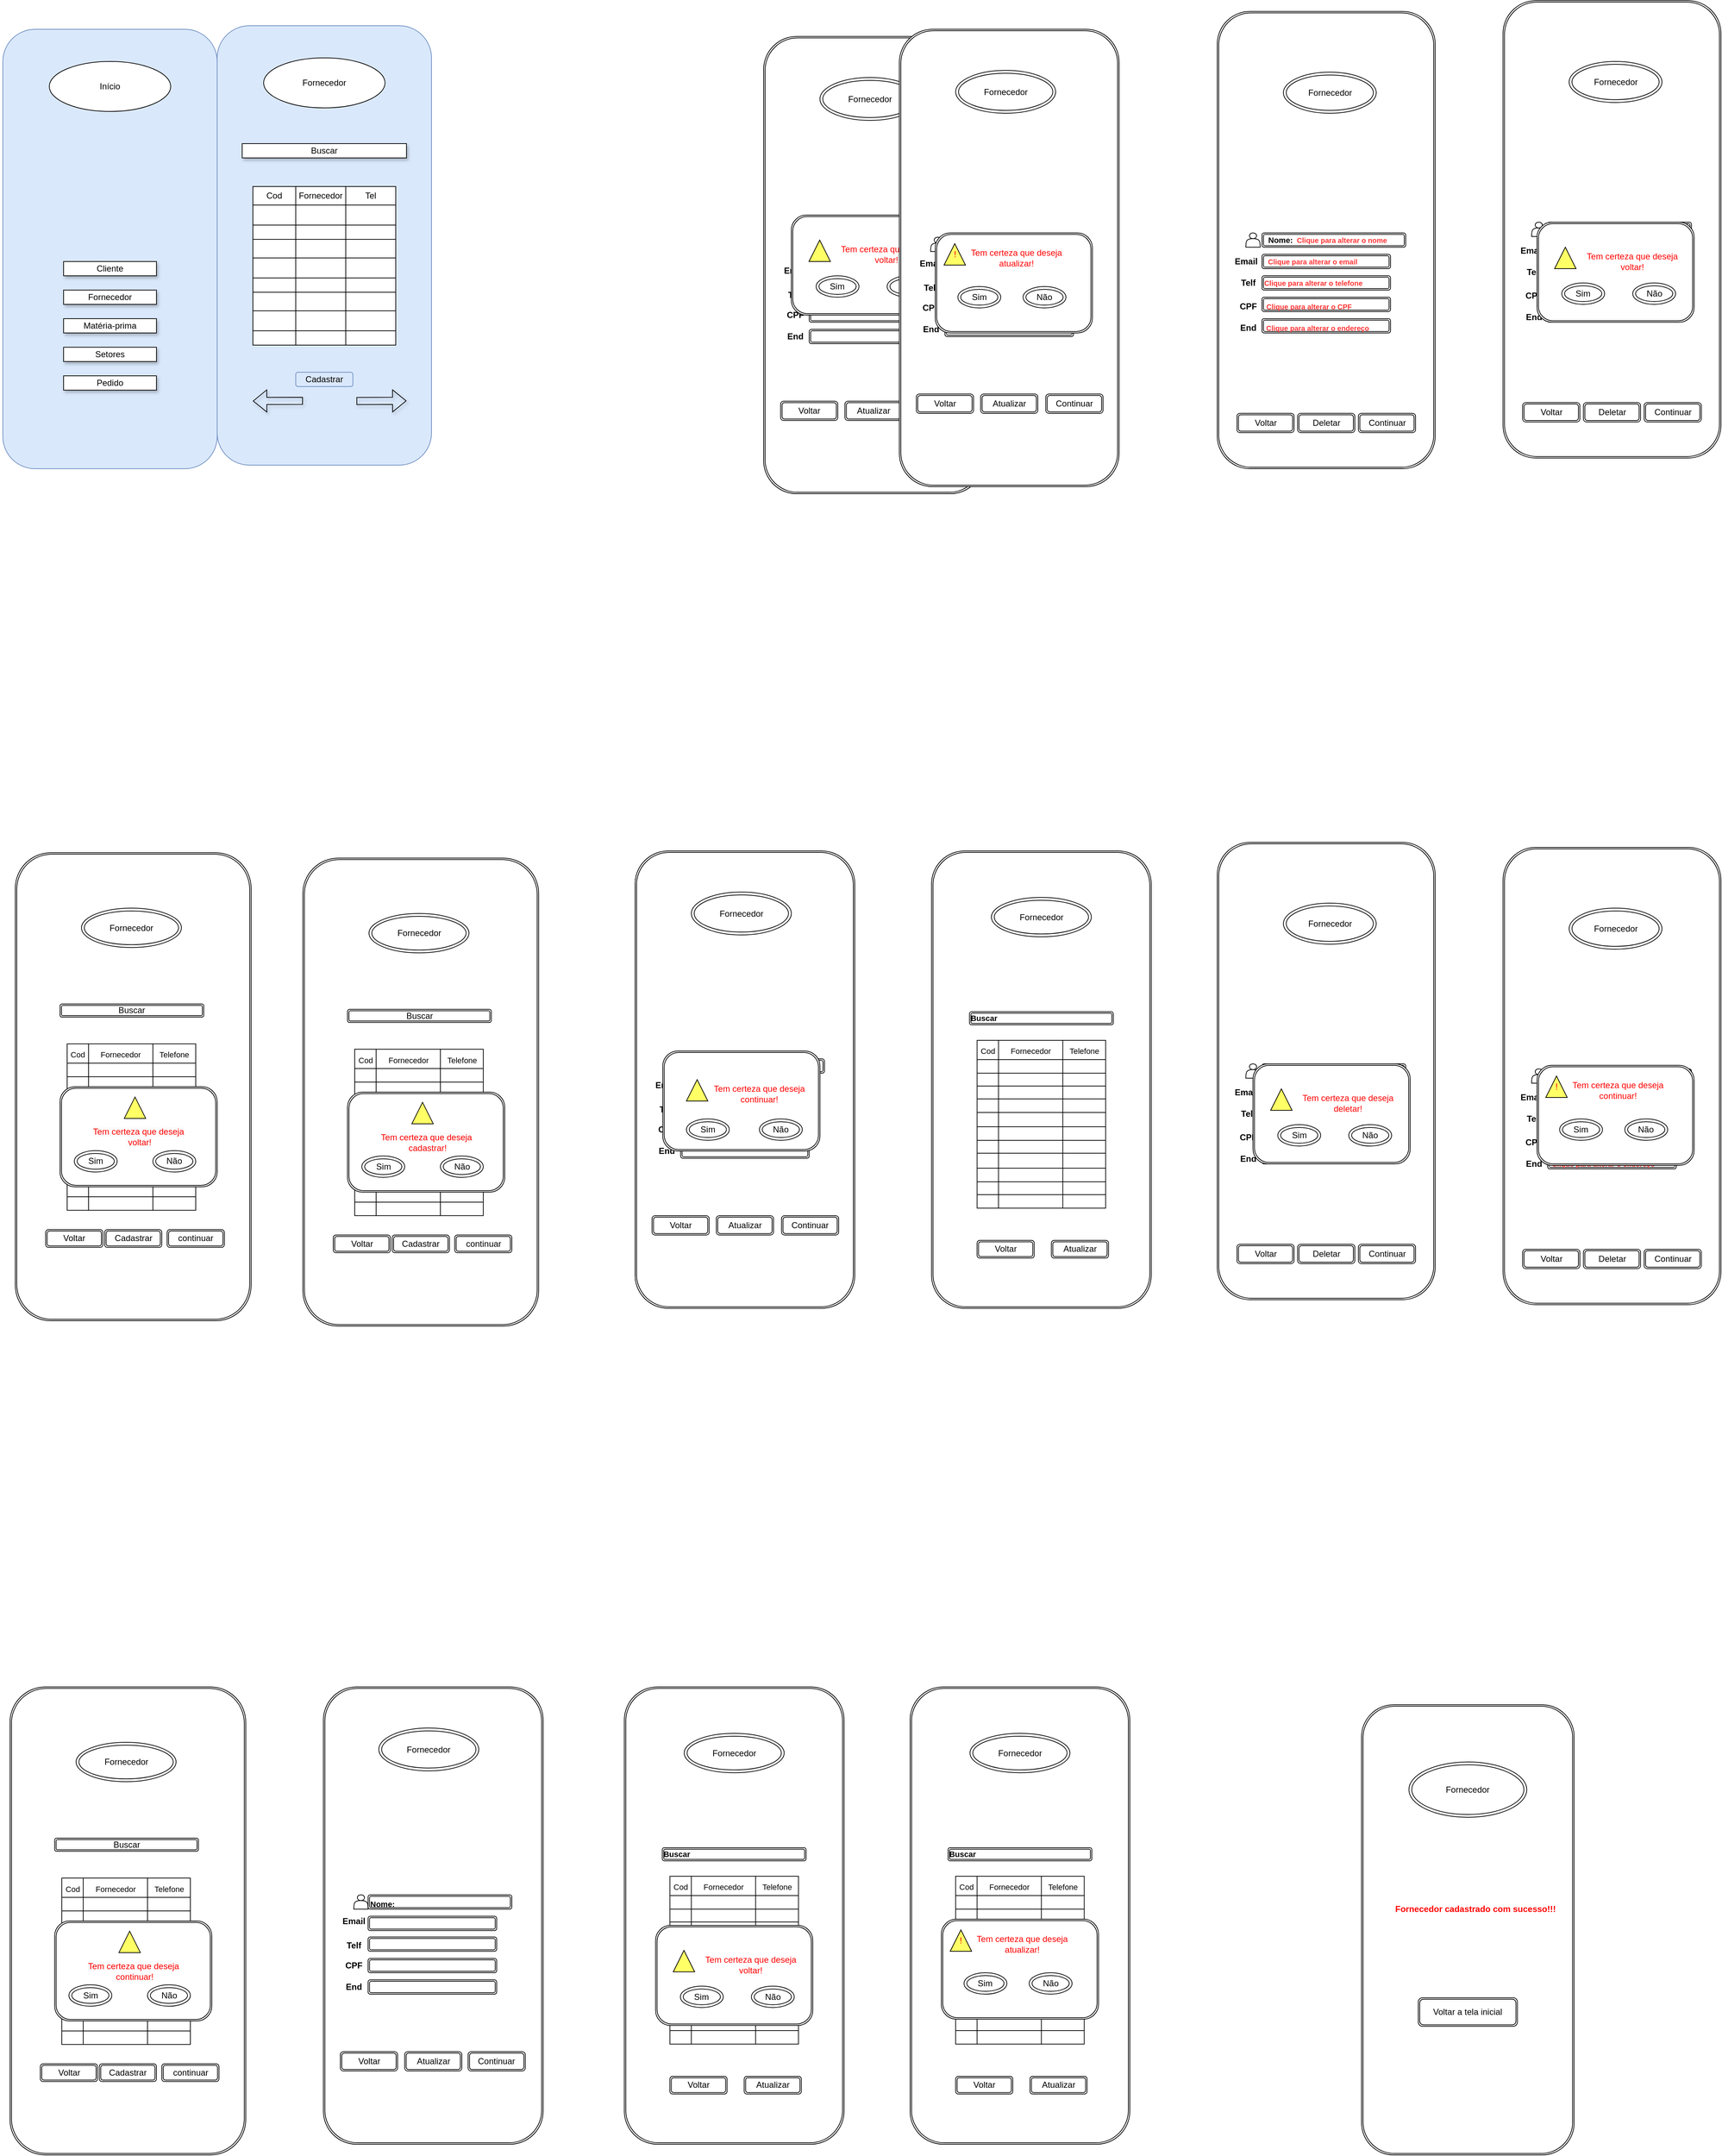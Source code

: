 <mxfile version="24.5.5" type="device">
  <diagram name="Página-1" id="sULU3iYHnRQg7r0w8pIC">
    <mxGraphModel dx="2261" dy="1951" grid="1" gridSize="10" guides="1" tooltips="1" connect="1" arrows="1" fold="1" page="1" pageScale="1" pageWidth="827" pageHeight="1169" math="0" shadow="0">
      <root>
        <mxCell id="0" />
        <mxCell id="1" parent="0" />
        <mxCell id="7l6CIbS96QxQcIashC8H-234" value="" style="group" parent="1" vertex="1" connectable="0">
          <mxGeometry x="890" y="-1125" width="305" height="640" as="geometry" />
        </mxCell>
        <mxCell id="r896HJ34OMPANghMmd_p-822" value="" style="group" parent="7l6CIbS96QxQcIashC8H-234" vertex="1" connectable="0">
          <mxGeometry x="-2.842e-14" y="-20" width="305" height="640" as="geometry" />
        </mxCell>
        <mxCell id="MNkltuBdSS68_WZTclMl-188" value="" style="shape=ext;double=1;rounded=1;whiteSpace=wrap;html=1;rotation=90;" parent="r896HJ34OMPANghMmd_p-822" vertex="1">
          <mxGeometry x="-167.5" y="167.5" width="640" height="305" as="geometry" />
        </mxCell>
        <mxCell id="MNkltuBdSS68_WZTclMl-189" value="Fornecedor" style="ellipse;shape=doubleEllipse;whiteSpace=wrap;html=1;" parent="r896HJ34OMPANghMmd_p-822" vertex="1">
          <mxGeometry x="92.5" y="85" width="130" height="57.5" as="geometry" />
        </mxCell>
        <mxCell id="MNkltuBdSS68_WZTclMl-190" value="" style="shape=ext;double=1;rounded=1;whiteSpace=wrap;html=1;" parent="r896HJ34OMPANghMmd_p-822" vertex="1">
          <mxGeometry x="62.5" y="310" width="201.25" height="20" as="geometry" />
        </mxCell>
        <mxCell id="MNkltuBdSS68_WZTclMl-191" value="" style="shape=ext;double=1;rounded=1;whiteSpace=wrap;html=1;" parent="r896HJ34OMPANghMmd_p-822" vertex="1">
          <mxGeometry x="62.5" y="340" width="180" height="20" as="geometry" />
        </mxCell>
        <mxCell id="MNkltuBdSS68_WZTclMl-192" value="" style="shape=ext;double=1;rounded=1;whiteSpace=wrap;html=1;" parent="r896HJ34OMPANghMmd_p-822" vertex="1">
          <mxGeometry x="62.5" y="370" width="180" height="20" as="geometry" />
        </mxCell>
        <mxCell id="MNkltuBdSS68_WZTclMl-193" value="Email" style="text;align=center;fontStyle=1;verticalAlign=middle;spacingLeft=3;spacingRight=3;strokeColor=none;rotatable=0;points=[[0,0.5],[1,0.5]];portConstraint=eastwest;html=1;" parent="r896HJ34OMPANghMmd_p-822" vertex="1">
          <mxGeometry x="20.0" y="337" width="40" height="26" as="geometry" />
        </mxCell>
        <mxCell id="MNkltuBdSS68_WZTclMl-194" value="Telf" style="text;align=center;fontStyle=1;verticalAlign=middle;spacingLeft=3;spacingRight=3;strokeColor=none;rotatable=0;points=[[0,0.5],[1,0.5]];portConstraint=eastwest;html=1;" parent="r896HJ34OMPANghMmd_p-822" vertex="1">
          <mxGeometry x="22.5" y="367" width="40" height="26" as="geometry" />
        </mxCell>
        <mxCell id="MNkltuBdSS68_WZTclMl-195" value="" style="shape=actor;whiteSpace=wrap;html=1;" parent="r896HJ34OMPANghMmd_p-822" vertex="1">
          <mxGeometry x="40.0" y="310" width="20" height="20" as="geometry" />
        </mxCell>
        <mxCell id="MNkltuBdSS68_WZTclMl-196" value="&lt;font style=&quot;font-size: 11px;&quot;&gt;Nome:&lt;/font&gt;" style="text;align=center;fontStyle=1;verticalAlign=middle;spacingLeft=3;spacingRight=3;strokeColor=none;rotatable=0;points=[[0,0.5],[1,0.5]];portConstraint=eastwest;html=1;" parent="r896HJ34OMPANghMmd_p-822" vertex="1">
          <mxGeometry x="67.5" y="307" width="40" height="26" as="geometry" />
        </mxCell>
        <mxCell id="MNkltuBdSS68_WZTclMl-197" value="&lt;font style=&quot;font-size: 10px;&quot; color=&quot;#ff3333&quot;&gt;Clique para alterar o nome&lt;/font&gt;" style="text;align=center;fontStyle=1;verticalAlign=middle;spacingLeft=3;spacingRight=3;strokeColor=none;rotatable=0;points=[[0,0.5],[1,0.5]];portConstraint=eastwest;html=1;" parent="r896HJ34OMPANghMmd_p-822" vertex="1">
          <mxGeometry x="154.0" y="307" width="40" height="26" as="geometry" />
        </mxCell>
        <mxCell id="MNkltuBdSS68_WZTclMl-200" value="&lt;font style=&quot;font-size: 10px;&quot; color=&quot;#ff3333&quot;&gt;Clique para alterar o telefone&lt;/font&gt;" style="text;align=center;fontStyle=1;verticalAlign=middle;spacingLeft=3;spacingRight=3;strokeColor=none;rotatable=0;points=[[0,0.5],[1,0.5]];portConstraint=eastwest;html=1;" parent="r896HJ34OMPANghMmd_p-822" vertex="1">
          <mxGeometry x="114.0" y="367" width="40" height="26" as="geometry" />
        </mxCell>
        <mxCell id="MNkltuBdSS68_WZTclMl-202" value="&lt;font style=&quot;font-size: 10px;&quot; color=&quot;#ff3333&quot;&gt;Clique para alterar o email&lt;/font&gt;" style="text;align=center;fontStyle=1;verticalAlign=middle;spacingLeft=3;spacingRight=3;strokeColor=none;rotatable=0;points=[[0,0.5],[1,0.5]];portConstraint=eastwest;html=1;" parent="r896HJ34OMPANghMmd_p-822" vertex="1">
          <mxGeometry x="112.5" y="337" width="40" height="26" as="geometry" />
        </mxCell>
        <mxCell id="MNkltuBdSS68_WZTclMl-241" value="Voltar" style="shape=ext;double=1;rounded=1;whiteSpace=wrap;html=1;" parent="r896HJ34OMPANghMmd_p-822" vertex="1">
          <mxGeometry x="27.5" y="562.5" width="80" height="27" as="geometry" />
        </mxCell>
        <mxCell id="MNkltuBdSS68_WZTclMl-242" value="Continuar" style="shape=ext;double=1;rounded=1;whiteSpace=wrap;html=1;" parent="r896HJ34OMPANghMmd_p-822" vertex="1">
          <mxGeometry x="197.5" y="562.5" width="80" height="27" as="geometry" />
        </mxCell>
        <mxCell id="7l6CIbS96QxQcIashC8H-287" value="Deletar" style="shape=ext;double=1;rounded=1;whiteSpace=wrap;html=1;" parent="r896HJ34OMPANghMmd_p-822" vertex="1">
          <mxGeometry x="112.5" y="562.5" width="80" height="27" as="geometry" />
        </mxCell>
        <mxCell id="r896HJ34OMPANghMmd_p-814" value="" style="shape=ext;double=1;rounded=1;whiteSpace=wrap;html=1;" parent="r896HJ34OMPANghMmd_p-822" vertex="1">
          <mxGeometry x="62.5" y="400" width="180" height="20" as="geometry" />
        </mxCell>
        <mxCell id="r896HJ34OMPANghMmd_p-815" value="" style="shape=ext;double=1;rounded=1;whiteSpace=wrap;html=1;" parent="r896HJ34OMPANghMmd_p-822" vertex="1">
          <mxGeometry x="62.5" y="430" width="180" height="20" as="geometry" />
        </mxCell>
        <mxCell id="r896HJ34OMPANghMmd_p-816" value="&lt;font style=&quot;font-size: 10px;&quot; color=&quot;#ff3333&quot;&gt;Clique para alterar o CPF&lt;/font&gt;" style="text;align=center;fontStyle=1;verticalAlign=middle;spacingLeft=3;spacingRight=3;strokeColor=none;rotatable=0;points=[[0,0.5],[1,0.5]];portConstraint=eastwest;html=1;" parent="r896HJ34OMPANghMmd_p-822" vertex="1">
          <mxGeometry x="107.5" y="400" width="40" height="26" as="geometry" />
        </mxCell>
        <mxCell id="r896HJ34OMPANghMmd_p-817" value="&lt;font style=&quot;font-size: 10px;&quot; color=&quot;#ff3333&quot;&gt;Clique para alterar o endereço&lt;/font&gt;" style="text;align=center;fontStyle=1;verticalAlign=middle;spacingLeft=3;spacingRight=3;strokeColor=none;rotatable=0;points=[[0,0.5],[1,0.5]];portConstraint=eastwest;html=1;" parent="r896HJ34OMPANghMmd_p-822" vertex="1">
          <mxGeometry x="120.0" y="430" width="40" height="26" as="geometry" />
        </mxCell>
        <mxCell id="r896HJ34OMPANghMmd_p-819" value="CPF" style="text;align=center;fontStyle=1;verticalAlign=middle;spacingLeft=3;spacingRight=3;strokeColor=none;rotatable=0;points=[[0,0.5],[1,0.5]];portConstraint=eastwest;html=1;" parent="r896HJ34OMPANghMmd_p-822" vertex="1">
          <mxGeometry x="22.5" y="400" width="40" height="26" as="geometry" />
        </mxCell>
        <mxCell id="r896HJ34OMPANghMmd_p-821" value="End" style="text;align=center;fontStyle=1;verticalAlign=middle;spacingLeft=3;spacingRight=3;strokeColor=none;rotatable=0;points=[[0,0.5],[1,0.5]];portConstraint=eastwest;html=1;" parent="r896HJ34OMPANghMmd_p-822" vertex="1">
          <mxGeometry x="22.5" y="430" width="40" height="26" as="geometry" />
        </mxCell>
        <mxCell id="7l6CIbS96QxQcIashC8H-533" value="" style="group" parent="1" vertex="1" connectable="0">
          <mxGeometry x="1092" y="1225" width="297.5" height="630" as="geometry" />
        </mxCell>
        <mxCell id="MNkltuBdSS68_WZTclMl-243" value="" style="shape=ext;double=1;rounded=1;whiteSpace=wrap;html=1;rotation=90;" parent="7l6CIbS96QxQcIashC8H-533" vertex="1">
          <mxGeometry x="-166.25" y="166.25" width="630" height="297.5" as="geometry" />
        </mxCell>
        <mxCell id="MNkltuBdSS68_WZTclMl-244" value="Fornecedor" style="ellipse;shape=doubleEllipse;whiteSpace=wrap;html=1;" parent="7l6CIbS96QxQcIashC8H-533" vertex="1">
          <mxGeometry x="66.25" y="80" width="164.99" height="77.5" as="geometry" />
        </mxCell>
        <mxCell id="MNkltuBdSS68_WZTclMl-246" value="&lt;font color=&quot;#ff0000&quot;&gt;Fornecedor cadastrado com sucesso!!!&lt;/font&gt;" style="text;align=center;fontStyle=1;verticalAlign=middle;spacingLeft=3;spacingRight=3;strokeColor=none;rotatable=0;points=[[0,0.5],[1,0.5]];portConstraint=eastwest;html=1;" parent="7l6CIbS96QxQcIashC8H-533" vertex="1">
          <mxGeometry x="104.37" y="260" width="108.75" height="52.5" as="geometry" />
        </mxCell>
        <mxCell id="MNkltuBdSS68_WZTclMl-247" value="Voltar a tela inicial" style="shape=ext;double=1;rounded=1;whiteSpace=wrap;html=1;" parent="7l6CIbS96QxQcIashC8H-533" vertex="1">
          <mxGeometry x="79.37" y="410" width="138.75" height="40" as="geometry" />
        </mxCell>
        <mxCell id="7l6CIbS96QxQcIashC8H-696" value="" style="group" parent="1" vertex="1" connectable="0">
          <mxGeometry x="-367.5" y="1200" width="307.5" height="640" as="geometry" />
        </mxCell>
        <mxCell id="7l6CIbS96QxQcIashC8H-697" value="" style="shape=ext;double=1;rounded=1;whiteSpace=wrap;html=1;rotation=90;" parent="7l6CIbS96QxQcIashC8H-696" vertex="1">
          <mxGeometry x="-160.0" y="166.25" width="640" height="307.5" as="geometry" />
        </mxCell>
        <mxCell id="7l6CIbS96QxQcIashC8H-698" value="Fornecedor" style="ellipse;shape=doubleEllipse;whiteSpace=wrap;html=1;" parent="7l6CIbS96QxQcIashC8H-696" vertex="1">
          <mxGeometry x="83.75" y="57.5" width="140" height="60" as="geometry" />
        </mxCell>
        <mxCell id="7l6CIbS96QxQcIashC8H-699" value="" style="shape=actor;whiteSpace=wrap;html=1;" parent="7l6CIbS96QxQcIashC8H-696" vertex="1">
          <mxGeometry x="48.75" y="291" width="20" height="20" as="geometry" />
        </mxCell>
        <mxCell id="7l6CIbS96QxQcIashC8H-700" value="" style="shape=ext;double=1;rounded=1;whiteSpace=wrap;html=1;" parent="7l6CIbS96QxQcIashC8H-696" vertex="1">
          <mxGeometry x="68.75" y="291" width="201.25" height="20" as="geometry" />
        </mxCell>
        <mxCell id="7l6CIbS96QxQcIashC8H-701" value="&lt;font style=&quot;font-size: 11px;&quot;&gt;Nome:&lt;/font&gt;" style="text;align=center;fontStyle=1;verticalAlign=middle;spacingLeft=3;spacingRight=3;strokeColor=none;rotatable=0;points=[[0,0.5],[1,0.5]];portConstraint=eastwest;html=1;" parent="7l6CIbS96QxQcIashC8H-696" vertex="1">
          <mxGeometry x="68.75" y="291" width="40" height="26" as="geometry" />
        </mxCell>
        <mxCell id="7l6CIbS96QxQcIashC8H-702" value="Telf" style="text;align=center;fontStyle=1;verticalAlign=middle;spacingLeft=3;spacingRight=3;strokeColor=none;rotatable=0;points=[[0,0.5],[1,0.5]];portConstraint=eastwest;html=1;" parent="7l6CIbS96QxQcIashC8H-696" vertex="1">
          <mxGeometry x="28.75" y="350" width="40" height="23" as="geometry" />
        </mxCell>
        <mxCell id="7l6CIbS96QxQcIashC8H-703" value="" style="shape=ext;double=1;rounded=1;whiteSpace=wrap;html=1;" parent="7l6CIbS96QxQcIashC8H-696" vertex="1">
          <mxGeometry x="68.75" y="350" width="180" height="20" as="geometry" />
        </mxCell>
        <mxCell id="7l6CIbS96QxQcIashC8H-704" value="" style="shape=ext;double=1;rounded=1;whiteSpace=wrap;html=1;" parent="7l6CIbS96QxQcIashC8H-696" vertex="1">
          <mxGeometry x="68.75" y="321" width="180" height="20" as="geometry" />
        </mxCell>
        <mxCell id="7l6CIbS96QxQcIashC8H-705" value="Email" style="text;align=center;fontStyle=1;verticalAlign=middle;spacingLeft=3;spacingRight=3;strokeColor=none;rotatable=0;points=[[0,0.5],[1,0.5]];portConstraint=eastwest;html=1;" parent="7l6CIbS96QxQcIashC8H-696" vertex="1">
          <mxGeometry x="28.75" y="315" width="40" height="26" as="geometry" />
        </mxCell>
        <mxCell id="7l6CIbS96QxQcIashC8H-743" value="Continuar" style="shape=ext;double=1;rounded=1;whiteSpace=wrap;html=1;" parent="7l6CIbS96QxQcIashC8H-696" vertex="1">
          <mxGeometry x="208.75" y="510.5" width="80" height="27" as="geometry" />
        </mxCell>
        <mxCell id="7l6CIbS96QxQcIashC8H-745" value="Voltar" style="shape=ext;double=1;rounded=1;whiteSpace=wrap;html=1;" parent="7l6CIbS96QxQcIashC8H-696" vertex="1">
          <mxGeometry x="30.0" y="510.5" width="80" height="27" as="geometry" />
        </mxCell>
        <mxCell id="r896HJ34OMPANghMmd_p-27" value="" style="shape=ext;double=1;rounded=1;whiteSpace=wrap;html=1;" parent="7l6CIbS96QxQcIashC8H-696" vertex="1">
          <mxGeometry x="68.75" y="380" width="180" height="20" as="geometry" />
        </mxCell>
        <mxCell id="r896HJ34OMPANghMmd_p-28" value="CPF" style="text;align=center;fontStyle=1;verticalAlign=middle;spacingLeft=3;spacingRight=3;strokeColor=none;rotatable=0;points=[[0,0.5],[1,0.5]];portConstraint=eastwest;html=1;" parent="7l6CIbS96QxQcIashC8H-696" vertex="1">
          <mxGeometry x="28.75" y="378.5" width="40" height="23" as="geometry" />
        </mxCell>
        <mxCell id="r896HJ34OMPANghMmd_p-29" value="" style="shape=ext;double=1;rounded=1;whiteSpace=wrap;html=1;" parent="7l6CIbS96QxQcIashC8H-696" vertex="1">
          <mxGeometry x="68.75" y="410" width="180" height="20" as="geometry" />
        </mxCell>
        <mxCell id="r896HJ34OMPANghMmd_p-30" value="End" style="text;align=center;fontStyle=1;verticalAlign=middle;spacingLeft=3;spacingRight=3;strokeColor=none;rotatable=0;points=[[0,0.5],[1,0.5]];portConstraint=eastwest;html=1;" parent="7l6CIbS96QxQcIashC8H-696" vertex="1">
          <mxGeometry x="28.75" y="408.5" width="40" height="23" as="geometry" />
        </mxCell>
        <mxCell id="2VUXgLze6XJskaM_8zxy-17" value="Atualizar" style="shape=ext;double=1;rounded=1;whiteSpace=wrap;html=1;" parent="7l6CIbS96QxQcIashC8H-696" vertex="1">
          <mxGeometry x="120.0" y="510.5" width="80" height="27" as="geometry" />
        </mxCell>
        <mxCell id="r896HJ34OMPANghMmd_p-33" value="" style="group" parent="1" vertex="1" connectable="0">
          <mxGeometry x="250" y="-1110" width="307.5" height="640" as="geometry" />
        </mxCell>
        <mxCell id="r896HJ34OMPANghMmd_p-34" value="" style="shape=ext;double=1;rounded=1;whiteSpace=wrap;html=1;rotation=90;" parent="r896HJ34OMPANghMmd_p-33" vertex="1">
          <mxGeometry x="-161.25" y="166.25" width="640" height="307.5" as="geometry" />
        </mxCell>
        <mxCell id="r896HJ34OMPANghMmd_p-35" value="Fornecedor" style="ellipse;shape=doubleEllipse;whiteSpace=wrap;html=1;" parent="r896HJ34OMPANghMmd_p-33" vertex="1">
          <mxGeometry x="83.75" y="57.5" width="140" height="60" as="geometry" />
        </mxCell>
        <mxCell id="r896HJ34OMPANghMmd_p-36" value="" style="shape=actor;whiteSpace=wrap;html=1;" parent="r896HJ34OMPANghMmd_p-33" vertex="1">
          <mxGeometry x="48.75" y="291" width="20" height="20" as="geometry" />
        </mxCell>
        <mxCell id="r896HJ34OMPANghMmd_p-37" value="" style="shape=ext;double=1;rounded=1;whiteSpace=wrap;html=1;" parent="r896HJ34OMPANghMmd_p-33" vertex="1">
          <mxGeometry x="68.75" y="291" width="201.25" height="20" as="geometry" />
        </mxCell>
        <mxCell id="r896HJ34OMPANghMmd_p-38" value="&lt;font style=&quot;font-size: 11px;&quot;&gt;Nome:&lt;/font&gt;" style="text;align=center;fontStyle=1;verticalAlign=middle;spacingLeft=3;spacingRight=3;strokeColor=none;rotatable=0;points=[[0,0.5],[1,0.5]];portConstraint=eastwest;html=1;" parent="r896HJ34OMPANghMmd_p-33" vertex="1">
          <mxGeometry x="68.75" y="291" width="40" height="26" as="geometry" />
        </mxCell>
        <mxCell id="r896HJ34OMPANghMmd_p-39" value="Telf" style="text;align=center;fontStyle=1;verticalAlign=middle;spacingLeft=3;spacingRight=3;strokeColor=none;rotatable=0;points=[[0,0.5],[1,0.5]];portConstraint=eastwest;html=1;" parent="r896HJ34OMPANghMmd_p-33" vertex="1">
          <mxGeometry x="28.75" y="350" width="40" height="23" as="geometry" />
        </mxCell>
        <mxCell id="r896HJ34OMPANghMmd_p-40" value="" style="shape=ext;double=1;rounded=1;whiteSpace=wrap;html=1;" parent="r896HJ34OMPANghMmd_p-33" vertex="1">
          <mxGeometry x="68.75" y="350" width="180" height="20" as="geometry" />
        </mxCell>
        <mxCell id="r896HJ34OMPANghMmd_p-41" value="" style="shape=ext;double=1;rounded=1;whiteSpace=wrap;html=1;" parent="r896HJ34OMPANghMmd_p-33" vertex="1">
          <mxGeometry x="68.75" y="321" width="180" height="20" as="geometry" />
        </mxCell>
        <mxCell id="r896HJ34OMPANghMmd_p-42" value="Email" style="text;align=center;fontStyle=1;verticalAlign=middle;spacingLeft=3;spacingRight=3;strokeColor=none;rotatable=0;points=[[0,0.5],[1,0.5]];portConstraint=eastwest;html=1;" parent="r896HJ34OMPANghMmd_p-33" vertex="1">
          <mxGeometry x="28.75" y="315" width="40" height="26" as="geometry" />
        </mxCell>
        <mxCell id="r896HJ34OMPANghMmd_p-43" value="Continuar" style="shape=ext;double=1;rounded=1;whiteSpace=wrap;html=1;" parent="r896HJ34OMPANghMmd_p-33" vertex="1">
          <mxGeometry x="210.0" y="510.5" width="80" height="27" as="geometry" />
        </mxCell>
        <mxCell id="r896HJ34OMPANghMmd_p-44" value="Atualizar" style="shape=ext;double=1;rounded=1;whiteSpace=wrap;html=1;" parent="r896HJ34OMPANghMmd_p-33" vertex="1">
          <mxGeometry x="118.75" y="510.5" width="80" height="27" as="geometry" />
        </mxCell>
        <mxCell id="r896HJ34OMPANghMmd_p-45" value="Voltar" style="shape=ext;double=1;rounded=1;whiteSpace=wrap;html=1;" parent="r896HJ34OMPANghMmd_p-33" vertex="1">
          <mxGeometry x="28.75" y="510.5" width="80" height="27" as="geometry" />
        </mxCell>
        <mxCell id="r896HJ34OMPANghMmd_p-46" value="" style="shape=ext;double=1;rounded=1;whiteSpace=wrap;html=1;" parent="r896HJ34OMPANghMmd_p-33" vertex="1">
          <mxGeometry x="68.75" y="380" width="180" height="20" as="geometry" />
        </mxCell>
        <mxCell id="r896HJ34OMPANghMmd_p-47" value="CPF" style="text;align=center;fontStyle=1;verticalAlign=middle;spacingLeft=3;spacingRight=3;strokeColor=none;rotatable=0;points=[[0,0.5],[1,0.5]];portConstraint=eastwest;html=1;" parent="r896HJ34OMPANghMmd_p-33" vertex="1">
          <mxGeometry x="28.75" y="378.5" width="40" height="23" as="geometry" />
        </mxCell>
        <mxCell id="r896HJ34OMPANghMmd_p-48" value="" style="shape=ext;double=1;rounded=1;whiteSpace=wrap;html=1;" parent="r896HJ34OMPANghMmd_p-33" vertex="1">
          <mxGeometry x="68.75" y="410" width="180" height="20" as="geometry" />
        </mxCell>
        <mxCell id="r896HJ34OMPANghMmd_p-49" value="End" style="text;align=center;fontStyle=1;verticalAlign=middle;spacingLeft=3;spacingRight=3;strokeColor=none;rotatable=0;points=[[0,0.5],[1,0.5]];portConstraint=eastwest;html=1;" parent="r896HJ34OMPANghMmd_p-33" vertex="1">
          <mxGeometry x="28.75" y="408.5" width="40" height="23" as="geometry" />
        </mxCell>
        <mxCell id="r896HJ34OMPANghMmd_p-51" value="" style="group" parent="r896HJ34OMPANghMmd_p-33" vertex="1" connectable="0">
          <mxGeometry x="43.75" y="250" width="220" height="140" as="geometry" />
        </mxCell>
        <mxCell id="7l6CIbS96QxQcIashC8H-225" value="" style="shape=ext;double=1;rounded=1;whiteSpace=wrap;html=1;container=0;" parent="r896HJ34OMPANghMmd_p-51" vertex="1">
          <mxGeometry width="220" height="140" as="geometry" />
        </mxCell>
        <mxCell id="7l6CIbS96QxQcIashC8H-230" value="Sim" style="ellipse;shape=doubleEllipse;whiteSpace=wrap;html=1;container=0;" parent="r896HJ34OMPANghMmd_p-51" vertex="1">
          <mxGeometry x="34.69" y="85" width="60" height="30" as="geometry" />
        </mxCell>
        <mxCell id="7l6CIbS96QxQcIashC8H-229" value="Não" style="ellipse;shape=doubleEllipse;whiteSpace=wrap;html=1;container=0;" parent="r896HJ34OMPANghMmd_p-51" vertex="1">
          <mxGeometry x="134.06" y="85" width="60" height="30" as="geometry" />
        </mxCell>
        <mxCell id="7l6CIbS96QxQcIashC8H-228" value="&lt;font color=&quot;#ff0000&quot;&gt;!&lt;/font&gt;" style="text;html=1;align=center;verticalAlign=middle;whiteSpace=wrap;rounded=0;container=0;" parent="r896HJ34OMPANghMmd_p-51" vertex="1">
          <mxGeometry x="24.69" y="40" width="30" height="20" as="geometry" />
        </mxCell>
        <mxCell id="7l6CIbS96QxQcIashC8H-227" value="&lt;font color=&quot;#ff0000&quot;&gt;Tem certeza que deseja voltar!&lt;/font&gt;" style="text;html=1;align=center;verticalAlign=middle;whiteSpace=wrap;rounded=0;container=0;" parent="r896HJ34OMPANghMmd_p-51" vertex="1">
          <mxGeometry x="68.44" y="45" width="130" height="20" as="geometry" />
        </mxCell>
        <mxCell id="7l6CIbS96QxQcIashC8H-226" value="" style="triangle;whiteSpace=wrap;html=1;rotation=-90;fillColor=#FFFF66;container=0;" parent="r896HJ34OMPANghMmd_p-51" vertex="1">
          <mxGeometry x="24.69" y="35" width="30" height="30" as="geometry" />
        </mxCell>
        <mxCell id="r896HJ34OMPANghMmd_p-61" value="" style="group" parent="1" vertex="1" connectable="0">
          <mxGeometry x="440" y="-1120" width="307.5" height="640" as="geometry" />
        </mxCell>
        <mxCell id="r896HJ34OMPANghMmd_p-62" value="" style="shape=ext;double=1;rounded=1;whiteSpace=wrap;html=1;rotation=90;" parent="r896HJ34OMPANghMmd_p-61" vertex="1">
          <mxGeometry x="-161.25" y="166.25" width="640" height="307.5" as="geometry" />
        </mxCell>
        <mxCell id="r896HJ34OMPANghMmd_p-63" value="Fornecedor" style="ellipse;shape=doubleEllipse;whiteSpace=wrap;html=1;" parent="r896HJ34OMPANghMmd_p-61" vertex="1">
          <mxGeometry x="83.75" y="57.5" width="140" height="60" as="geometry" />
        </mxCell>
        <mxCell id="r896HJ34OMPANghMmd_p-64" value="" style="shape=actor;whiteSpace=wrap;html=1;" parent="r896HJ34OMPANghMmd_p-61" vertex="1">
          <mxGeometry x="48.75" y="291" width="20" height="20" as="geometry" />
        </mxCell>
        <mxCell id="r896HJ34OMPANghMmd_p-65" value="" style="shape=ext;double=1;rounded=1;whiteSpace=wrap;html=1;" parent="r896HJ34OMPANghMmd_p-61" vertex="1">
          <mxGeometry x="68.75" y="291" width="201.25" height="20" as="geometry" />
        </mxCell>
        <mxCell id="r896HJ34OMPANghMmd_p-66" value="&lt;font style=&quot;font-size: 11px;&quot;&gt;Nome:&lt;/font&gt;" style="text;align=center;fontStyle=1;verticalAlign=middle;spacingLeft=3;spacingRight=3;strokeColor=none;rotatable=0;points=[[0,0.5],[1,0.5]];portConstraint=eastwest;html=1;" parent="r896HJ34OMPANghMmd_p-61" vertex="1">
          <mxGeometry x="68.75" y="291" width="40" height="26" as="geometry" />
        </mxCell>
        <mxCell id="r896HJ34OMPANghMmd_p-67" value="Telf" style="text;align=center;fontStyle=1;verticalAlign=middle;spacingLeft=3;spacingRight=3;strokeColor=none;rotatable=0;points=[[0,0.5],[1,0.5]];portConstraint=eastwest;html=1;" parent="r896HJ34OMPANghMmd_p-61" vertex="1">
          <mxGeometry x="28.75" y="350" width="40" height="23" as="geometry" />
        </mxCell>
        <mxCell id="r896HJ34OMPANghMmd_p-68" value="" style="shape=ext;double=1;rounded=1;whiteSpace=wrap;html=1;" parent="r896HJ34OMPANghMmd_p-61" vertex="1">
          <mxGeometry x="68.75" y="350" width="180" height="20" as="geometry" />
        </mxCell>
        <mxCell id="r896HJ34OMPANghMmd_p-69" value="" style="shape=ext;double=1;rounded=1;whiteSpace=wrap;html=1;" parent="r896HJ34OMPANghMmd_p-61" vertex="1">
          <mxGeometry x="68.75" y="321" width="180" height="20" as="geometry" />
        </mxCell>
        <mxCell id="r896HJ34OMPANghMmd_p-70" value="Email" style="text;align=center;fontStyle=1;verticalAlign=middle;spacingLeft=3;spacingRight=3;strokeColor=none;rotatable=0;points=[[0,0.5],[1,0.5]];portConstraint=eastwest;html=1;" parent="r896HJ34OMPANghMmd_p-61" vertex="1">
          <mxGeometry x="28.75" y="315" width="40" height="26" as="geometry" />
        </mxCell>
        <mxCell id="r896HJ34OMPANghMmd_p-71" value="Continuar" style="shape=ext;double=1;rounded=1;whiteSpace=wrap;html=1;" parent="r896HJ34OMPANghMmd_p-61" vertex="1">
          <mxGeometry x="210.0" y="510.5" width="80" height="27" as="geometry" />
        </mxCell>
        <mxCell id="r896HJ34OMPANghMmd_p-72" value="Atualizar" style="shape=ext;double=1;rounded=1;whiteSpace=wrap;html=1;" parent="r896HJ34OMPANghMmd_p-61" vertex="1">
          <mxGeometry x="118.75" y="510.5" width="80" height="27" as="geometry" />
        </mxCell>
        <mxCell id="r896HJ34OMPANghMmd_p-73" value="Voltar" style="shape=ext;double=1;rounded=1;whiteSpace=wrap;html=1;" parent="r896HJ34OMPANghMmd_p-61" vertex="1">
          <mxGeometry x="28.75" y="510.5" width="80" height="27" as="geometry" />
        </mxCell>
        <mxCell id="r896HJ34OMPANghMmd_p-74" value="" style="shape=ext;double=1;rounded=1;whiteSpace=wrap;html=1;" parent="r896HJ34OMPANghMmd_p-61" vertex="1">
          <mxGeometry x="68.75" y="380" width="180" height="20" as="geometry" />
        </mxCell>
        <mxCell id="r896HJ34OMPANghMmd_p-75" value="CPF" style="text;align=center;fontStyle=1;verticalAlign=middle;spacingLeft=3;spacingRight=3;strokeColor=none;rotatable=0;points=[[0,0.5],[1,0.5]];portConstraint=eastwest;html=1;" parent="r896HJ34OMPANghMmd_p-61" vertex="1">
          <mxGeometry x="28.75" y="378.5" width="40" height="23" as="geometry" />
        </mxCell>
        <mxCell id="r896HJ34OMPANghMmd_p-76" value="" style="shape=ext;double=1;rounded=1;whiteSpace=wrap;html=1;" parent="r896HJ34OMPANghMmd_p-61" vertex="1">
          <mxGeometry x="68.75" y="410" width="180" height="20" as="geometry" />
        </mxCell>
        <mxCell id="r896HJ34OMPANghMmd_p-77" value="End" style="text;align=center;fontStyle=1;verticalAlign=middle;spacingLeft=3;spacingRight=3;strokeColor=none;rotatable=0;points=[[0,0.5],[1,0.5]];portConstraint=eastwest;html=1;" parent="r896HJ34OMPANghMmd_p-61" vertex="1">
          <mxGeometry x="28.75" y="408.5" width="40" height="23" as="geometry" />
        </mxCell>
        <mxCell id="7l6CIbS96QxQcIashC8H-62" value="" style="group" parent="r896HJ34OMPANghMmd_p-61" vertex="1" connectable="0">
          <mxGeometry x="67.5" y="300" width="195.31" height="110" as="geometry" />
        </mxCell>
        <mxCell id="7l6CIbS96QxQcIashC8H-63" value="" style="shape=ext;double=1;rounded=1;whiteSpace=wrap;html=1;" parent="7l6CIbS96QxQcIashC8H-62" vertex="1">
          <mxGeometry x="-12.34" y="-15" width="220" height="140" as="geometry" />
        </mxCell>
        <mxCell id="7l6CIbS96QxQcIashC8H-64" value="" style="triangle;whiteSpace=wrap;html=1;rotation=-90;fillColor=#FFFF66;" parent="7l6CIbS96QxQcIashC8H-62" vertex="1">
          <mxGeometry width="30" height="30" as="geometry" />
        </mxCell>
        <mxCell id="7l6CIbS96QxQcIashC8H-65" value="&lt;font color=&quot;#ff0000&quot;&gt;Tem certeza que deseja atualizar!&lt;/font&gt;" style="text;html=1;align=center;verticalAlign=middle;whiteSpace=wrap;rounded=0;" parent="7l6CIbS96QxQcIashC8H-62" vertex="1">
          <mxGeometry x="36.37" y="10" width="130" height="20" as="geometry" />
        </mxCell>
        <mxCell id="7l6CIbS96QxQcIashC8H-66" value="&lt;font color=&quot;#ff0000&quot;&gt;!&lt;/font&gt;" style="text;html=1;align=center;verticalAlign=middle;whiteSpace=wrap;rounded=0;" parent="7l6CIbS96QxQcIashC8H-62" vertex="1">
          <mxGeometry y="5" width="30" height="20" as="geometry" />
        </mxCell>
        <mxCell id="7l6CIbS96QxQcIashC8H-67" value="Não" style="ellipse;shape=doubleEllipse;whiteSpace=wrap;html=1;" parent="7l6CIbS96QxQcIashC8H-62" vertex="1">
          <mxGeometry x="110.62" y="60" width="60" height="30" as="geometry" />
        </mxCell>
        <mxCell id="7l6CIbS96QxQcIashC8H-68" value="Sim" style="ellipse;shape=doubleEllipse;whiteSpace=wrap;html=1;" parent="7l6CIbS96QxQcIashC8H-62" vertex="1">
          <mxGeometry x="19.37" y="60" width="60" height="30" as="geometry" />
        </mxCell>
        <mxCell id="r896HJ34OMPANghMmd_p-81" value="" style="group" parent="1" vertex="1" connectable="0">
          <mxGeometry x="70" y="30" width="307.5" height="640" as="geometry" />
        </mxCell>
        <mxCell id="r896HJ34OMPANghMmd_p-82" value="" style="shape=ext;double=1;rounded=1;whiteSpace=wrap;html=1;rotation=90;" parent="r896HJ34OMPANghMmd_p-81" vertex="1">
          <mxGeometry x="-161.25" y="166.25" width="640" height="307.5" as="geometry" />
        </mxCell>
        <mxCell id="r896HJ34OMPANghMmd_p-83" value="Fornecedor" style="ellipse;shape=doubleEllipse;whiteSpace=wrap;html=1;" parent="r896HJ34OMPANghMmd_p-81" vertex="1">
          <mxGeometry x="83.75" y="57.5" width="140" height="60" as="geometry" />
        </mxCell>
        <mxCell id="r896HJ34OMPANghMmd_p-84" value="" style="shape=actor;whiteSpace=wrap;html=1;" parent="r896HJ34OMPANghMmd_p-81" vertex="1">
          <mxGeometry x="48.75" y="291" width="20" height="20" as="geometry" />
        </mxCell>
        <mxCell id="r896HJ34OMPANghMmd_p-85" value="" style="shape=ext;double=1;rounded=1;whiteSpace=wrap;html=1;" parent="r896HJ34OMPANghMmd_p-81" vertex="1">
          <mxGeometry x="68.75" y="291" width="201.25" height="20" as="geometry" />
        </mxCell>
        <mxCell id="r896HJ34OMPANghMmd_p-86" value="&lt;font style=&quot;font-size: 11px;&quot;&gt;Nome:&lt;/font&gt;" style="text;align=center;fontStyle=1;verticalAlign=middle;spacingLeft=3;spacingRight=3;strokeColor=none;rotatable=0;points=[[0,0.5],[1,0.5]];portConstraint=eastwest;html=1;" parent="r896HJ34OMPANghMmd_p-81" vertex="1">
          <mxGeometry x="68.75" y="291" width="40" height="26" as="geometry" />
        </mxCell>
        <mxCell id="r896HJ34OMPANghMmd_p-87" value="Telf" style="text;align=center;fontStyle=1;verticalAlign=middle;spacingLeft=3;spacingRight=3;strokeColor=none;rotatable=0;points=[[0,0.5],[1,0.5]];portConstraint=eastwest;html=1;" parent="r896HJ34OMPANghMmd_p-81" vertex="1">
          <mxGeometry x="28.75" y="350" width="40" height="23" as="geometry" />
        </mxCell>
        <mxCell id="r896HJ34OMPANghMmd_p-88" value="" style="shape=ext;double=1;rounded=1;whiteSpace=wrap;html=1;" parent="r896HJ34OMPANghMmd_p-81" vertex="1">
          <mxGeometry x="68.75" y="350" width="180" height="20" as="geometry" />
        </mxCell>
        <mxCell id="r896HJ34OMPANghMmd_p-89" value="" style="shape=ext;double=1;rounded=1;whiteSpace=wrap;html=1;" parent="r896HJ34OMPANghMmd_p-81" vertex="1">
          <mxGeometry x="68.75" y="321" width="180" height="20" as="geometry" />
        </mxCell>
        <mxCell id="r896HJ34OMPANghMmd_p-90" value="Email" style="text;align=center;fontStyle=1;verticalAlign=middle;spacingLeft=3;spacingRight=3;strokeColor=none;rotatable=0;points=[[0,0.5],[1,0.5]];portConstraint=eastwest;html=1;" parent="r896HJ34OMPANghMmd_p-81" vertex="1">
          <mxGeometry x="28.75" y="315" width="40" height="26" as="geometry" />
        </mxCell>
        <mxCell id="r896HJ34OMPANghMmd_p-91" value="Continuar" style="shape=ext;double=1;rounded=1;whiteSpace=wrap;html=1;" parent="r896HJ34OMPANghMmd_p-81" vertex="1">
          <mxGeometry x="210.0" y="510.5" width="80" height="27" as="geometry" />
        </mxCell>
        <mxCell id="r896HJ34OMPANghMmd_p-92" value="Atualizar" style="shape=ext;double=1;rounded=1;whiteSpace=wrap;html=1;" parent="r896HJ34OMPANghMmd_p-81" vertex="1">
          <mxGeometry x="118.75" y="510.5" width="80" height="27" as="geometry" />
        </mxCell>
        <mxCell id="r896HJ34OMPANghMmd_p-93" value="Voltar" style="shape=ext;double=1;rounded=1;whiteSpace=wrap;html=1;" parent="r896HJ34OMPANghMmd_p-81" vertex="1">
          <mxGeometry x="28.75" y="510.5" width="80" height="27" as="geometry" />
        </mxCell>
        <mxCell id="r896HJ34OMPANghMmd_p-94" value="" style="shape=ext;double=1;rounded=1;whiteSpace=wrap;html=1;" parent="r896HJ34OMPANghMmd_p-81" vertex="1">
          <mxGeometry x="68.75" y="380" width="180" height="20" as="geometry" />
        </mxCell>
        <mxCell id="r896HJ34OMPANghMmd_p-95" value="CPF" style="text;align=center;fontStyle=1;verticalAlign=middle;spacingLeft=3;spacingRight=3;strokeColor=none;rotatable=0;points=[[0,0.5],[1,0.5]];portConstraint=eastwest;html=1;" parent="r896HJ34OMPANghMmd_p-81" vertex="1">
          <mxGeometry x="28.75" y="378.5" width="40" height="23" as="geometry" />
        </mxCell>
        <mxCell id="r896HJ34OMPANghMmd_p-96" value="" style="shape=ext;double=1;rounded=1;whiteSpace=wrap;html=1;" parent="r896HJ34OMPANghMmd_p-81" vertex="1">
          <mxGeometry x="68.75" y="410" width="180" height="20" as="geometry" />
        </mxCell>
        <mxCell id="r896HJ34OMPANghMmd_p-97" value="End" style="text;align=center;fontStyle=1;verticalAlign=middle;spacingLeft=3;spacingRight=3;strokeColor=none;rotatable=0;points=[[0,0.5],[1,0.5]];portConstraint=eastwest;html=1;" parent="r896HJ34OMPANghMmd_p-81" vertex="1">
          <mxGeometry x="28.75" y="408.5" width="40" height="23" as="geometry" />
        </mxCell>
        <mxCell id="r896HJ34OMPANghMmd_p-58" value="" style="group" parent="r896HJ34OMPANghMmd_p-81" vertex="1" connectable="0">
          <mxGeometry x="43.75" y="280" width="220" height="140" as="geometry" />
        </mxCell>
        <mxCell id="7l6CIbS96QxQcIashC8H-53" value="" style="shape=ext;double=1;rounded=1;whiteSpace=wrap;html=1;container=0;" parent="r896HJ34OMPANghMmd_p-58" vertex="1">
          <mxGeometry width="220" height="140" as="geometry" />
        </mxCell>
        <mxCell id="7l6CIbS96QxQcIashC8H-59" value="Sim" style="ellipse;shape=doubleEllipse;whiteSpace=wrap;html=1;container=0;" parent="r896HJ34OMPANghMmd_p-58" vertex="1">
          <mxGeometry x="33.13" y="95" width="60" height="30" as="geometry" />
        </mxCell>
        <mxCell id="7l6CIbS96QxQcIashC8H-58" value="Não" style="ellipse;shape=doubleEllipse;whiteSpace=wrap;html=1;container=0;" parent="r896HJ34OMPANghMmd_p-58" vertex="1">
          <mxGeometry x="135.31" y="95" width="60" height="30" as="geometry" />
        </mxCell>
        <mxCell id="7l6CIbS96QxQcIashC8H-55" value="&lt;font color=&quot;#ff0000&quot;&gt;Tem certeza que deseja continuar!&lt;/font&gt;" style="text;html=1;align=center;verticalAlign=middle;whiteSpace=wrap;rounded=0;container=0;" parent="r896HJ34OMPANghMmd_p-58" vertex="1">
          <mxGeometry x="70.0" y="50" width="130" height="20" as="geometry" />
        </mxCell>
        <mxCell id="7l6CIbS96QxQcIashC8H-56" value="&lt;font color=&quot;#ff0000&quot;&gt;!&lt;/font&gt;" style="text;html=1;align=center;verticalAlign=middle;whiteSpace=wrap;rounded=0;container=0;" parent="r896HJ34OMPANghMmd_p-58" vertex="1">
          <mxGeometry x="33.13" y="40" width="30" height="35" as="geometry" />
        </mxCell>
        <mxCell id="7l6CIbS96QxQcIashC8H-54" value="" style="triangle;whiteSpace=wrap;html=1;rotation=-90;fillColor=#FFFF66;container=0;" parent="r896HJ34OMPANghMmd_p-58" vertex="1">
          <mxGeometry x="33.13" y="40" width="30" height="30" as="geometry" />
        </mxCell>
        <mxCell id="r896HJ34OMPANghMmd_p-618" value="" style="group" parent="1" vertex="1" connectable="0">
          <mxGeometry x="490" y="30" width="307.5" height="640" as="geometry" />
        </mxCell>
        <mxCell id="r896HJ34OMPANghMmd_p-339" value="" style="shape=ext;double=1;rounded=1;whiteSpace=wrap;html=1;rotation=90;" parent="r896HJ34OMPANghMmd_p-618" vertex="1">
          <mxGeometry x="-166.25" y="166.25" width="640" height="307.5" as="geometry" />
        </mxCell>
        <mxCell id="r896HJ34OMPANghMmd_p-340" value="" style="shape=table;startSize=0;container=1;collapsible=0;childLayout=tableLayout;fontSize=16;points=[[0,0,0,0,0],[0,0.25,0,0,0],[0,0.5,0,0,0],[0,0.75,0,0,0],[0,1,0,0,0],[0.25,0,0,0,0],[0.25,1,0,0,0],[0.5,0,0,0,0],[0.5,1,0,0,0],[0.75,0,0,0,0],[0.75,1,0,0,0],[1,0,0,0,0],[1,0.25,0,0,0],[1,0.5,0,0,0],[1,0.75,0,0,0],[1,1,0,0,0]];" parent="r896HJ34OMPANghMmd_p-618" vertex="1">
          <mxGeometry x="63.74" y="264.996" width="180" height="234.919" as="geometry" />
        </mxCell>
        <mxCell id="r896HJ34OMPANghMmd_p-341" value="" style="shape=tableRow;horizontal=0;startSize=0;swimlaneHead=0;swimlaneBody=0;strokeColor=inherit;top=0;left=0;bottom=0;right=0;collapsible=0;dropTarget=0;fillColor=none;points=[[0,0.5],[1,0.5]];portConstraint=eastwest;fontSize=16;" parent="r896HJ34OMPANghMmd_p-340" vertex="1">
          <mxGeometry width="180" height="27" as="geometry" />
        </mxCell>
        <mxCell id="r896HJ34OMPANghMmd_p-342" value="&lt;font style=&quot;font-size: 11px;&quot;&gt;Cod&lt;/font&gt;" style="shape=partialRectangle;html=1;whiteSpace=wrap;connectable=0;strokeColor=inherit;overflow=hidden;fillColor=none;top=0;left=0;bottom=0;right=0;pointerEvents=1;fontSize=16;" parent="r896HJ34OMPANghMmd_p-341" vertex="1">
          <mxGeometry width="30" height="27" as="geometry">
            <mxRectangle width="30" height="27" as="alternateBounds" />
          </mxGeometry>
        </mxCell>
        <mxCell id="r896HJ34OMPANghMmd_p-343" value="&lt;span style=&quot;font-size: 11px;&quot;&gt;Fornecedor&lt;/span&gt;" style="shape=partialRectangle;html=1;whiteSpace=wrap;connectable=0;strokeColor=inherit;overflow=hidden;fillColor=none;top=0;left=0;bottom=0;right=0;pointerEvents=1;fontSize=16;" parent="r896HJ34OMPANghMmd_p-341" vertex="1">
          <mxGeometry x="30" width="90" height="27" as="geometry">
            <mxRectangle width="90" height="27" as="alternateBounds" />
          </mxGeometry>
        </mxCell>
        <mxCell id="r896HJ34OMPANghMmd_p-344" value="&lt;span style=&quot;font-size: 11px;&quot;&gt;Telefone&lt;/span&gt;" style="shape=partialRectangle;html=1;whiteSpace=wrap;connectable=0;strokeColor=inherit;overflow=hidden;fillColor=none;top=0;left=0;bottom=0;right=0;pointerEvents=1;fontSize=16;" parent="r896HJ34OMPANghMmd_p-341" vertex="1">
          <mxGeometry x="120" width="60" height="27" as="geometry">
            <mxRectangle width="60" height="27" as="alternateBounds" />
          </mxGeometry>
        </mxCell>
        <mxCell id="r896HJ34OMPANghMmd_p-345" value="" style="shape=tableRow;horizontal=0;startSize=0;swimlaneHead=0;swimlaneBody=0;strokeColor=inherit;top=0;left=0;bottom=0;right=0;collapsible=0;dropTarget=0;fillColor=none;points=[[0,0.5],[1,0.5]];portConstraint=eastwest;fontSize=16;" parent="r896HJ34OMPANghMmd_p-340" vertex="1">
          <mxGeometry y="27" width="180" height="19" as="geometry" />
        </mxCell>
        <mxCell id="r896HJ34OMPANghMmd_p-346" value="" style="shape=partialRectangle;html=1;whiteSpace=wrap;connectable=0;strokeColor=inherit;overflow=hidden;fillColor=none;top=0;left=0;bottom=0;right=0;pointerEvents=1;fontSize=16;" parent="r896HJ34OMPANghMmd_p-345" vertex="1">
          <mxGeometry width="30" height="19" as="geometry">
            <mxRectangle width="30" height="19" as="alternateBounds" />
          </mxGeometry>
        </mxCell>
        <mxCell id="r896HJ34OMPANghMmd_p-347" value="" style="shape=partialRectangle;html=1;whiteSpace=wrap;connectable=0;strokeColor=inherit;overflow=hidden;fillColor=none;top=0;left=0;bottom=0;right=0;pointerEvents=1;fontSize=16;" parent="r896HJ34OMPANghMmd_p-345" vertex="1">
          <mxGeometry x="30" width="90" height="19" as="geometry">
            <mxRectangle width="90" height="19" as="alternateBounds" />
          </mxGeometry>
        </mxCell>
        <mxCell id="r896HJ34OMPANghMmd_p-348" value="" style="shape=partialRectangle;html=1;whiteSpace=wrap;connectable=0;strokeColor=inherit;overflow=hidden;fillColor=none;top=0;left=0;bottom=0;right=0;pointerEvents=1;fontSize=16;" parent="r896HJ34OMPANghMmd_p-345" vertex="1">
          <mxGeometry x="120" width="60" height="19" as="geometry">
            <mxRectangle width="60" height="19" as="alternateBounds" />
          </mxGeometry>
        </mxCell>
        <mxCell id="r896HJ34OMPANghMmd_p-349" value="" style="shape=tableRow;horizontal=0;startSize=0;swimlaneHead=0;swimlaneBody=0;strokeColor=inherit;top=0;left=0;bottom=0;right=0;collapsible=0;dropTarget=0;fillColor=none;points=[[0,0.5],[1,0.5]];portConstraint=eastwest;fontSize=16;" parent="r896HJ34OMPANghMmd_p-340" vertex="1">
          <mxGeometry y="46" width="180" height="18" as="geometry" />
        </mxCell>
        <mxCell id="r896HJ34OMPANghMmd_p-350" value="" style="shape=partialRectangle;html=1;whiteSpace=wrap;connectable=0;strokeColor=inherit;overflow=hidden;fillColor=none;top=0;left=0;bottom=0;right=0;pointerEvents=1;fontSize=16;" parent="r896HJ34OMPANghMmd_p-349" vertex="1">
          <mxGeometry width="30" height="18" as="geometry">
            <mxRectangle width="30" height="18" as="alternateBounds" />
          </mxGeometry>
        </mxCell>
        <mxCell id="r896HJ34OMPANghMmd_p-351" value="" style="shape=partialRectangle;html=1;whiteSpace=wrap;connectable=0;strokeColor=inherit;overflow=hidden;fillColor=none;top=0;left=0;bottom=0;right=0;pointerEvents=1;fontSize=16;" parent="r896HJ34OMPANghMmd_p-349" vertex="1">
          <mxGeometry x="30" width="90" height="18" as="geometry">
            <mxRectangle width="90" height="18" as="alternateBounds" />
          </mxGeometry>
        </mxCell>
        <mxCell id="r896HJ34OMPANghMmd_p-352" value="" style="shape=partialRectangle;html=1;whiteSpace=wrap;connectable=0;strokeColor=inherit;overflow=hidden;fillColor=none;top=0;left=0;bottom=0;right=0;pointerEvents=1;fontSize=16;" parent="r896HJ34OMPANghMmd_p-349" vertex="1">
          <mxGeometry x="120" width="60" height="18" as="geometry">
            <mxRectangle width="60" height="18" as="alternateBounds" />
          </mxGeometry>
        </mxCell>
        <mxCell id="r896HJ34OMPANghMmd_p-353" value="" style="shape=tableRow;horizontal=0;startSize=0;swimlaneHead=0;swimlaneBody=0;strokeColor=inherit;top=0;left=0;bottom=0;right=0;collapsible=0;dropTarget=0;fillColor=none;points=[[0,0.5],[1,0.5]];portConstraint=eastwest;fontSize=16;" parent="r896HJ34OMPANghMmd_p-340" vertex="1">
          <mxGeometry y="64" width="180" height="18" as="geometry" />
        </mxCell>
        <mxCell id="r896HJ34OMPANghMmd_p-354" value="" style="shape=partialRectangle;html=1;whiteSpace=wrap;connectable=0;strokeColor=inherit;overflow=hidden;fillColor=none;top=0;left=0;bottom=0;right=0;pointerEvents=1;fontSize=16;" parent="r896HJ34OMPANghMmd_p-353" vertex="1">
          <mxGeometry width="30" height="18" as="geometry">
            <mxRectangle width="30" height="18" as="alternateBounds" />
          </mxGeometry>
        </mxCell>
        <mxCell id="r896HJ34OMPANghMmd_p-355" value="" style="shape=partialRectangle;html=1;whiteSpace=wrap;connectable=0;strokeColor=inherit;overflow=hidden;fillColor=none;top=0;left=0;bottom=0;right=0;pointerEvents=1;fontSize=16;" parent="r896HJ34OMPANghMmd_p-353" vertex="1">
          <mxGeometry x="30" width="90" height="18" as="geometry">
            <mxRectangle width="90" height="18" as="alternateBounds" />
          </mxGeometry>
        </mxCell>
        <mxCell id="r896HJ34OMPANghMmd_p-356" value="" style="shape=partialRectangle;html=1;whiteSpace=wrap;connectable=0;strokeColor=inherit;overflow=hidden;fillColor=none;top=0;left=0;bottom=0;right=0;pointerEvents=1;fontSize=16;" parent="r896HJ34OMPANghMmd_p-353" vertex="1">
          <mxGeometry x="120" width="60" height="18" as="geometry">
            <mxRectangle width="60" height="18" as="alternateBounds" />
          </mxGeometry>
        </mxCell>
        <mxCell id="r896HJ34OMPANghMmd_p-357" value="" style="shape=tableRow;horizontal=0;startSize=0;swimlaneHead=0;swimlaneBody=0;strokeColor=inherit;top=0;left=0;bottom=0;right=0;collapsible=0;dropTarget=0;fillColor=none;points=[[0,0.5],[1,0.5]];portConstraint=eastwest;fontSize=16;" parent="r896HJ34OMPANghMmd_p-340" vertex="1">
          <mxGeometry y="82" width="180" height="19" as="geometry" />
        </mxCell>
        <mxCell id="r896HJ34OMPANghMmd_p-358" value="" style="shape=partialRectangle;html=1;whiteSpace=wrap;connectable=0;strokeColor=inherit;overflow=hidden;fillColor=none;top=0;left=0;bottom=0;right=0;pointerEvents=1;fontSize=16;" parent="r896HJ34OMPANghMmd_p-357" vertex="1">
          <mxGeometry width="30" height="19" as="geometry">
            <mxRectangle width="30" height="19" as="alternateBounds" />
          </mxGeometry>
        </mxCell>
        <mxCell id="r896HJ34OMPANghMmd_p-359" value="" style="shape=partialRectangle;html=1;whiteSpace=wrap;connectable=0;strokeColor=inherit;overflow=hidden;fillColor=none;top=0;left=0;bottom=0;right=0;pointerEvents=1;fontSize=16;" parent="r896HJ34OMPANghMmd_p-357" vertex="1">
          <mxGeometry x="30" width="90" height="19" as="geometry">
            <mxRectangle width="90" height="19" as="alternateBounds" />
          </mxGeometry>
        </mxCell>
        <mxCell id="r896HJ34OMPANghMmd_p-360" value="" style="shape=partialRectangle;html=1;whiteSpace=wrap;connectable=0;strokeColor=inherit;overflow=hidden;fillColor=none;top=0;left=0;bottom=0;right=0;pointerEvents=1;fontSize=16;" parent="r896HJ34OMPANghMmd_p-357" vertex="1">
          <mxGeometry x="120" width="60" height="19" as="geometry">
            <mxRectangle width="60" height="19" as="alternateBounds" />
          </mxGeometry>
        </mxCell>
        <mxCell id="r896HJ34OMPANghMmd_p-361" value="" style="shape=tableRow;horizontal=0;startSize=0;swimlaneHead=0;swimlaneBody=0;strokeColor=inherit;top=0;left=0;bottom=0;right=0;collapsible=0;dropTarget=0;fillColor=none;points=[[0,0.5],[1,0.5]];portConstraint=eastwest;fontSize=16;" parent="r896HJ34OMPANghMmd_p-340" vertex="1">
          <mxGeometry y="101" width="180" height="20" as="geometry" />
        </mxCell>
        <mxCell id="r896HJ34OMPANghMmd_p-362" value="" style="shape=partialRectangle;html=1;whiteSpace=wrap;connectable=0;strokeColor=inherit;overflow=hidden;fillColor=none;top=0;left=0;bottom=0;right=0;pointerEvents=1;fontSize=16;" parent="r896HJ34OMPANghMmd_p-361" vertex="1">
          <mxGeometry width="30" height="20" as="geometry">
            <mxRectangle width="30" height="20" as="alternateBounds" />
          </mxGeometry>
        </mxCell>
        <mxCell id="r896HJ34OMPANghMmd_p-363" value="" style="shape=partialRectangle;html=1;whiteSpace=wrap;connectable=0;strokeColor=inherit;overflow=hidden;fillColor=none;top=0;left=0;bottom=0;right=0;pointerEvents=1;fontSize=16;" parent="r896HJ34OMPANghMmd_p-361" vertex="1">
          <mxGeometry x="30" width="90" height="20" as="geometry">
            <mxRectangle width="90" height="20" as="alternateBounds" />
          </mxGeometry>
        </mxCell>
        <mxCell id="r896HJ34OMPANghMmd_p-364" value="" style="shape=partialRectangle;html=1;whiteSpace=wrap;connectable=0;strokeColor=inherit;overflow=hidden;fillColor=none;top=0;left=0;bottom=0;right=0;pointerEvents=1;fontSize=16;" parent="r896HJ34OMPANghMmd_p-361" vertex="1">
          <mxGeometry x="120" width="60" height="20" as="geometry">
            <mxRectangle width="60" height="20" as="alternateBounds" />
          </mxGeometry>
        </mxCell>
        <mxCell id="r896HJ34OMPANghMmd_p-365" value="" style="shape=tableRow;horizontal=0;startSize=0;swimlaneHead=0;swimlaneBody=0;strokeColor=inherit;top=0;left=0;bottom=0;right=0;collapsible=0;dropTarget=0;fillColor=none;points=[[0,0.5],[1,0.5]];portConstraint=eastwest;fontSize=16;" parent="r896HJ34OMPANghMmd_p-340" vertex="1">
          <mxGeometry y="121" width="180" height="19" as="geometry" />
        </mxCell>
        <mxCell id="r896HJ34OMPANghMmd_p-366" value="" style="shape=partialRectangle;html=1;whiteSpace=wrap;connectable=0;strokeColor=inherit;overflow=hidden;fillColor=none;top=0;left=0;bottom=0;right=0;pointerEvents=1;fontSize=16;" parent="r896HJ34OMPANghMmd_p-365" vertex="1">
          <mxGeometry width="30" height="19" as="geometry">
            <mxRectangle width="30" height="19" as="alternateBounds" />
          </mxGeometry>
        </mxCell>
        <mxCell id="r896HJ34OMPANghMmd_p-367" value="" style="shape=partialRectangle;html=1;whiteSpace=wrap;connectable=0;strokeColor=inherit;overflow=hidden;fillColor=none;top=0;left=0;bottom=0;right=0;pointerEvents=1;fontSize=16;" parent="r896HJ34OMPANghMmd_p-365" vertex="1">
          <mxGeometry x="30" width="90" height="19" as="geometry">
            <mxRectangle width="90" height="19" as="alternateBounds" />
          </mxGeometry>
        </mxCell>
        <mxCell id="r896HJ34OMPANghMmd_p-368" value="" style="shape=partialRectangle;html=1;whiteSpace=wrap;connectable=0;strokeColor=inherit;overflow=hidden;fillColor=none;top=0;left=0;bottom=0;right=0;pointerEvents=1;fontSize=16;" parent="r896HJ34OMPANghMmd_p-365" vertex="1">
          <mxGeometry x="120" width="60" height="19" as="geometry">
            <mxRectangle width="60" height="19" as="alternateBounds" />
          </mxGeometry>
        </mxCell>
        <mxCell id="r896HJ34OMPANghMmd_p-369" value="" style="shape=tableRow;horizontal=0;startSize=0;swimlaneHead=0;swimlaneBody=0;strokeColor=inherit;top=0;left=0;bottom=0;right=0;collapsible=0;dropTarget=0;fillColor=none;points=[[0,0.5],[1,0.5]];portConstraint=eastwest;fontSize=16;" parent="r896HJ34OMPANghMmd_p-340" vertex="1">
          <mxGeometry y="140" width="180" height="18" as="geometry" />
        </mxCell>
        <mxCell id="r896HJ34OMPANghMmd_p-370" value="" style="shape=partialRectangle;html=1;whiteSpace=wrap;connectable=0;strokeColor=inherit;overflow=hidden;fillColor=none;top=0;left=0;bottom=0;right=0;pointerEvents=1;fontSize=16;" parent="r896HJ34OMPANghMmd_p-369" vertex="1">
          <mxGeometry width="30" height="18" as="geometry">
            <mxRectangle width="30" height="18" as="alternateBounds" />
          </mxGeometry>
        </mxCell>
        <mxCell id="r896HJ34OMPANghMmd_p-371" value="" style="shape=partialRectangle;html=1;whiteSpace=wrap;connectable=0;strokeColor=inherit;overflow=hidden;fillColor=none;top=0;left=0;bottom=0;right=0;pointerEvents=1;fontSize=16;" parent="r896HJ34OMPANghMmd_p-369" vertex="1">
          <mxGeometry x="30" width="90" height="18" as="geometry">
            <mxRectangle width="90" height="18" as="alternateBounds" />
          </mxGeometry>
        </mxCell>
        <mxCell id="r896HJ34OMPANghMmd_p-372" value="" style="shape=partialRectangle;html=1;whiteSpace=wrap;connectable=0;strokeColor=inherit;overflow=hidden;fillColor=none;top=0;left=0;bottom=0;right=0;pointerEvents=1;fontSize=16;" parent="r896HJ34OMPANghMmd_p-369" vertex="1">
          <mxGeometry x="120" width="60" height="18" as="geometry">
            <mxRectangle width="60" height="18" as="alternateBounds" />
          </mxGeometry>
        </mxCell>
        <mxCell id="r896HJ34OMPANghMmd_p-373" value="" style="shape=tableRow;horizontal=0;startSize=0;swimlaneHead=0;swimlaneBody=0;strokeColor=inherit;top=0;left=0;bottom=0;right=0;collapsible=0;dropTarget=0;fillColor=none;points=[[0,0.5],[1,0.5]];portConstraint=eastwest;fontSize=16;" parent="r896HJ34OMPANghMmd_p-340" vertex="1">
          <mxGeometry y="158" width="180" height="21" as="geometry" />
        </mxCell>
        <mxCell id="r896HJ34OMPANghMmd_p-374" value="" style="shape=partialRectangle;html=1;whiteSpace=wrap;connectable=0;strokeColor=inherit;overflow=hidden;fillColor=none;top=0;left=0;bottom=0;right=0;pointerEvents=1;fontSize=16;" parent="r896HJ34OMPANghMmd_p-373" vertex="1">
          <mxGeometry width="30" height="21" as="geometry">
            <mxRectangle width="30" height="21" as="alternateBounds" />
          </mxGeometry>
        </mxCell>
        <mxCell id="r896HJ34OMPANghMmd_p-375" value="" style="shape=partialRectangle;html=1;whiteSpace=wrap;connectable=0;strokeColor=inherit;overflow=hidden;fillColor=none;top=0;left=0;bottom=0;right=0;pointerEvents=1;fontSize=16;" parent="r896HJ34OMPANghMmd_p-373" vertex="1">
          <mxGeometry x="30" width="90" height="21" as="geometry">
            <mxRectangle width="90" height="21" as="alternateBounds" />
          </mxGeometry>
        </mxCell>
        <mxCell id="r896HJ34OMPANghMmd_p-376" value="" style="shape=partialRectangle;html=1;whiteSpace=wrap;connectable=0;strokeColor=inherit;overflow=hidden;fillColor=none;top=0;left=0;bottom=0;right=0;pointerEvents=1;fontSize=16;" parent="r896HJ34OMPANghMmd_p-373" vertex="1">
          <mxGeometry x="120" width="60" height="21" as="geometry">
            <mxRectangle width="60" height="21" as="alternateBounds" />
          </mxGeometry>
        </mxCell>
        <mxCell id="r896HJ34OMPANghMmd_p-377" value="" style="shape=tableRow;horizontal=0;startSize=0;swimlaneHead=0;swimlaneBody=0;strokeColor=inherit;top=0;left=0;bottom=0;right=0;collapsible=0;dropTarget=0;fillColor=none;points=[[0,0.5],[1,0.5]];portConstraint=eastwest;fontSize=16;" parent="r896HJ34OMPANghMmd_p-340" vertex="1">
          <mxGeometry y="179" width="180" height="19" as="geometry" />
        </mxCell>
        <mxCell id="r896HJ34OMPANghMmd_p-378" value="" style="shape=partialRectangle;html=1;whiteSpace=wrap;connectable=0;strokeColor=inherit;overflow=hidden;fillColor=none;top=0;left=0;bottom=0;right=0;pointerEvents=1;fontSize=16;" parent="r896HJ34OMPANghMmd_p-377" vertex="1">
          <mxGeometry width="30" height="19" as="geometry">
            <mxRectangle width="30" height="19" as="alternateBounds" />
          </mxGeometry>
        </mxCell>
        <mxCell id="r896HJ34OMPANghMmd_p-379" value="" style="shape=partialRectangle;html=1;whiteSpace=wrap;connectable=0;strokeColor=inherit;overflow=hidden;fillColor=none;top=0;left=0;bottom=0;right=0;pointerEvents=1;fontSize=16;" parent="r896HJ34OMPANghMmd_p-377" vertex="1">
          <mxGeometry x="30" width="90" height="19" as="geometry">
            <mxRectangle width="90" height="19" as="alternateBounds" />
          </mxGeometry>
        </mxCell>
        <mxCell id="r896HJ34OMPANghMmd_p-380" value="" style="shape=partialRectangle;html=1;whiteSpace=wrap;connectable=0;strokeColor=inherit;overflow=hidden;fillColor=none;top=0;left=0;bottom=0;right=0;pointerEvents=1;fontSize=16;" parent="r896HJ34OMPANghMmd_p-377" vertex="1">
          <mxGeometry x="120" width="60" height="19" as="geometry">
            <mxRectangle width="60" height="19" as="alternateBounds" />
          </mxGeometry>
        </mxCell>
        <mxCell id="r896HJ34OMPANghMmd_p-381" value="" style="shape=tableRow;horizontal=0;startSize=0;swimlaneHead=0;swimlaneBody=0;strokeColor=inherit;top=0;left=0;bottom=0;right=0;collapsible=0;dropTarget=0;fillColor=none;points=[[0,0.5],[1,0.5]];portConstraint=eastwest;fontSize=16;" parent="r896HJ34OMPANghMmd_p-340" vertex="1">
          <mxGeometry y="198" width="180" height="18" as="geometry" />
        </mxCell>
        <mxCell id="r896HJ34OMPANghMmd_p-382" value="" style="shape=partialRectangle;html=1;whiteSpace=wrap;connectable=0;strokeColor=inherit;overflow=hidden;fillColor=none;top=0;left=0;bottom=0;right=0;pointerEvents=1;fontSize=16;" parent="r896HJ34OMPANghMmd_p-381" vertex="1">
          <mxGeometry width="30" height="18" as="geometry">
            <mxRectangle width="30" height="18" as="alternateBounds" />
          </mxGeometry>
        </mxCell>
        <mxCell id="r896HJ34OMPANghMmd_p-383" value="" style="shape=partialRectangle;html=1;whiteSpace=wrap;connectable=0;strokeColor=inherit;overflow=hidden;fillColor=none;top=0;left=0;bottom=0;right=0;pointerEvents=1;fontSize=16;" parent="r896HJ34OMPANghMmd_p-381" vertex="1">
          <mxGeometry x="30" width="90" height="18" as="geometry">
            <mxRectangle width="90" height="18" as="alternateBounds" />
          </mxGeometry>
        </mxCell>
        <mxCell id="r896HJ34OMPANghMmd_p-384" value="" style="shape=partialRectangle;html=1;whiteSpace=wrap;connectable=0;strokeColor=inherit;overflow=hidden;fillColor=none;top=0;left=0;bottom=0;right=0;pointerEvents=1;fontSize=16;" parent="r896HJ34OMPANghMmd_p-381" vertex="1">
          <mxGeometry x="120" width="60" height="18" as="geometry">
            <mxRectangle width="60" height="18" as="alternateBounds" />
          </mxGeometry>
        </mxCell>
        <mxCell id="r896HJ34OMPANghMmd_p-385" value="" style="shape=tableRow;horizontal=0;startSize=0;swimlaneHead=0;swimlaneBody=0;strokeColor=inherit;top=0;left=0;bottom=0;right=0;collapsible=0;dropTarget=0;fillColor=none;points=[[0,0.5],[1,0.5]];portConstraint=eastwest;fontSize=16;" parent="r896HJ34OMPANghMmd_p-340" vertex="1">
          <mxGeometry y="216" width="180" height="19" as="geometry" />
        </mxCell>
        <mxCell id="r896HJ34OMPANghMmd_p-386" value="" style="shape=partialRectangle;html=1;whiteSpace=wrap;connectable=0;strokeColor=inherit;overflow=hidden;fillColor=none;top=0;left=0;bottom=0;right=0;pointerEvents=1;fontSize=16;" parent="r896HJ34OMPANghMmd_p-385" vertex="1">
          <mxGeometry width="30" height="19" as="geometry">
            <mxRectangle width="30" height="19" as="alternateBounds" />
          </mxGeometry>
        </mxCell>
        <mxCell id="r896HJ34OMPANghMmd_p-387" value="" style="shape=partialRectangle;html=1;whiteSpace=wrap;connectable=0;strokeColor=inherit;overflow=hidden;fillColor=none;top=0;left=0;bottom=0;right=0;pointerEvents=1;fontSize=16;" parent="r896HJ34OMPANghMmd_p-385" vertex="1">
          <mxGeometry x="30" width="90" height="19" as="geometry">
            <mxRectangle width="90" height="19" as="alternateBounds" />
          </mxGeometry>
        </mxCell>
        <mxCell id="r896HJ34OMPANghMmd_p-388" value="" style="shape=partialRectangle;html=1;whiteSpace=wrap;connectable=0;strokeColor=inherit;overflow=hidden;fillColor=none;top=0;left=0;bottom=0;right=0;pointerEvents=1;fontSize=16;" parent="r896HJ34OMPANghMmd_p-385" vertex="1">
          <mxGeometry x="120" width="60" height="19" as="geometry">
            <mxRectangle width="60" height="19" as="alternateBounds" />
          </mxGeometry>
        </mxCell>
        <mxCell id="r896HJ34OMPANghMmd_p-557" value="Voltar" style="shape=ext;double=1;rounded=1;whiteSpace=wrap;html=1;" parent="r896HJ34OMPANghMmd_p-618" vertex="1">
          <mxGeometry x="63.74" y="545.0" width="80" height="24.802" as="geometry" />
        </mxCell>
        <mxCell id="r896HJ34OMPANghMmd_p-558" value="Atualizar" style="shape=ext;double=1;rounded=1;whiteSpace=wrap;html=1;" parent="r896HJ34OMPANghMmd_p-618" vertex="1">
          <mxGeometry x="167.74" y="545.0" width="80" height="24.802" as="geometry" />
        </mxCell>
        <mxCell id="r896HJ34OMPANghMmd_p-615" value="&amp;nbsp;" style="shape=ext;double=1;rounded=1;whiteSpace=wrap;html=1;" parent="r896HJ34OMPANghMmd_p-618" vertex="1">
          <mxGeometry x="53.12" y="225.004" width="201.25" height="18.372" as="geometry" />
        </mxCell>
        <mxCell id="r896HJ34OMPANghMmd_p-616" value="&lt;font style=&quot;font-size: 11px;&quot;&gt;Buscar&lt;/font&gt;" style="text;align=center;fontStyle=1;verticalAlign=middle;spacingLeft=3;spacingRight=3;strokeColor=none;rotatable=0;points=[[0,0.5],[1,0.5]];portConstraint=eastwest;html=1;" parent="r896HJ34OMPANghMmd_p-618" vertex="1">
          <mxGeometry x="53.12" y="222.244" width="40" height="23.884" as="geometry" />
        </mxCell>
        <mxCell id="r896HJ34OMPANghMmd_p-617" value="Fornecedor" style="ellipse;shape=doubleEllipse;whiteSpace=wrap;html=1;" parent="r896HJ34OMPANghMmd_p-618" vertex="1">
          <mxGeometry x="83.75" y="65.0" width="140" height="55.116" as="geometry" />
        </mxCell>
        <mxCell id="r896HJ34OMPANghMmd_p-619" value="" style="group" parent="1" vertex="1" connectable="0">
          <mxGeometry x="60" y="1200" width="307.5" height="640" as="geometry" />
        </mxCell>
        <mxCell id="r896HJ34OMPANghMmd_p-620" value="" style="shape=ext;double=1;rounded=1;whiteSpace=wrap;html=1;rotation=90;" parent="r896HJ34OMPANghMmd_p-619" vertex="1">
          <mxGeometry x="-166.25" y="166.25" width="640" height="307.5" as="geometry" />
        </mxCell>
        <mxCell id="r896HJ34OMPANghMmd_p-621" value="" style="shape=table;startSize=0;container=1;collapsible=0;childLayout=tableLayout;fontSize=16;points=[[0,0,0,0,0],[0,0.25,0,0,0],[0,0.5,0,0,0],[0,0.75,0,0,0],[0,1,0,0,0],[0.25,0,0,0,0],[0.25,1,0,0,0],[0.5,0,0,0,0],[0.5,1,0,0,0],[0.75,0,0,0,0],[0.75,1,0,0,0],[1,0,0,0,0],[1,0.25,0,0,0],[1,0.5,0,0,0],[1,0.75,0,0,0],[1,1,0,0,0]];" parent="r896HJ34OMPANghMmd_p-619" vertex="1">
          <mxGeometry x="63.74" y="264.996" width="180" height="234.919" as="geometry" />
        </mxCell>
        <mxCell id="r896HJ34OMPANghMmd_p-622" value="" style="shape=tableRow;horizontal=0;startSize=0;swimlaneHead=0;swimlaneBody=0;strokeColor=inherit;top=0;left=0;bottom=0;right=0;collapsible=0;dropTarget=0;fillColor=none;points=[[0,0.5],[1,0.5]];portConstraint=eastwest;fontSize=16;" parent="r896HJ34OMPANghMmd_p-621" vertex="1">
          <mxGeometry width="180" height="27" as="geometry" />
        </mxCell>
        <mxCell id="r896HJ34OMPANghMmd_p-623" value="&lt;font style=&quot;font-size: 11px;&quot;&gt;Cod&lt;/font&gt;" style="shape=partialRectangle;html=1;whiteSpace=wrap;connectable=0;strokeColor=inherit;overflow=hidden;fillColor=none;top=0;left=0;bottom=0;right=0;pointerEvents=1;fontSize=16;" parent="r896HJ34OMPANghMmd_p-622" vertex="1">
          <mxGeometry width="30" height="27" as="geometry">
            <mxRectangle width="30" height="27" as="alternateBounds" />
          </mxGeometry>
        </mxCell>
        <mxCell id="r896HJ34OMPANghMmd_p-624" value="&lt;span style=&quot;font-size: 11px;&quot;&gt;Fornecedor&lt;/span&gt;" style="shape=partialRectangle;html=1;whiteSpace=wrap;connectable=0;strokeColor=inherit;overflow=hidden;fillColor=none;top=0;left=0;bottom=0;right=0;pointerEvents=1;fontSize=16;" parent="r896HJ34OMPANghMmd_p-622" vertex="1">
          <mxGeometry x="30" width="90" height="27" as="geometry">
            <mxRectangle width="90" height="27" as="alternateBounds" />
          </mxGeometry>
        </mxCell>
        <mxCell id="r896HJ34OMPANghMmd_p-625" value="&lt;span style=&quot;font-size: 11px;&quot;&gt;Telefone&lt;/span&gt;" style="shape=partialRectangle;html=1;whiteSpace=wrap;connectable=0;strokeColor=inherit;overflow=hidden;fillColor=none;top=0;left=0;bottom=0;right=0;pointerEvents=1;fontSize=16;" parent="r896HJ34OMPANghMmd_p-622" vertex="1">
          <mxGeometry x="120" width="60" height="27" as="geometry">
            <mxRectangle width="60" height="27" as="alternateBounds" />
          </mxGeometry>
        </mxCell>
        <mxCell id="r896HJ34OMPANghMmd_p-626" value="" style="shape=tableRow;horizontal=0;startSize=0;swimlaneHead=0;swimlaneBody=0;strokeColor=inherit;top=0;left=0;bottom=0;right=0;collapsible=0;dropTarget=0;fillColor=none;points=[[0,0.5],[1,0.5]];portConstraint=eastwest;fontSize=16;" parent="r896HJ34OMPANghMmd_p-621" vertex="1">
          <mxGeometry y="27" width="180" height="19" as="geometry" />
        </mxCell>
        <mxCell id="r896HJ34OMPANghMmd_p-627" value="" style="shape=partialRectangle;html=1;whiteSpace=wrap;connectable=0;strokeColor=inherit;overflow=hidden;fillColor=none;top=0;left=0;bottom=0;right=0;pointerEvents=1;fontSize=16;" parent="r896HJ34OMPANghMmd_p-626" vertex="1">
          <mxGeometry width="30" height="19" as="geometry">
            <mxRectangle width="30" height="19" as="alternateBounds" />
          </mxGeometry>
        </mxCell>
        <mxCell id="r896HJ34OMPANghMmd_p-628" value="" style="shape=partialRectangle;html=1;whiteSpace=wrap;connectable=0;strokeColor=inherit;overflow=hidden;fillColor=none;top=0;left=0;bottom=0;right=0;pointerEvents=1;fontSize=16;" parent="r896HJ34OMPANghMmd_p-626" vertex="1">
          <mxGeometry x="30" width="90" height="19" as="geometry">
            <mxRectangle width="90" height="19" as="alternateBounds" />
          </mxGeometry>
        </mxCell>
        <mxCell id="r896HJ34OMPANghMmd_p-629" value="" style="shape=partialRectangle;html=1;whiteSpace=wrap;connectable=0;strokeColor=inherit;overflow=hidden;fillColor=none;top=0;left=0;bottom=0;right=0;pointerEvents=1;fontSize=16;" parent="r896HJ34OMPANghMmd_p-626" vertex="1">
          <mxGeometry x="120" width="60" height="19" as="geometry">
            <mxRectangle width="60" height="19" as="alternateBounds" />
          </mxGeometry>
        </mxCell>
        <mxCell id="r896HJ34OMPANghMmd_p-630" value="" style="shape=tableRow;horizontal=0;startSize=0;swimlaneHead=0;swimlaneBody=0;strokeColor=inherit;top=0;left=0;bottom=0;right=0;collapsible=0;dropTarget=0;fillColor=none;points=[[0,0.5],[1,0.5]];portConstraint=eastwest;fontSize=16;" parent="r896HJ34OMPANghMmd_p-621" vertex="1">
          <mxGeometry y="46" width="180" height="18" as="geometry" />
        </mxCell>
        <mxCell id="r896HJ34OMPANghMmd_p-631" value="" style="shape=partialRectangle;html=1;whiteSpace=wrap;connectable=0;strokeColor=inherit;overflow=hidden;fillColor=none;top=0;left=0;bottom=0;right=0;pointerEvents=1;fontSize=16;" parent="r896HJ34OMPANghMmd_p-630" vertex="1">
          <mxGeometry width="30" height="18" as="geometry">
            <mxRectangle width="30" height="18" as="alternateBounds" />
          </mxGeometry>
        </mxCell>
        <mxCell id="r896HJ34OMPANghMmd_p-632" value="" style="shape=partialRectangle;html=1;whiteSpace=wrap;connectable=0;strokeColor=inherit;overflow=hidden;fillColor=none;top=0;left=0;bottom=0;right=0;pointerEvents=1;fontSize=16;" parent="r896HJ34OMPANghMmd_p-630" vertex="1">
          <mxGeometry x="30" width="90" height="18" as="geometry">
            <mxRectangle width="90" height="18" as="alternateBounds" />
          </mxGeometry>
        </mxCell>
        <mxCell id="r896HJ34OMPANghMmd_p-633" value="" style="shape=partialRectangle;html=1;whiteSpace=wrap;connectable=0;strokeColor=inherit;overflow=hidden;fillColor=none;top=0;left=0;bottom=0;right=0;pointerEvents=1;fontSize=16;" parent="r896HJ34OMPANghMmd_p-630" vertex="1">
          <mxGeometry x="120" width="60" height="18" as="geometry">
            <mxRectangle width="60" height="18" as="alternateBounds" />
          </mxGeometry>
        </mxCell>
        <mxCell id="r896HJ34OMPANghMmd_p-634" value="" style="shape=tableRow;horizontal=0;startSize=0;swimlaneHead=0;swimlaneBody=0;strokeColor=inherit;top=0;left=0;bottom=0;right=0;collapsible=0;dropTarget=0;fillColor=none;points=[[0,0.5],[1,0.5]];portConstraint=eastwest;fontSize=16;" parent="r896HJ34OMPANghMmd_p-621" vertex="1">
          <mxGeometry y="64" width="180" height="18" as="geometry" />
        </mxCell>
        <mxCell id="r896HJ34OMPANghMmd_p-635" value="" style="shape=partialRectangle;html=1;whiteSpace=wrap;connectable=0;strokeColor=inherit;overflow=hidden;fillColor=none;top=0;left=0;bottom=0;right=0;pointerEvents=1;fontSize=16;" parent="r896HJ34OMPANghMmd_p-634" vertex="1">
          <mxGeometry width="30" height="18" as="geometry">
            <mxRectangle width="30" height="18" as="alternateBounds" />
          </mxGeometry>
        </mxCell>
        <mxCell id="r896HJ34OMPANghMmd_p-636" value="" style="shape=partialRectangle;html=1;whiteSpace=wrap;connectable=0;strokeColor=inherit;overflow=hidden;fillColor=none;top=0;left=0;bottom=0;right=0;pointerEvents=1;fontSize=16;" parent="r896HJ34OMPANghMmd_p-634" vertex="1">
          <mxGeometry x="30" width="90" height="18" as="geometry">
            <mxRectangle width="90" height="18" as="alternateBounds" />
          </mxGeometry>
        </mxCell>
        <mxCell id="r896HJ34OMPANghMmd_p-637" value="" style="shape=partialRectangle;html=1;whiteSpace=wrap;connectable=0;strokeColor=inherit;overflow=hidden;fillColor=none;top=0;left=0;bottom=0;right=0;pointerEvents=1;fontSize=16;" parent="r896HJ34OMPANghMmd_p-634" vertex="1">
          <mxGeometry x="120" width="60" height="18" as="geometry">
            <mxRectangle width="60" height="18" as="alternateBounds" />
          </mxGeometry>
        </mxCell>
        <mxCell id="r896HJ34OMPANghMmd_p-638" value="" style="shape=tableRow;horizontal=0;startSize=0;swimlaneHead=0;swimlaneBody=0;strokeColor=inherit;top=0;left=0;bottom=0;right=0;collapsible=0;dropTarget=0;fillColor=none;points=[[0,0.5],[1,0.5]];portConstraint=eastwest;fontSize=16;" parent="r896HJ34OMPANghMmd_p-621" vertex="1">
          <mxGeometry y="82" width="180" height="19" as="geometry" />
        </mxCell>
        <mxCell id="r896HJ34OMPANghMmd_p-639" value="" style="shape=partialRectangle;html=1;whiteSpace=wrap;connectable=0;strokeColor=inherit;overflow=hidden;fillColor=none;top=0;left=0;bottom=0;right=0;pointerEvents=1;fontSize=16;" parent="r896HJ34OMPANghMmd_p-638" vertex="1">
          <mxGeometry width="30" height="19" as="geometry">
            <mxRectangle width="30" height="19" as="alternateBounds" />
          </mxGeometry>
        </mxCell>
        <mxCell id="r896HJ34OMPANghMmd_p-640" value="" style="shape=partialRectangle;html=1;whiteSpace=wrap;connectable=0;strokeColor=inherit;overflow=hidden;fillColor=none;top=0;left=0;bottom=0;right=0;pointerEvents=1;fontSize=16;" parent="r896HJ34OMPANghMmd_p-638" vertex="1">
          <mxGeometry x="30" width="90" height="19" as="geometry">
            <mxRectangle width="90" height="19" as="alternateBounds" />
          </mxGeometry>
        </mxCell>
        <mxCell id="r896HJ34OMPANghMmd_p-641" value="" style="shape=partialRectangle;html=1;whiteSpace=wrap;connectable=0;strokeColor=inherit;overflow=hidden;fillColor=none;top=0;left=0;bottom=0;right=0;pointerEvents=1;fontSize=16;" parent="r896HJ34OMPANghMmd_p-638" vertex="1">
          <mxGeometry x="120" width="60" height="19" as="geometry">
            <mxRectangle width="60" height="19" as="alternateBounds" />
          </mxGeometry>
        </mxCell>
        <mxCell id="r896HJ34OMPANghMmd_p-642" value="" style="shape=tableRow;horizontal=0;startSize=0;swimlaneHead=0;swimlaneBody=0;strokeColor=inherit;top=0;left=0;bottom=0;right=0;collapsible=0;dropTarget=0;fillColor=none;points=[[0,0.5],[1,0.5]];portConstraint=eastwest;fontSize=16;" parent="r896HJ34OMPANghMmd_p-621" vertex="1">
          <mxGeometry y="101" width="180" height="20" as="geometry" />
        </mxCell>
        <mxCell id="r896HJ34OMPANghMmd_p-643" value="" style="shape=partialRectangle;html=1;whiteSpace=wrap;connectable=0;strokeColor=inherit;overflow=hidden;fillColor=none;top=0;left=0;bottom=0;right=0;pointerEvents=1;fontSize=16;" parent="r896HJ34OMPANghMmd_p-642" vertex="1">
          <mxGeometry width="30" height="20" as="geometry">
            <mxRectangle width="30" height="20" as="alternateBounds" />
          </mxGeometry>
        </mxCell>
        <mxCell id="r896HJ34OMPANghMmd_p-644" value="" style="shape=partialRectangle;html=1;whiteSpace=wrap;connectable=0;strokeColor=inherit;overflow=hidden;fillColor=none;top=0;left=0;bottom=0;right=0;pointerEvents=1;fontSize=16;" parent="r896HJ34OMPANghMmd_p-642" vertex="1">
          <mxGeometry x="30" width="90" height="20" as="geometry">
            <mxRectangle width="90" height="20" as="alternateBounds" />
          </mxGeometry>
        </mxCell>
        <mxCell id="r896HJ34OMPANghMmd_p-645" value="" style="shape=partialRectangle;html=1;whiteSpace=wrap;connectable=0;strokeColor=inherit;overflow=hidden;fillColor=none;top=0;left=0;bottom=0;right=0;pointerEvents=1;fontSize=16;" parent="r896HJ34OMPANghMmd_p-642" vertex="1">
          <mxGeometry x="120" width="60" height="20" as="geometry">
            <mxRectangle width="60" height="20" as="alternateBounds" />
          </mxGeometry>
        </mxCell>
        <mxCell id="r896HJ34OMPANghMmd_p-646" value="" style="shape=tableRow;horizontal=0;startSize=0;swimlaneHead=0;swimlaneBody=0;strokeColor=inherit;top=0;left=0;bottom=0;right=0;collapsible=0;dropTarget=0;fillColor=none;points=[[0,0.5],[1,0.5]];portConstraint=eastwest;fontSize=16;" parent="r896HJ34OMPANghMmd_p-621" vertex="1">
          <mxGeometry y="121" width="180" height="19" as="geometry" />
        </mxCell>
        <mxCell id="r896HJ34OMPANghMmd_p-647" value="" style="shape=partialRectangle;html=1;whiteSpace=wrap;connectable=0;strokeColor=inherit;overflow=hidden;fillColor=none;top=0;left=0;bottom=0;right=0;pointerEvents=1;fontSize=16;" parent="r896HJ34OMPANghMmd_p-646" vertex="1">
          <mxGeometry width="30" height="19" as="geometry">
            <mxRectangle width="30" height="19" as="alternateBounds" />
          </mxGeometry>
        </mxCell>
        <mxCell id="r896HJ34OMPANghMmd_p-648" value="" style="shape=partialRectangle;html=1;whiteSpace=wrap;connectable=0;strokeColor=inherit;overflow=hidden;fillColor=none;top=0;left=0;bottom=0;right=0;pointerEvents=1;fontSize=16;" parent="r896HJ34OMPANghMmd_p-646" vertex="1">
          <mxGeometry x="30" width="90" height="19" as="geometry">
            <mxRectangle width="90" height="19" as="alternateBounds" />
          </mxGeometry>
        </mxCell>
        <mxCell id="r896HJ34OMPANghMmd_p-649" value="" style="shape=partialRectangle;html=1;whiteSpace=wrap;connectable=0;strokeColor=inherit;overflow=hidden;fillColor=none;top=0;left=0;bottom=0;right=0;pointerEvents=1;fontSize=16;" parent="r896HJ34OMPANghMmd_p-646" vertex="1">
          <mxGeometry x="120" width="60" height="19" as="geometry">
            <mxRectangle width="60" height="19" as="alternateBounds" />
          </mxGeometry>
        </mxCell>
        <mxCell id="r896HJ34OMPANghMmd_p-650" value="" style="shape=tableRow;horizontal=0;startSize=0;swimlaneHead=0;swimlaneBody=0;strokeColor=inherit;top=0;left=0;bottom=0;right=0;collapsible=0;dropTarget=0;fillColor=none;points=[[0,0.5],[1,0.5]];portConstraint=eastwest;fontSize=16;" parent="r896HJ34OMPANghMmd_p-621" vertex="1">
          <mxGeometry y="140" width="180" height="18" as="geometry" />
        </mxCell>
        <mxCell id="r896HJ34OMPANghMmd_p-651" value="" style="shape=partialRectangle;html=1;whiteSpace=wrap;connectable=0;strokeColor=inherit;overflow=hidden;fillColor=none;top=0;left=0;bottom=0;right=0;pointerEvents=1;fontSize=16;" parent="r896HJ34OMPANghMmd_p-650" vertex="1">
          <mxGeometry width="30" height="18" as="geometry">
            <mxRectangle width="30" height="18" as="alternateBounds" />
          </mxGeometry>
        </mxCell>
        <mxCell id="r896HJ34OMPANghMmd_p-652" value="" style="shape=partialRectangle;html=1;whiteSpace=wrap;connectable=0;strokeColor=inherit;overflow=hidden;fillColor=none;top=0;left=0;bottom=0;right=0;pointerEvents=1;fontSize=16;" parent="r896HJ34OMPANghMmd_p-650" vertex="1">
          <mxGeometry x="30" width="90" height="18" as="geometry">
            <mxRectangle width="90" height="18" as="alternateBounds" />
          </mxGeometry>
        </mxCell>
        <mxCell id="r896HJ34OMPANghMmd_p-653" value="" style="shape=partialRectangle;html=1;whiteSpace=wrap;connectable=0;strokeColor=inherit;overflow=hidden;fillColor=none;top=0;left=0;bottom=0;right=0;pointerEvents=1;fontSize=16;" parent="r896HJ34OMPANghMmd_p-650" vertex="1">
          <mxGeometry x="120" width="60" height="18" as="geometry">
            <mxRectangle width="60" height="18" as="alternateBounds" />
          </mxGeometry>
        </mxCell>
        <mxCell id="r896HJ34OMPANghMmd_p-654" value="" style="shape=tableRow;horizontal=0;startSize=0;swimlaneHead=0;swimlaneBody=0;strokeColor=inherit;top=0;left=0;bottom=0;right=0;collapsible=0;dropTarget=0;fillColor=none;points=[[0,0.5],[1,0.5]];portConstraint=eastwest;fontSize=16;" parent="r896HJ34OMPANghMmd_p-621" vertex="1">
          <mxGeometry y="158" width="180" height="21" as="geometry" />
        </mxCell>
        <mxCell id="r896HJ34OMPANghMmd_p-655" value="" style="shape=partialRectangle;html=1;whiteSpace=wrap;connectable=0;strokeColor=inherit;overflow=hidden;fillColor=none;top=0;left=0;bottom=0;right=0;pointerEvents=1;fontSize=16;" parent="r896HJ34OMPANghMmd_p-654" vertex="1">
          <mxGeometry width="30" height="21" as="geometry">
            <mxRectangle width="30" height="21" as="alternateBounds" />
          </mxGeometry>
        </mxCell>
        <mxCell id="r896HJ34OMPANghMmd_p-656" value="" style="shape=partialRectangle;html=1;whiteSpace=wrap;connectable=0;strokeColor=inherit;overflow=hidden;fillColor=none;top=0;left=0;bottom=0;right=0;pointerEvents=1;fontSize=16;" parent="r896HJ34OMPANghMmd_p-654" vertex="1">
          <mxGeometry x="30" width="90" height="21" as="geometry">
            <mxRectangle width="90" height="21" as="alternateBounds" />
          </mxGeometry>
        </mxCell>
        <mxCell id="r896HJ34OMPANghMmd_p-657" value="" style="shape=partialRectangle;html=1;whiteSpace=wrap;connectable=0;strokeColor=inherit;overflow=hidden;fillColor=none;top=0;left=0;bottom=0;right=0;pointerEvents=1;fontSize=16;" parent="r896HJ34OMPANghMmd_p-654" vertex="1">
          <mxGeometry x="120" width="60" height="21" as="geometry">
            <mxRectangle width="60" height="21" as="alternateBounds" />
          </mxGeometry>
        </mxCell>
        <mxCell id="r896HJ34OMPANghMmd_p-658" value="" style="shape=tableRow;horizontal=0;startSize=0;swimlaneHead=0;swimlaneBody=0;strokeColor=inherit;top=0;left=0;bottom=0;right=0;collapsible=0;dropTarget=0;fillColor=none;points=[[0,0.5],[1,0.5]];portConstraint=eastwest;fontSize=16;" parent="r896HJ34OMPANghMmd_p-621" vertex="1">
          <mxGeometry y="179" width="180" height="19" as="geometry" />
        </mxCell>
        <mxCell id="r896HJ34OMPANghMmd_p-659" value="" style="shape=partialRectangle;html=1;whiteSpace=wrap;connectable=0;strokeColor=inherit;overflow=hidden;fillColor=none;top=0;left=0;bottom=0;right=0;pointerEvents=1;fontSize=16;" parent="r896HJ34OMPANghMmd_p-658" vertex="1">
          <mxGeometry width="30" height="19" as="geometry">
            <mxRectangle width="30" height="19" as="alternateBounds" />
          </mxGeometry>
        </mxCell>
        <mxCell id="r896HJ34OMPANghMmd_p-660" value="" style="shape=partialRectangle;html=1;whiteSpace=wrap;connectable=0;strokeColor=inherit;overflow=hidden;fillColor=none;top=0;left=0;bottom=0;right=0;pointerEvents=1;fontSize=16;" parent="r896HJ34OMPANghMmd_p-658" vertex="1">
          <mxGeometry x="30" width="90" height="19" as="geometry">
            <mxRectangle width="90" height="19" as="alternateBounds" />
          </mxGeometry>
        </mxCell>
        <mxCell id="r896HJ34OMPANghMmd_p-661" value="" style="shape=partialRectangle;html=1;whiteSpace=wrap;connectable=0;strokeColor=inherit;overflow=hidden;fillColor=none;top=0;left=0;bottom=0;right=0;pointerEvents=1;fontSize=16;" parent="r896HJ34OMPANghMmd_p-658" vertex="1">
          <mxGeometry x="120" width="60" height="19" as="geometry">
            <mxRectangle width="60" height="19" as="alternateBounds" />
          </mxGeometry>
        </mxCell>
        <mxCell id="r896HJ34OMPANghMmd_p-662" value="" style="shape=tableRow;horizontal=0;startSize=0;swimlaneHead=0;swimlaneBody=0;strokeColor=inherit;top=0;left=0;bottom=0;right=0;collapsible=0;dropTarget=0;fillColor=none;points=[[0,0.5],[1,0.5]];portConstraint=eastwest;fontSize=16;" parent="r896HJ34OMPANghMmd_p-621" vertex="1">
          <mxGeometry y="198" width="180" height="18" as="geometry" />
        </mxCell>
        <mxCell id="r896HJ34OMPANghMmd_p-663" value="" style="shape=partialRectangle;html=1;whiteSpace=wrap;connectable=0;strokeColor=inherit;overflow=hidden;fillColor=none;top=0;left=0;bottom=0;right=0;pointerEvents=1;fontSize=16;" parent="r896HJ34OMPANghMmd_p-662" vertex="1">
          <mxGeometry width="30" height="18" as="geometry">
            <mxRectangle width="30" height="18" as="alternateBounds" />
          </mxGeometry>
        </mxCell>
        <mxCell id="r896HJ34OMPANghMmd_p-664" value="" style="shape=partialRectangle;html=1;whiteSpace=wrap;connectable=0;strokeColor=inherit;overflow=hidden;fillColor=none;top=0;left=0;bottom=0;right=0;pointerEvents=1;fontSize=16;" parent="r896HJ34OMPANghMmd_p-662" vertex="1">
          <mxGeometry x="30" width="90" height="18" as="geometry">
            <mxRectangle width="90" height="18" as="alternateBounds" />
          </mxGeometry>
        </mxCell>
        <mxCell id="r896HJ34OMPANghMmd_p-665" value="" style="shape=partialRectangle;html=1;whiteSpace=wrap;connectable=0;strokeColor=inherit;overflow=hidden;fillColor=none;top=0;left=0;bottom=0;right=0;pointerEvents=1;fontSize=16;" parent="r896HJ34OMPANghMmd_p-662" vertex="1">
          <mxGeometry x="120" width="60" height="18" as="geometry">
            <mxRectangle width="60" height="18" as="alternateBounds" />
          </mxGeometry>
        </mxCell>
        <mxCell id="r896HJ34OMPANghMmd_p-666" value="" style="shape=tableRow;horizontal=0;startSize=0;swimlaneHead=0;swimlaneBody=0;strokeColor=inherit;top=0;left=0;bottom=0;right=0;collapsible=0;dropTarget=0;fillColor=none;points=[[0,0.5],[1,0.5]];portConstraint=eastwest;fontSize=16;" parent="r896HJ34OMPANghMmd_p-621" vertex="1">
          <mxGeometry y="216" width="180" height="19" as="geometry" />
        </mxCell>
        <mxCell id="r896HJ34OMPANghMmd_p-667" value="" style="shape=partialRectangle;html=1;whiteSpace=wrap;connectable=0;strokeColor=inherit;overflow=hidden;fillColor=none;top=0;left=0;bottom=0;right=0;pointerEvents=1;fontSize=16;" parent="r896HJ34OMPANghMmd_p-666" vertex="1">
          <mxGeometry width="30" height="19" as="geometry">
            <mxRectangle width="30" height="19" as="alternateBounds" />
          </mxGeometry>
        </mxCell>
        <mxCell id="r896HJ34OMPANghMmd_p-668" value="" style="shape=partialRectangle;html=1;whiteSpace=wrap;connectable=0;strokeColor=inherit;overflow=hidden;fillColor=none;top=0;left=0;bottom=0;right=0;pointerEvents=1;fontSize=16;" parent="r896HJ34OMPANghMmd_p-666" vertex="1">
          <mxGeometry x="30" width="90" height="19" as="geometry">
            <mxRectangle width="90" height="19" as="alternateBounds" />
          </mxGeometry>
        </mxCell>
        <mxCell id="r896HJ34OMPANghMmd_p-669" value="" style="shape=partialRectangle;html=1;whiteSpace=wrap;connectable=0;strokeColor=inherit;overflow=hidden;fillColor=none;top=0;left=0;bottom=0;right=0;pointerEvents=1;fontSize=16;" parent="r896HJ34OMPANghMmd_p-666" vertex="1">
          <mxGeometry x="120" width="60" height="19" as="geometry">
            <mxRectangle width="60" height="19" as="alternateBounds" />
          </mxGeometry>
        </mxCell>
        <mxCell id="r896HJ34OMPANghMmd_p-670" value="Voltar" style="shape=ext;double=1;rounded=1;whiteSpace=wrap;html=1;" parent="r896HJ34OMPANghMmd_p-619" vertex="1">
          <mxGeometry x="63.74" y="545.0" width="80" height="24.802" as="geometry" />
        </mxCell>
        <mxCell id="r896HJ34OMPANghMmd_p-671" value="Atualizar" style="shape=ext;double=1;rounded=1;whiteSpace=wrap;html=1;" parent="r896HJ34OMPANghMmd_p-619" vertex="1">
          <mxGeometry x="167.74" y="545.0" width="80" height="24.802" as="geometry" />
        </mxCell>
        <mxCell id="r896HJ34OMPANghMmd_p-672" value="&amp;nbsp;" style="shape=ext;double=1;rounded=1;whiteSpace=wrap;html=1;" parent="r896HJ34OMPANghMmd_p-619" vertex="1">
          <mxGeometry x="53.12" y="225.004" width="201.25" height="18.372" as="geometry" />
        </mxCell>
        <mxCell id="r896HJ34OMPANghMmd_p-673" value="&lt;font style=&quot;font-size: 11px;&quot;&gt;Buscar&lt;/font&gt;" style="text;align=center;fontStyle=1;verticalAlign=middle;spacingLeft=3;spacingRight=3;strokeColor=none;rotatable=0;points=[[0,0.5],[1,0.5]];portConstraint=eastwest;html=1;" parent="r896HJ34OMPANghMmd_p-619" vertex="1">
          <mxGeometry x="53.12" y="222.244" width="40" height="23.884" as="geometry" />
        </mxCell>
        <mxCell id="r896HJ34OMPANghMmd_p-674" value="Fornecedor" style="ellipse;shape=doubleEllipse;whiteSpace=wrap;html=1;" parent="r896HJ34OMPANghMmd_p-619" vertex="1">
          <mxGeometry x="83.75" y="65.0" width="140" height="55.116" as="geometry" />
        </mxCell>
        <mxCell id="r896HJ34OMPANghMmd_p-757" value="" style="group" parent="r896HJ34OMPANghMmd_p-619" vertex="1" connectable="0">
          <mxGeometry x="43.74" y="333.75" width="220" height="140" as="geometry" />
        </mxCell>
        <mxCell id="r896HJ34OMPANghMmd_p-758" value="" style="shape=ext;double=1;rounded=1;whiteSpace=wrap;html=1;container=0;" parent="r896HJ34OMPANghMmd_p-757" vertex="1">
          <mxGeometry width="220" height="140" as="geometry" />
        </mxCell>
        <mxCell id="r896HJ34OMPANghMmd_p-759" value="Sim" style="ellipse;shape=doubleEllipse;whiteSpace=wrap;html=1;container=0;" parent="r896HJ34OMPANghMmd_p-757" vertex="1">
          <mxGeometry x="34.69" y="85" width="60" height="30" as="geometry" />
        </mxCell>
        <mxCell id="r896HJ34OMPANghMmd_p-760" value="Não" style="ellipse;shape=doubleEllipse;whiteSpace=wrap;html=1;container=0;" parent="r896HJ34OMPANghMmd_p-757" vertex="1">
          <mxGeometry x="134.06" y="85" width="60" height="30" as="geometry" />
        </mxCell>
        <mxCell id="r896HJ34OMPANghMmd_p-761" value="&lt;font color=&quot;#ff0000&quot;&gt;!&lt;/font&gt;" style="text;html=1;align=center;verticalAlign=middle;whiteSpace=wrap;rounded=0;container=0;" parent="r896HJ34OMPANghMmd_p-757" vertex="1">
          <mxGeometry x="24.69" y="40" width="30" height="20" as="geometry" />
        </mxCell>
        <mxCell id="r896HJ34OMPANghMmd_p-762" value="&lt;font color=&quot;#ff0000&quot;&gt;Tem certeza que deseja voltar!&lt;/font&gt;" style="text;html=1;align=center;verticalAlign=middle;whiteSpace=wrap;rounded=0;container=0;" parent="r896HJ34OMPANghMmd_p-757" vertex="1">
          <mxGeometry x="68.44" y="45" width="130" height="20" as="geometry" />
        </mxCell>
        <mxCell id="r896HJ34OMPANghMmd_p-763" value="" style="triangle;whiteSpace=wrap;html=1;rotation=-90;fillColor=#FFFF66;container=0;" parent="r896HJ34OMPANghMmd_p-757" vertex="1">
          <mxGeometry x="24.69" y="35" width="30" height="30" as="geometry" />
        </mxCell>
        <mxCell id="r896HJ34OMPANghMmd_p-675" value="" style="group" parent="1" vertex="1" connectable="0">
          <mxGeometry x="460" y="1200" width="307.5" height="640" as="geometry" />
        </mxCell>
        <mxCell id="r896HJ34OMPANghMmd_p-676" value="" style="shape=ext;double=1;rounded=1;whiteSpace=wrap;html=1;rotation=90;" parent="r896HJ34OMPANghMmd_p-675" vertex="1">
          <mxGeometry x="-166.25" y="166.25" width="640" height="307.5" as="geometry" />
        </mxCell>
        <mxCell id="r896HJ34OMPANghMmd_p-677" value="" style="shape=table;startSize=0;container=1;collapsible=0;childLayout=tableLayout;fontSize=16;points=[[0,0,0,0,0],[0,0.25,0,0,0],[0,0.5,0,0,0],[0,0.75,0,0,0],[0,1,0,0,0],[0.25,0,0,0,0],[0.25,1,0,0,0],[0.5,0,0,0,0],[0.5,1,0,0,0],[0.75,0,0,0,0],[0.75,1,0,0,0],[1,0,0,0,0],[1,0.25,0,0,0],[1,0.5,0,0,0],[1,0.75,0,0,0],[1,1,0,0,0]];" parent="r896HJ34OMPANghMmd_p-675" vertex="1">
          <mxGeometry x="63.74" y="264.996" width="180" height="234.919" as="geometry" />
        </mxCell>
        <mxCell id="r896HJ34OMPANghMmd_p-678" value="" style="shape=tableRow;horizontal=0;startSize=0;swimlaneHead=0;swimlaneBody=0;strokeColor=inherit;top=0;left=0;bottom=0;right=0;collapsible=0;dropTarget=0;fillColor=none;points=[[0,0.5],[1,0.5]];portConstraint=eastwest;fontSize=16;" parent="r896HJ34OMPANghMmd_p-677" vertex="1">
          <mxGeometry width="180" height="27" as="geometry" />
        </mxCell>
        <mxCell id="r896HJ34OMPANghMmd_p-679" value="&lt;font style=&quot;font-size: 11px;&quot;&gt;Cod&lt;/font&gt;" style="shape=partialRectangle;html=1;whiteSpace=wrap;connectable=0;strokeColor=inherit;overflow=hidden;fillColor=none;top=0;left=0;bottom=0;right=0;pointerEvents=1;fontSize=16;" parent="r896HJ34OMPANghMmd_p-678" vertex="1">
          <mxGeometry width="30" height="27" as="geometry">
            <mxRectangle width="30" height="27" as="alternateBounds" />
          </mxGeometry>
        </mxCell>
        <mxCell id="r896HJ34OMPANghMmd_p-680" value="&lt;span style=&quot;font-size: 11px;&quot;&gt;Fornecedor&lt;/span&gt;" style="shape=partialRectangle;html=1;whiteSpace=wrap;connectable=0;strokeColor=inherit;overflow=hidden;fillColor=none;top=0;left=0;bottom=0;right=0;pointerEvents=1;fontSize=16;" parent="r896HJ34OMPANghMmd_p-678" vertex="1">
          <mxGeometry x="30" width="90" height="27" as="geometry">
            <mxRectangle width="90" height="27" as="alternateBounds" />
          </mxGeometry>
        </mxCell>
        <mxCell id="r896HJ34OMPANghMmd_p-681" value="&lt;span style=&quot;font-size: 11px;&quot;&gt;Telefone&lt;/span&gt;" style="shape=partialRectangle;html=1;whiteSpace=wrap;connectable=0;strokeColor=inherit;overflow=hidden;fillColor=none;top=0;left=0;bottom=0;right=0;pointerEvents=1;fontSize=16;" parent="r896HJ34OMPANghMmd_p-678" vertex="1">
          <mxGeometry x="120" width="60" height="27" as="geometry">
            <mxRectangle width="60" height="27" as="alternateBounds" />
          </mxGeometry>
        </mxCell>
        <mxCell id="r896HJ34OMPANghMmd_p-682" value="" style="shape=tableRow;horizontal=0;startSize=0;swimlaneHead=0;swimlaneBody=0;strokeColor=inherit;top=0;left=0;bottom=0;right=0;collapsible=0;dropTarget=0;fillColor=none;points=[[0,0.5],[1,0.5]];portConstraint=eastwest;fontSize=16;" parent="r896HJ34OMPANghMmd_p-677" vertex="1">
          <mxGeometry y="27" width="180" height="19" as="geometry" />
        </mxCell>
        <mxCell id="r896HJ34OMPANghMmd_p-683" value="" style="shape=partialRectangle;html=1;whiteSpace=wrap;connectable=0;strokeColor=inherit;overflow=hidden;fillColor=none;top=0;left=0;bottom=0;right=0;pointerEvents=1;fontSize=16;" parent="r896HJ34OMPANghMmd_p-682" vertex="1">
          <mxGeometry width="30" height="19" as="geometry">
            <mxRectangle width="30" height="19" as="alternateBounds" />
          </mxGeometry>
        </mxCell>
        <mxCell id="r896HJ34OMPANghMmd_p-684" value="" style="shape=partialRectangle;html=1;whiteSpace=wrap;connectable=0;strokeColor=inherit;overflow=hidden;fillColor=none;top=0;left=0;bottom=0;right=0;pointerEvents=1;fontSize=16;" parent="r896HJ34OMPANghMmd_p-682" vertex="1">
          <mxGeometry x="30" width="90" height="19" as="geometry">
            <mxRectangle width="90" height="19" as="alternateBounds" />
          </mxGeometry>
        </mxCell>
        <mxCell id="r896HJ34OMPANghMmd_p-685" value="" style="shape=partialRectangle;html=1;whiteSpace=wrap;connectable=0;strokeColor=inherit;overflow=hidden;fillColor=none;top=0;left=0;bottom=0;right=0;pointerEvents=1;fontSize=16;" parent="r896HJ34OMPANghMmd_p-682" vertex="1">
          <mxGeometry x="120" width="60" height="19" as="geometry">
            <mxRectangle width="60" height="19" as="alternateBounds" />
          </mxGeometry>
        </mxCell>
        <mxCell id="r896HJ34OMPANghMmd_p-686" value="" style="shape=tableRow;horizontal=0;startSize=0;swimlaneHead=0;swimlaneBody=0;strokeColor=inherit;top=0;left=0;bottom=0;right=0;collapsible=0;dropTarget=0;fillColor=none;points=[[0,0.5],[1,0.5]];portConstraint=eastwest;fontSize=16;" parent="r896HJ34OMPANghMmd_p-677" vertex="1">
          <mxGeometry y="46" width="180" height="18" as="geometry" />
        </mxCell>
        <mxCell id="r896HJ34OMPANghMmd_p-687" value="" style="shape=partialRectangle;html=1;whiteSpace=wrap;connectable=0;strokeColor=inherit;overflow=hidden;fillColor=none;top=0;left=0;bottom=0;right=0;pointerEvents=1;fontSize=16;" parent="r896HJ34OMPANghMmd_p-686" vertex="1">
          <mxGeometry width="30" height="18" as="geometry">
            <mxRectangle width="30" height="18" as="alternateBounds" />
          </mxGeometry>
        </mxCell>
        <mxCell id="r896HJ34OMPANghMmd_p-688" value="" style="shape=partialRectangle;html=1;whiteSpace=wrap;connectable=0;strokeColor=inherit;overflow=hidden;fillColor=none;top=0;left=0;bottom=0;right=0;pointerEvents=1;fontSize=16;" parent="r896HJ34OMPANghMmd_p-686" vertex="1">
          <mxGeometry x="30" width="90" height="18" as="geometry">
            <mxRectangle width="90" height="18" as="alternateBounds" />
          </mxGeometry>
        </mxCell>
        <mxCell id="r896HJ34OMPANghMmd_p-689" value="" style="shape=partialRectangle;html=1;whiteSpace=wrap;connectable=0;strokeColor=inherit;overflow=hidden;fillColor=none;top=0;left=0;bottom=0;right=0;pointerEvents=1;fontSize=16;" parent="r896HJ34OMPANghMmd_p-686" vertex="1">
          <mxGeometry x="120" width="60" height="18" as="geometry">
            <mxRectangle width="60" height="18" as="alternateBounds" />
          </mxGeometry>
        </mxCell>
        <mxCell id="r896HJ34OMPANghMmd_p-690" value="" style="shape=tableRow;horizontal=0;startSize=0;swimlaneHead=0;swimlaneBody=0;strokeColor=inherit;top=0;left=0;bottom=0;right=0;collapsible=0;dropTarget=0;fillColor=none;points=[[0,0.5],[1,0.5]];portConstraint=eastwest;fontSize=16;" parent="r896HJ34OMPANghMmd_p-677" vertex="1">
          <mxGeometry y="64" width="180" height="18" as="geometry" />
        </mxCell>
        <mxCell id="r896HJ34OMPANghMmd_p-691" value="" style="shape=partialRectangle;html=1;whiteSpace=wrap;connectable=0;strokeColor=inherit;overflow=hidden;fillColor=none;top=0;left=0;bottom=0;right=0;pointerEvents=1;fontSize=16;" parent="r896HJ34OMPANghMmd_p-690" vertex="1">
          <mxGeometry width="30" height="18" as="geometry">
            <mxRectangle width="30" height="18" as="alternateBounds" />
          </mxGeometry>
        </mxCell>
        <mxCell id="r896HJ34OMPANghMmd_p-692" value="" style="shape=partialRectangle;html=1;whiteSpace=wrap;connectable=0;strokeColor=inherit;overflow=hidden;fillColor=none;top=0;left=0;bottom=0;right=0;pointerEvents=1;fontSize=16;" parent="r896HJ34OMPANghMmd_p-690" vertex="1">
          <mxGeometry x="30" width="90" height="18" as="geometry">
            <mxRectangle width="90" height="18" as="alternateBounds" />
          </mxGeometry>
        </mxCell>
        <mxCell id="r896HJ34OMPANghMmd_p-693" value="" style="shape=partialRectangle;html=1;whiteSpace=wrap;connectable=0;strokeColor=inherit;overflow=hidden;fillColor=none;top=0;left=0;bottom=0;right=0;pointerEvents=1;fontSize=16;" parent="r896HJ34OMPANghMmd_p-690" vertex="1">
          <mxGeometry x="120" width="60" height="18" as="geometry">
            <mxRectangle width="60" height="18" as="alternateBounds" />
          </mxGeometry>
        </mxCell>
        <mxCell id="r896HJ34OMPANghMmd_p-694" value="" style="shape=tableRow;horizontal=0;startSize=0;swimlaneHead=0;swimlaneBody=0;strokeColor=inherit;top=0;left=0;bottom=0;right=0;collapsible=0;dropTarget=0;fillColor=none;points=[[0,0.5],[1,0.5]];portConstraint=eastwest;fontSize=16;" parent="r896HJ34OMPANghMmd_p-677" vertex="1">
          <mxGeometry y="82" width="180" height="19" as="geometry" />
        </mxCell>
        <mxCell id="r896HJ34OMPANghMmd_p-695" value="" style="shape=partialRectangle;html=1;whiteSpace=wrap;connectable=0;strokeColor=inherit;overflow=hidden;fillColor=none;top=0;left=0;bottom=0;right=0;pointerEvents=1;fontSize=16;" parent="r896HJ34OMPANghMmd_p-694" vertex="1">
          <mxGeometry width="30" height="19" as="geometry">
            <mxRectangle width="30" height="19" as="alternateBounds" />
          </mxGeometry>
        </mxCell>
        <mxCell id="r896HJ34OMPANghMmd_p-696" value="" style="shape=partialRectangle;html=1;whiteSpace=wrap;connectable=0;strokeColor=inherit;overflow=hidden;fillColor=none;top=0;left=0;bottom=0;right=0;pointerEvents=1;fontSize=16;" parent="r896HJ34OMPANghMmd_p-694" vertex="1">
          <mxGeometry x="30" width="90" height="19" as="geometry">
            <mxRectangle width="90" height="19" as="alternateBounds" />
          </mxGeometry>
        </mxCell>
        <mxCell id="r896HJ34OMPANghMmd_p-697" value="" style="shape=partialRectangle;html=1;whiteSpace=wrap;connectable=0;strokeColor=inherit;overflow=hidden;fillColor=none;top=0;left=0;bottom=0;right=0;pointerEvents=1;fontSize=16;" parent="r896HJ34OMPANghMmd_p-694" vertex="1">
          <mxGeometry x="120" width="60" height="19" as="geometry">
            <mxRectangle width="60" height="19" as="alternateBounds" />
          </mxGeometry>
        </mxCell>
        <mxCell id="r896HJ34OMPANghMmd_p-698" value="" style="shape=tableRow;horizontal=0;startSize=0;swimlaneHead=0;swimlaneBody=0;strokeColor=inherit;top=0;left=0;bottom=0;right=0;collapsible=0;dropTarget=0;fillColor=none;points=[[0,0.5],[1,0.5]];portConstraint=eastwest;fontSize=16;" parent="r896HJ34OMPANghMmd_p-677" vertex="1">
          <mxGeometry y="101" width="180" height="20" as="geometry" />
        </mxCell>
        <mxCell id="r896HJ34OMPANghMmd_p-699" value="" style="shape=partialRectangle;html=1;whiteSpace=wrap;connectable=0;strokeColor=inherit;overflow=hidden;fillColor=none;top=0;left=0;bottom=0;right=0;pointerEvents=1;fontSize=16;" parent="r896HJ34OMPANghMmd_p-698" vertex="1">
          <mxGeometry width="30" height="20" as="geometry">
            <mxRectangle width="30" height="20" as="alternateBounds" />
          </mxGeometry>
        </mxCell>
        <mxCell id="r896HJ34OMPANghMmd_p-700" value="" style="shape=partialRectangle;html=1;whiteSpace=wrap;connectable=0;strokeColor=inherit;overflow=hidden;fillColor=none;top=0;left=0;bottom=0;right=0;pointerEvents=1;fontSize=16;" parent="r896HJ34OMPANghMmd_p-698" vertex="1">
          <mxGeometry x="30" width="90" height="20" as="geometry">
            <mxRectangle width="90" height="20" as="alternateBounds" />
          </mxGeometry>
        </mxCell>
        <mxCell id="r896HJ34OMPANghMmd_p-701" value="" style="shape=partialRectangle;html=1;whiteSpace=wrap;connectable=0;strokeColor=inherit;overflow=hidden;fillColor=none;top=0;left=0;bottom=0;right=0;pointerEvents=1;fontSize=16;" parent="r896HJ34OMPANghMmd_p-698" vertex="1">
          <mxGeometry x="120" width="60" height="20" as="geometry">
            <mxRectangle width="60" height="20" as="alternateBounds" />
          </mxGeometry>
        </mxCell>
        <mxCell id="r896HJ34OMPANghMmd_p-702" value="" style="shape=tableRow;horizontal=0;startSize=0;swimlaneHead=0;swimlaneBody=0;strokeColor=inherit;top=0;left=0;bottom=0;right=0;collapsible=0;dropTarget=0;fillColor=none;points=[[0,0.5],[1,0.5]];portConstraint=eastwest;fontSize=16;" parent="r896HJ34OMPANghMmd_p-677" vertex="1">
          <mxGeometry y="121" width="180" height="19" as="geometry" />
        </mxCell>
        <mxCell id="r896HJ34OMPANghMmd_p-703" value="" style="shape=partialRectangle;html=1;whiteSpace=wrap;connectable=0;strokeColor=inherit;overflow=hidden;fillColor=none;top=0;left=0;bottom=0;right=0;pointerEvents=1;fontSize=16;" parent="r896HJ34OMPANghMmd_p-702" vertex="1">
          <mxGeometry width="30" height="19" as="geometry">
            <mxRectangle width="30" height="19" as="alternateBounds" />
          </mxGeometry>
        </mxCell>
        <mxCell id="r896HJ34OMPANghMmd_p-704" value="" style="shape=partialRectangle;html=1;whiteSpace=wrap;connectable=0;strokeColor=inherit;overflow=hidden;fillColor=none;top=0;left=0;bottom=0;right=0;pointerEvents=1;fontSize=16;" parent="r896HJ34OMPANghMmd_p-702" vertex="1">
          <mxGeometry x="30" width="90" height="19" as="geometry">
            <mxRectangle width="90" height="19" as="alternateBounds" />
          </mxGeometry>
        </mxCell>
        <mxCell id="r896HJ34OMPANghMmd_p-705" value="" style="shape=partialRectangle;html=1;whiteSpace=wrap;connectable=0;strokeColor=inherit;overflow=hidden;fillColor=none;top=0;left=0;bottom=0;right=0;pointerEvents=1;fontSize=16;" parent="r896HJ34OMPANghMmd_p-702" vertex="1">
          <mxGeometry x="120" width="60" height="19" as="geometry">
            <mxRectangle width="60" height="19" as="alternateBounds" />
          </mxGeometry>
        </mxCell>
        <mxCell id="r896HJ34OMPANghMmd_p-706" value="" style="shape=tableRow;horizontal=0;startSize=0;swimlaneHead=0;swimlaneBody=0;strokeColor=inherit;top=0;left=0;bottom=0;right=0;collapsible=0;dropTarget=0;fillColor=none;points=[[0,0.5],[1,0.5]];portConstraint=eastwest;fontSize=16;" parent="r896HJ34OMPANghMmd_p-677" vertex="1">
          <mxGeometry y="140" width="180" height="18" as="geometry" />
        </mxCell>
        <mxCell id="r896HJ34OMPANghMmd_p-707" value="" style="shape=partialRectangle;html=1;whiteSpace=wrap;connectable=0;strokeColor=inherit;overflow=hidden;fillColor=none;top=0;left=0;bottom=0;right=0;pointerEvents=1;fontSize=16;" parent="r896HJ34OMPANghMmd_p-706" vertex="1">
          <mxGeometry width="30" height="18" as="geometry">
            <mxRectangle width="30" height="18" as="alternateBounds" />
          </mxGeometry>
        </mxCell>
        <mxCell id="r896HJ34OMPANghMmd_p-708" value="" style="shape=partialRectangle;html=1;whiteSpace=wrap;connectable=0;strokeColor=inherit;overflow=hidden;fillColor=none;top=0;left=0;bottom=0;right=0;pointerEvents=1;fontSize=16;" parent="r896HJ34OMPANghMmd_p-706" vertex="1">
          <mxGeometry x="30" width="90" height="18" as="geometry">
            <mxRectangle width="90" height="18" as="alternateBounds" />
          </mxGeometry>
        </mxCell>
        <mxCell id="r896HJ34OMPANghMmd_p-709" value="" style="shape=partialRectangle;html=1;whiteSpace=wrap;connectable=0;strokeColor=inherit;overflow=hidden;fillColor=none;top=0;left=0;bottom=0;right=0;pointerEvents=1;fontSize=16;" parent="r896HJ34OMPANghMmd_p-706" vertex="1">
          <mxGeometry x="120" width="60" height="18" as="geometry">
            <mxRectangle width="60" height="18" as="alternateBounds" />
          </mxGeometry>
        </mxCell>
        <mxCell id="r896HJ34OMPANghMmd_p-710" value="" style="shape=tableRow;horizontal=0;startSize=0;swimlaneHead=0;swimlaneBody=0;strokeColor=inherit;top=0;left=0;bottom=0;right=0;collapsible=0;dropTarget=0;fillColor=none;points=[[0,0.5],[1,0.5]];portConstraint=eastwest;fontSize=16;" parent="r896HJ34OMPANghMmd_p-677" vertex="1">
          <mxGeometry y="158" width="180" height="21" as="geometry" />
        </mxCell>
        <mxCell id="r896HJ34OMPANghMmd_p-711" value="" style="shape=partialRectangle;html=1;whiteSpace=wrap;connectable=0;strokeColor=inherit;overflow=hidden;fillColor=none;top=0;left=0;bottom=0;right=0;pointerEvents=1;fontSize=16;" parent="r896HJ34OMPANghMmd_p-710" vertex="1">
          <mxGeometry width="30" height="21" as="geometry">
            <mxRectangle width="30" height="21" as="alternateBounds" />
          </mxGeometry>
        </mxCell>
        <mxCell id="r896HJ34OMPANghMmd_p-712" value="" style="shape=partialRectangle;html=1;whiteSpace=wrap;connectable=0;strokeColor=inherit;overflow=hidden;fillColor=none;top=0;left=0;bottom=0;right=0;pointerEvents=1;fontSize=16;" parent="r896HJ34OMPANghMmd_p-710" vertex="1">
          <mxGeometry x="30" width="90" height="21" as="geometry">
            <mxRectangle width="90" height="21" as="alternateBounds" />
          </mxGeometry>
        </mxCell>
        <mxCell id="r896HJ34OMPANghMmd_p-713" value="" style="shape=partialRectangle;html=1;whiteSpace=wrap;connectable=0;strokeColor=inherit;overflow=hidden;fillColor=none;top=0;left=0;bottom=0;right=0;pointerEvents=1;fontSize=16;" parent="r896HJ34OMPANghMmd_p-710" vertex="1">
          <mxGeometry x="120" width="60" height="21" as="geometry">
            <mxRectangle width="60" height="21" as="alternateBounds" />
          </mxGeometry>
        </mxCell>
        <mxCell id="r896HJ34OMPANghMmd_p-714" value="" style="shape=tableRow;horizontal=0;startSize=0;swimlaneHead=0;swimlaneBody=0;strokeColor=inherit;top=0;left=0;bottom=0;right=0;collapsible=0;dropTarget=0;fillColor=none;points=[[0,0.5],[1,0.5]];portConstraint=eastwest;fontSize=16;" parent="r896HJ34OMPANghMmd_p-677" vertex="1">
          <mxGeometry y="179" width="180" height="19" as="geometry" />
        </mxCell>
        <mxCell id="r896HJ34OMPANghMmd_p-715" value="" style="shape=partialRectangle;html=1;whiteSpace=wrap;connectable=0;strokeColor=inherit;overflow=hidden;fillColor=none;top=0;left=0;bottom=0;right=0;pointerEvents=1;fontSize=16;" parent="r896HJ34OMPANghMmd_p-714" vertex="1">
          <mxGeometry width="30" height="19" as="geometry">
            <mxRectangle width="30" height="19" as="alternateBounds" />
          </mxGeometry>
        </mxCell>
        <mxCell id="r896HJ34OMPANghMmd_p-716" value="" style="shape=partialRectangle;html=1;whiteSpace=wrap;connectable=0;strokeColor=inherit;overflow=hidden;fillColor=none;top=0;left=0;bottom=0;right=0;pointerEvents=1;fontSize=16;" parent="r896HJ34OMPANghMmd_p-714" vertex="1">
          <mxGeometry x="30" width="90" height="19" as="geometry">
            <mxRectangle width="90" height="19" as="alternateBounds" />
          </mxGeometry>
        </mxCell>
        <mxCell id="r896HJ34OMPANghMmd_p-717" value="" style="shape=partialRectangle;html=1;whiteSpace=wrap;connectable=0;strokeColor=inherit;overflow=hidden;fillColor=none;top=0;left=0;bottom=0;right=0;pointerEvents=1;fontSize=16;" parent="r896HJ34OMPANghMmd_p-714" vertex="1">
          <mxGeometry x="120" width="60" height="19" as="geometry">
            <mxRectangle width="60" height="19" as="alternateBounds" />
          </mxGeometry>
        </mxCell>
        <mxCell id="r896HJ34OMPANghMmd_p-718" value="" style="shape=tableRow;horizontal=0;startSize=0;swimlaneHead=0;swimlaneBody=0;strokeColor=inherit;top=0;left=0;bottom=0;right=0;collapsible=0;dropTarget=0;fillColor=none;points=[[0,0.5],[1,0.5]];portConstraint=eastwest;fontSize=16;" parent="r896HJ34OMPANghMmd_p-677" vertex="1">
          <mxGeometry y="198" width="180" height="18" as="geometry" />
        </mxCell>
        <mxCell id="r896HJ34OMPANghMmd_p-719" value="" style="shape=partialRectangle;html=1;whiteSpace=wrap;connectable=0;strokeColor=inherit;overflow=hidden;fillColor=none;top=0;left=0;bottom=0;right=0;pointerEvents=1;fontSize=16;" parent="r896HJ34OMPANghMmd_p-718" vertex="1">
          <mxGeometry width="30" height="18" as="geometry">
            <mxRectangle width="30" height="18" as="alternateBounds" />
          </mxGeometry>
        </mxCell>
        <mxCell id="r896HJ34OMPANghMmd_p-720" value="" style="shape=partialRectangle;html=1;whiteSpace=wrap;connectable=0;strokeColor=inherit;overflow=hidden;fillColor=none;top=0;left=0;bottom=0;right=0;pointerEvents=1;fontSize=16;" parent="r896HJ34OMPANghMmd_p-718" vertex="1">
          <mxGeometry x="30" width="90" height="18" as="geometry">
            <mxRectangle width="90" height="18" as="alternateBounds" />
          </mxGeometry>
        </mxCell>
        <mxCell id="r896HJ34OMPANghMmd_p-721" value="" style="shape=partialRectangle;html=1;whiteSpace=wrap;connectable=0;strokeColor=inherit;overflow=hidden;fillColor=none;top=0;left=0;bottom=0;right=0;pointerEvents=1;fontSize=16;" parent="r896HJ34OMPANghMmd_p-718" vertex="1">
          <mxGeometry x="120" width="60" height="18" as="geometry">
            <mxRectangle width="60" height="18" as="alternateBounds" />
          </mxGeometry>
        </mxCell>
        <mxCell id="r896HJ34OMPANghMmd_p-722" value="" style="shape=tableRow;horizontal=0;startSize=0;swimlaneHead=0;swimlaneBody=0;strokeColor=inherit;top=0;left=0;bottom=0;right=0;collapsible=0;dropTarget=0;fillColor=none;points=[[0,0.5],[1,0.5]];portConstraint=eastwest;fontSize=16;" parent="r896HJ34OMPANghMmd_p-677" vertex="1">
          <mxGeometry y="216" width="180" height="19" as="geometry" />
        </mxCell>
        <mxCell id="r896HJ34OMPANghMmd_p-723" value="" style="shape=partialRectangle;html=1;whiteSpace=wrap;connectable=0;strokeColor=inherit;overflow=hidden;fillColor=none;top=0;left=0;bottom=0;right=0;pointerEvents=1;fontSize=16;" parent="r896HJ34OMPANghMmd_p-722" vertex="1">
          <mxGeometry width="30" height="19" as="geometry">
            <mxRectangle width="30" height="19" as="alternateBounds" />
          </mxGeometry>
        </mxCell>
        <mxCell id="r896HJ34OMPANghMmd_p-724" value="" style="shape=partialRectangle;html=1;whiteSpace=wrap;connectable=0;strokeColor=inherit;overflow=hidden;fillColor=none;top=0;left=0;bottom=0;right=0;pointerEvents=1;fontSize=16;" parent="r896HJ34OMPANghMmd_p-722" vertex="1">
          <mxGeometry x="30" width="90" height="19" as="geometry">
            <mxRectangle width="90" height="19" as="alternateBounds" />
          </mxGeometry>
        </mxCell>
        <mxCell id="r896HJ34OMPANghMmd_p-725" value="" style="shape=partialRectangle;html=1;whiteSpace=wrap;connectable=0;strokeColor=inherit;overflow=hidden;fillColor=none;top=0;left=0;bottom=0;right=0;pointerEvents=1;fontSize=16;" parent="r896HJ34OMPANghMmd_p-722" vertex="1">
          <mxGeometry x="120" width="60" height="19" as="geometry">
            <mxRectangle width="60" height="19" as="alternateBounds" />
          </mxGeometry>
        </mxCell>
        <mxCell id="r896HJ34OMPANghMmd_p-726" value="Voltar" style="shape=ext;double=1;rounded=1;whiteSpace=wrap;html=1;" parent="r896HJ34OMPANghMmd_p-675" vertex="1">
          <mxGeometry x="63.74" y="545.0" width="80" height="24.802" as="geometry" />
        </mxCell>
        <mxCell id="r896HJ34OMPANghMmd_p-727" value="Atualizar" style="shape=ext;double=1;rounded=1;whiteSpace=wrap;html=1;" parent="r896HJ34OMPANghMmd_p-675" vertex="1">
          <mxGeometry x="167.74" y="545.0" width="80" height="24.802" as="geometry" />
        </mxCell>
        <mxCell id="r896HJ34OMPANghMmd_p-728" value="&amp;nbsp;" style="shape=ext;double=1;rounded=1;whiteSpace=wrap;html=1;" parent="r896HJ34OMPANghMmd_p-675" vertex="1">
          <mxGeometry x="53.12" y="225.004" width="201.25" height="18.372" as="geometry" />
        </mxCell>
        <mxCell id="r896HJ34OMPANghMmd_p-729" value="&lt;font style=&quot;font-size: 11px;&quot;&gt;Buscar&lt;/font&gt;" style="text;align=center;fontStyle=1;verticalAlign=middle;spacingLeft=3;spacingRight=3;strokeColor=none;rotatable=0;points=[[0,0.5],[1,0.5]];portConstraint=eastwest;html=1;" parent="r896HJ34OMPANghMmd_p-675" vertex="1">
          <mxGeometry x="53.12" y="222.244" width="40" height="23.884" as="geometry" />
        </mxCell>
        <mxCell id="r896HJ34OMPANghMmd_p-730" value="Fornecedor" style="ellipse;shape=doubleEllipse;whiteSpace=wrap;html=1;" parent="r896HJ34OMPANghMmd_p-675" vertex="1">
          <mxGeometry x="83.75" y="65.0" width="140" height="55.116" as="geometry" />
        </mxCell>
        <mxCell id="r896HJ34OMPANghMmd_p-791" value="" style="group" parent="r896HJ34OMPANghMmd_p-675" vertex="1" connectable="0">
          <mxGeometry x="56.09" y="340" width="195.31" height="110" as="geometry" />
        </mxCell>
        <mxCell id="r896HJ34OMPANghMmd_p-792" value="" style="shape=ext;double=1;rounded=1;whiteSpace=wrap;html=1;" parent="r896HJ34OMPANghMmd_p-791" vertex="1">
          <mxGeometry x="-12.34" y="-15" width="220" height="140" as="geometry" />
        </mxCell>
        <mxCell id="r896HJ34OMPANghMmd_p-793" value="" style="triangle;whiteSpace=wrap;html=1;rotation=-90;fillColor=#FFFF66;" parent="r896HJ34OMPANghMmd_p-791" vertex="1">
          <mxGeometry width="30" height="30" as="geometry" />
        </mxCell>
        <mxCell id="r896HJ34OMPANghMmd_p-794" value="&lt;font color=&quot;#ff0000&quot;&gt;Tem certeza que deseja atualizar!&lt;/font&gt;" style="text;html=1;align=center;verticalAlign=middle;whiteSpace=wrap;rounded=0;" parent="r896HJ34OMPANghMmd_p-791" vertex="1">
          <mxGeometry x="36.37" y="10" width="130" height="20" as="geometry" />
        </mxCell>
        <mxCell id="r896HJ34OMPANghMmd_p-795" value="&lt;font color=&quot;#ff0000&quot;&gt;!&lt;/font&gt;" style="text;html=1;align=center;verticalAlign=middle;whiteSpace=wrap;rounded=0;" parent="r896HJ34OMPANghMmd_p-791" vertex="1">
          <mxGeometry y="5" width="30" height="20" as="geometry" />
        </mxCell>
        <mxCell id="r896HJ34OMPANghMmd_p-796" value="Não" style="ellipse;shape=doubleEllipse;whiteSpace=wrap;html=1;" parent="r896HJ34OMPANghMmd_p-791" vertex="1">
          <mxGeometry x="110.62" y="60" width="60" height="30" as="geometry" />
        </mxCell>
        <mxCell id="r896HJ34OMPANghMmd_p-797" value="Sim" style="ellipse;shape=doubleEllipse;whiteSpace=wrap;html=1;" parent="r896HJ34OMPANghMmd_p-791" vertex="1">
          <mxGeometry x="19.37" y="60" width="60" height="30" as="geometry" />
        </mxCell>
        <mxCell id="r896HJ34OMPANghMmd_p-823" value="" style="group" parent="1" vertex="1" connectable="0">
          <mxGeometry x="1290" y="-1140" width="305" height="640" as="geometry" />
        </mxCell>
        <mxCell id="r896HJ34OMPANghMmd_p-824" value="" style="group" parent="r896HJ34OMPANghMmd_p-823" vertex="1" connectable="0">
          <mxGeometry x="-2.842e-14" y="-20" width="305" height="640" as="geometry" />
        </mxCell>
        <mxCell id="r896HJ34OMPANghMmd_p-825" value="" style="shape=ext;double=1;rounded=1;whiteSpace=wrap;html=1;rotation=90;" parent="r896HJ34OMPANghMmd_p-824" vertex="1">
          <mxGeometry x="-167.5" y="167.5" width="640" height="305" as="geometry" />
        </mxCell>
        <mxCell id="r896HJ34OMPANghMmd_p-826" value="Fornecedor" style="ellipse;shape=doubleEllipse;whiteSpace=wrap;html=1;" parent="r896HJ34OMPANghMmd_p-824" vertex="1">
          <mxGeometry x="92.5" y="85" width="130" height="57.5" as="geometry" />
        </mxCell>
        <mxCell id="r896HJ34OMPANghMmd_p-827" value="" style="shape=ext;double=1;rounded=1;whiteSpace=wrap;html=1;" parent="r896HJ34OMPANghMmd_p-824" vertex="1">
          <mxGeometry x="62.5" y="310" width="201.25" height="20" as="geometry" />
        </mxCell>
        <mxCell id="r896HJ34OMPANghMmd_p-828" value="" style="shape=ext;double=1;rounded=1;whiteSpace=wrap;html=1;" parent="r896HJ34OMPANghMmd_p-824" vertex="1">
          <mxGeometry x="62.5" y="340" width="180" height="20" as="geometry" />
        </mxCell>
        <mxCell id="r896HJ34OMPANghMmd_p-829" value="" style="shape=ext;double=1;rounded=1;whiteSpace=wrap;html=1;" parent="r896HJ34OMPANghMmd_p-824" vertex="1">
          <mxGeometry x="62.5" y="370" width="180" height="20" as="geometry" />
        </mxCell>
        <mxCell id="r896HJ34OMPANghMmd_p-830" value="Email" style="text;align=center;fontStyle=1;verticalAlign=middle;spacingLeft=3;spacingRight=3;strokeColor=none;rotatable=0;points=[[0,0.5],[1,0.5]];portConstraint=eastwest;html=1;" parent="r896HJ34OMPANghMmd_p-824" vertex="1">
          <mxGeometry x="20.0" y="337" width="40" height="26" as="geometry" />
        </mxCell>
        <mxCell id="r896HJ34OMPANghMmd_p-831" value="Telf" style="text;align=center;fontStyle=1;verticalAlign=middle;spacingLeft=3;spacingRight=3;strokeColor=none;rotatable=0;points=[[0,0.5],[1,0.5]];portConstraint=eastwest;html=1;" parent="r896HJ34OMPANghMmd_p-824" vertex="1">
          <mxGeometry x="22.5" y="367" width="40" height="26" as="geometry" />
        </mxCell>
        <mxCell id="r896HJ34OMPANghMmd_p-832" value="" style="shape=actor;whiteSpace=wrap;html=1;" parent="r896HJ34OMPANghMmd_p-824" vertex="1">
          <mxGeometry x="40.0" y="310" width="20" height="20" as="geometry" />
        </mxCell>
        <mxCell id="r896HJ34OMPANghMmd_p-833" value="&lt;font style=&quot;font-size: 11px;&quot;&gt;Nome:&lt;/font&gt;" style="text;align=center;fontStyle=1;verticalAlign=middle;spacingLeft=3;spacingRight=3;strokeColor=none;rotatable=0;points=[[0,0.5],[1,0.5]];portConstraint=eastwest;html=1;" parent="r896HJ34OMPANghMmd_p-824" vertex="1">
          <mxGeometry x="67.5" y="307" width="40" height="26" as="geometry" />
        </mxCell>
        <mxCell id="r896HJ34OMPANghMmd_p-834" value="&lt;font style=&quot;font-size: 10px;&quot; color=&quot;#ff3333&quot;&gt;Clique para alterar o nome&lt;/font&gt;" style="text;align=center;fontStyle=1;verticalAlign=middle;spacingLeft=3;spacingRight=3;strokeColor=none;rotatable=0;points=[[0,0.5],[1,0.5]];portConstraint=eastwest;html=1;" parent="r896HJ34OMPANghMmd_p-824" vertex="1">
          <mxGeometry x="154.0" y="307" width="40" height="26" as="geometry" />
        </mxCell>
        <mxCell id="r896HJ34OMPANghMmd_p-835" value="&lt;font style=&quot;font-size: 10px;&quot; color=&quot;#ff3333&quot;&gt;Clique para alterar o telefone&lt;/font&gt;" style="text;align=center;fontStyle=1;verticalAlign=middle;spacingLeft=3;spacingRight=3;strokeColor=none;rotatable=0;points=[[0,0.5],[1,0.5]];portConstraint=eastwest;html=1;" parent="r896HJ34OMPANghMmd_p-824" vertex="1">
          <mxGeometry x="114.0" y="367" width="40" height="26" as="geometry" />
        </mxCell>
        <mxCell id="r896HJ34OMPANghMmd_p-836" value="&lt;font style=&quot;font-size: 10px;&quot; color=&quot;#ff3333&quot;&gt;Clique para alterar o email&lt;/font&gt;" style="text;align=center;fontStyle=1;verticalAlign=middle;spacingLeft=3;spacingRight=3;strokeColor=none;rotatable=0;points=[[0,0.5],[1,0.5]];portConstraint=eastwest;html=1;" parent="r896HJ34OMPANghMmd_p-824" vertex="1">
          <mxGeometry x="112.5" y="337" width="40" height="26" as="geometry" />
        </mxCell>
        <mxCell id="r896HJ34OMPANghMmd_p-837" value="Voltar" style="shape=ext;double=1;rounded=1;whiteSpace=wrap;html=1;" parent="r896HJ34OMPANghMmd_p-824" vertex="1">
          <mxGeometry x="27.5" y="562.5" width="80" height="27" as="geometry" />
        </mxCell>
        <mxCell id="r896HJ34OMPANghMmd_p-838" value="Continuar" style="shape=ext;double=1;rounded=1;whiteSpace=wrap;html=1;" parent="r896HJ34OMPANghMmd_p-824" vertex="1">
          <mxGeometry x="197.5" y="562.5" width="80" height="27" as="geometry" />
        </mxCell>
        <mxCell id="r896HJ34OMPANghMmd_p-839" value="Deletar" style="shape=ext;double=1;rounded=1;whiteSpace=wrap;html=1;" parent="r896HJ34OMPANghMmd_p-824" vertex="1">
          <mxGeometry x="112.5" y="562.5" width="80" height="27" as="geometry" />
        </mxCell>
        <mxCell id="r896HJ34OMPANghMmd_p-840" value="" style="shape=ext;double=1;rounded=1;whiteSpace=wrap;html=1;" parent="r896HJ34OMPANghMmd_p-824" vertex="1">
          <mxGeometry x="62.5" y="400" width="180" height="20" as="geometry" />
        </mxCell>
        <mxCell id="r896HJ34OMPANghMmd_p-841" value="" style="shape=ext;double=1;rounded=1;whiteSpace=wrap;html=1;" parent="r896HJ34OMPANghMmd_p-824" vertex="1">
          <mxGeometry x="62.5" y="430" width="180" height="20" as="geometry" />
        </mxCell>
        <mxCell id="r896HJ34OMPANghMmd_p-842" value="&lt;font style=&quot;font-size: 10px;&quot; color=&quot;#ff3333&quot;&gt;Clique para alterar o CPF&lt;/font&gt;" style="text;align=center;fontStyle=1;verticalAlign=middle;spacingLeft=3;spacingRight=3;strokeColor=none;rotatable=0;points=[[0,0.5],[1,0.5]];portConstraint=eastwest;html=1;" parent="r896HJ34OMPANghMmd_p-824" vertex="1">
          <mxGeometry x="107.5" y="400" width="40" height="26" as="geometry" />
        </mxCell>
        <mxCell id="r896HJ34OMPANghMmd_p-843" value="&lt;font style=&quot;font-size: 10px;&quot; color=&quot;#ff3333&quot;&gt;Clique para alterar o endereço&lt;/font&gt;" style="text;align=center;fontStyle=1;verticalAlign=middle;spacingLeft=3;spacingRight=3;strokeColor=none;rotatable=0;points=[[0,0.5],[1,0.5]];portConstraint=eastwest;html=1;" parent="r896HJ34OMPANghMmd_p-824" vertex="1">
          <mxGeometry x="120.0" y="430" width="40" height="26" as="geometry" />
        </mxCell>
        <mxCell id="r896HJ34OMPANghMmd_p-844" value="CPF" style="text;align=center;fontStyle=1;verticalAlign=middle;spacingLeft=3;spacingRight=3;strokeColor=none;rotatable=0;points=[[0,0.5],[1,0.5]];portConstraint=eastwest;html=1;" parent="r896HJ34OMPANghMmd_p-824" vertex="1">
          <mxGeometry x="22.5" y="400" width="40" height="26" as="geometry" />
        </mxCell>
        <mxCell id="r896HJ34OMPANghMmd_p-845" value="End" style="text;align=center;fontStyle=1;verticalAlign=middle;spacingLeft=3;spacingRight=3;strokeColor=none;rotatable=0;points=[[0,0.5],[1,0.5]];portConstraint=eastwest;html=1;" parent="r896HJ34OMPANghMmd_p-824" vertex="1">
          <mxGeometry x="22.5" y="430" width="40" height="26" as="geometry" />
        </mxCell>
        <mxCell id="r896HJ34OMPANghMmd_p-959" value="" style="group" parent="r896HJ34OMPANghMmd_p-824" vertex="1" connectable="0">
          <mxGeometry x="47.5" y="310" width="220" height="140" as="geometry" />
        </mxCell>
        <mxCell id="r896HJ34OMPANghMmd_p-960" value="" style="shape=ext;double=1;rounded=1;whiteSpace=wrap;html=1;container=0;" parent="r896HJ34OMPANghMmd_p-959" vertex="1">
          <mxGeometry width="220" height="140" as="geometry" />
        </mxCell>
        <mxCell id="r896HJ34OMPANghMmd_p-961" value="Sim" style="ellipse;shape=doubleEllipse;whiteSpace=wrap;html=1;container=0;" parent="r896HJ34OMPANghMmd_p-959" vertex="1">
          <mxGeometry x="34.69" y="85" width="60" height="30" as="geometry" />
        </mxCell>
        <mxCell id="r896HJ34OMPANghMmd_p-962" value="Não" style="ellipse;shape=doubleEllipse;whiteSpace=wrap;html=1;container=0;" parent="r896HJ34OMPANghMmd_p-959" vertex="1">
          <mxGeometry x="134.06" y="85" width="60" height="30" as="geometry" />
        </mxCell>
        <mxCell id="r896HJ34OMPANghMmd_p-963" value="&lt;font color=&quot;#ff0000&quot;&gt;!&lt;/font&gt;" style="text;html=1;align=center;verticalAlign=middle;whiteSpace=wrap;rounded=0;container=0;" parent="r896HJ34OMPANghMmd_p-959" vertex="1">
          <mxGeometry x="24.69" y="40" width="30" height="20" as="geometry" />
        </mxCell>
        <mxCell id="r896HJ34OMPANghMmd_p-964" value="&lt;font color=&quot;#ff0000&quot;&gt;Tem certeza que deseja voltar!&lt;/font&gt;" style="text;html=1;align=center;verticalAlign=middle;whiteSpace=wrap;rounded=0;container=0;" parent="r896HJ34OMPANghMmd_p-959" vertex="1">
          <mxGeometry x="68.44" y="45" width="130" height="20" as="geometry" />
        </mxCell>
        <mxCell id="r896HJ34OMPANghMmd_p-965" value="" style="triangle;whiteSpace=wrap;html=1;rotation=-90;fillColor=#FFFF66;container=0;" parent="r896HJ34OMPANghMmd_p-959" vertex="1">
          <mxGeometry x="24.69" y="35" width="30" height="30" as="geometry" />
        </mxCell>
        <mxCell id="r896HJ34OMPANghMmd_p-846" value="" style="group" parent="1" vertex="1" connectable="0">
          <mxGeometry x="890" y="38" width="305" height="640" as="geometry" />
        </mxCell>
        <mxCell id="r896HJ34OMPANghMmd_p-847" value="" style="group" parent="r896HJ34OMPANghMmd_p-846" vertex="1" connectable="0">
          <mxGeometry x="-2.842e-14" y="-20" width="305" height="640" as="geometry" />
        </mxCell>
        <mxCell id="r896HJ34OMPANghMmd_p-848" value="" style="shape=ext;double=1;rounded=1;whiteSpace=wrap;html=1;rotation=90;" parent="r896HJ34OMPANghMmd_p-847" vertex="1">
          <mxGeometry x="-167.5" y="167.5" width="640" height="305" as="geometry" />
        </mxCell>
        <mxCell id="r896HJ34OMPANghMmd_p-849" value="Fornecedor" style="ellipse;shape=doubleEllipse;whiteSpace=wrap;html=1;" parent="r896HJ34OMPANghMmd_p-847" vertex="1">
          <mxGeometry x="92.5" y="85" width="130" height="57.5" as="geometry" />
        </mxCell>
        <mxCell id="r896HJ34OMPANghMmd_p-850" value="" style="shape=ext;double=1;rounded=1;whiteSpace=wrap;html=1;" parent="r896HJ34OMPANghMmd_p-847" vertex="1">
          <mxGeometry x="62.5" y="310" width="201.25" height="20" as="geometry" />
        </mxCell>
        <mxCell id="r896HJ34OMPANghMmd_p-851" value="" style="shape=ext;double=1;rounded=1;whiteSpace=wrap;html=1;" parent="r896HJ34OMPANghMmd_p-847" vertex="1">
          <mxGeometry x="62.5" y="340" width="180" height="20" as="geometry" />
        </mxCell>
        <mxCell id="r896HJ34OMPANghMmd_p-852" value="" style="shape=ext;double=1;rounded=1;whiteSpace=wrap;html=1;" parent="r896HJ34OMPANghMmd_p-847" vertex="1">
          <mxGeometry x="62.5" y="370" width="180" height="20" as="geometry" />
        </mxCell>
        <mxCell id="r896HJ34OMPANghMmd_p-853" value="Email" style="text;align=center;fontStyle=1;verticalAlign=middle;spacingLeft=3;spacingRight=3;strokeColor=none;rotatable=0;points=[[0,0.5],[1,0.5]];portConstraint=eastwest;html=1;" parent="r896HJ34OMPANghMmd_p-847" vertex="1">
          <mxGeometry x="20.0" y="337" width="40" height="26" as="geometry" />
        </mxCell>
        <mxCell id="r896HJ34OMPANghMmd_p-854" value="Telf" style="text;align=center;fontStyle=1;verticalAlign=middle;spacingLeft=3;spacingRight=3;strokeColor=none;rotatable=0;points=[[0,0.5],[1,0.5]];portConstraint=eastwest;html=1;" parent="r896HJ34OMPANghMmd_p-847" vertex="1">
          <mxGeometry x="22.5" y="367" width="40" height="26" as="geometry" />
        </mxCell>
        <mxCell id="r896HJ34OMPANghMmd_p-855" value="" style="shape=actor;whiteSpace=wrap;html=1;" parent="r896HJ34OMPANghMmd_p-847" vertex="1">
          <mxGeometry x="40.0" y="310" width="20" height="20" as="geometry" />
        </mxCell>
        <mxCell id="r896HJ34OMPANghMmd_p-856" value="&lt;font style=&quot;font-size: 11px;&quot;&gt;Nome:&lt;/font&gt;" style="text;align=center;fontStyle=1;verticalAlign=middle;spacingLeft=3;spacingRight=3;strokeColor=none;rotatable=0;points=[[0,0.5],[1,0.5]];portConstraint=eastwest;html=1;" parent="r896HJ34OMPANghMmd_p-847" vertex="1">
          <mxGeometry x="67.5" y="307" width="40" height="26" as="geometry" />
        </mxCell>
        <mxCell id="r896HJ34OMPANghMmd_p-857" value="&lt;font style=&quot;font-size: 10px;&quot; color=&quot;#ff3333&quot;&gt;Clique para alterar o nome&lt;/font&gt;" style="text;align=center;fontStyle=1;verticalAlign=middle;spacingLeft=3;spacingRight=3;strokeColor=none;rotatable=0;points=[[0,0.5],[1,0.5]];portConstraint=eastwest;html=1;" parent="r896HJ34OMPANghMmd_p-847" vertex="1">
          <mxGeometry x="154.0" y="307" width="40" height="26" as="geometry" />
        </mxCell>
        <mxCell id="r896HJ34OMPANghMmd_p-858" value="&lt;font style=&quot;font-size: 10px;&quot; color=&quot;#ff3333&quot;&gt;Clique para alterar o telefone&lt;/font&gt;" style="text;align=center;fontStyle=1;verticalAlign=middle;spacingLeft=3;spacingRight=3;strokeColor=none;rotatable=0;points=[[0,0.5],[1,0.5]];portConstraint=eastwest;html=1;" parent="r896HJ34OMPANghMmd_p-847" vertex="1">
          <mxGeometry x="114.0" y="367" width="40" height="26" as="geometry" />
        </mxCell>
        <mxCell id="r896HJ34OMPANghMmd_p-859" value="&lt;font style=&quot;font-size: 10px;&quot; color=&quot;#ff3333&quot;&gt;Clique para alterar o email&lt;/font&gt;" style="text;align=center;fontStyle=1;verticalAlign=middle;spacingLeft=3;spacingRight=3;strokeColor=none;rotatable=0;points=[[0,0.5],[1,0.5]];portConstraint=eastwest;html=1;" parent="r896HJ34OMPANghMmd_p-847" vertex="1">
          <mxGeometry x="112.5" y="337" width="40" height="26" as="geometry" />
        </mxCell>
        <mxCell id="r896HJ34OMPANghMmd_p-860" value="Voltar" style="shape=ext;double=1;rounded=1;whiteSpace=wrap;html=1;" parent="r896HJ34OMPANghMmd_p-847" vertex="1">
          <mxGeometry x="27.5" y="562.5" width="80" height="27" as="geometry" />
        </mxCell>
        <mxCell id="r896HJ34OMPANghMmd_p-861" value="Continuar" style="shape=ext;double=1;rounded=1;whiteSpace=wrap;html=1;" parent="r896HJ34OMPANghMmd_p-847" vertex="1">
          <mxGeometry x="197.5" y="562.5" width="80" height="27" as="geometry" />
        </mxCell>
        <mxCell id="r896HJ34OMPANghMmd_p-862" value="Deletar" style="shape=ext;double=1;rounded=1;whiteSpace=wrap;html=1;" parent="r896HJ34OMPANghMmd_p-847" vertex="1">
          <mxGeometry x="112.5" y="562.5" width="80" height="27" as="geometry" />
        </mxCell>
        <mxCell id="r896HJ34OMPANghMmd_p-863" value="" style="shape=ext;double=1;rounded=1;whiteSpace=wrap;html=1;" parent="r896HJ34OMPANghMmd_p-847" vertex="1">
          <mxGeometry x="62.5" y="400" width="180" height="20" as="geometry" />
        </mxCell>
        <mxCell id="r896HJ34OMPANghMmd_p-864" value="" style="shape=ext;double=1;rounded=1;whiteSpace=wrap;html=1;" parent="r896HJ34OMPANghMmd_p-847" vertex="1">
          <mxGeometry x="62.5" y="430" width="180" height="20" as="geometry" />
        </mxCell>
        <mxCell id="r896HJ34OMPANghMmd_p-865" value="&lt;font style=&quot;font-size: 10px;&quot; color=&quot;#ff3333&quot;&gt;Clique para alterar o CPF&lt;/font&gt;" style="text;align=center;fontStyle=1;verticalAlign=middle;spacingLeft=3;spacingRight=3;strokeColor=none;rotatable=0;points=[[0,0.5],[1,0.5]];portConstraint=eastwest;html=1;" parent="r896HJ34OMPANghMmd_p-847" vertex="1">
          <mxGeometry x="107.5" y="400" width="40" height="26" as="geometry" />
        </mxCell>
        <mxCell id="r896HJ34OMPANghMmd_p-866" value="&lt;font style=&quot;font-size: 10px;&quot; color=&quot;#ff3333&quot;&gt;Clique para alterar o endereço&lt;/font&gt;" style="text;align=center;fontStyle=1;verticalAlign=middle;spacingLeft=3;spacingRight=3;strokeColor=none;rotatable=0;points=[[0,0.5],[1,0.5]];portConstraint=eastwest;html=1;" parent="r896HJ34OMPANghMmd_p-847" vertex="1">
          <mxGeometry x="120.0" y="430" width="40" height="26" as="geometry" />
        </mxCell>
        <mxCell id="r896HJ34OMPANghMmd_p-867" value="CPF" style="text;align=center;fontStyle=1;verticalAlign=middle;spacingLeft=3;spacingRight=3;strokeColor=none;rotatable=0;points=[[0,0.5],[1,0.5]];portConstraint=eastwest;html=1;" parent="r896HJ34OMPANghMmd_p-847" vertex="1">
          <mxGeometry x="22.5" y="400" width="40" height="26" as="geometry" />
        </mxCell>
        <mxCell id="r896HJ34OMPANghMmd_p-868" value="End" style="text;align=center;fontStyle=1;verticalAlign=middle;spacingLeft=3;spacingRight=3;strokeColor=none;rotatable=0;points=[[0,0.5],[1,0.5]];portConstraint=eastwest;html=1;" parent="r896HJ34OMPANghMmd_p-847" vertex="1">
          <mxGeometry x="22.5" y="430" width="40" height="26" as="geometry" />
        </mxCell>
        <mxCell id="r896HJ34OMPANghMmd_p-966" value="" style="group" parent="r896HJ34OMPANghMmd_p-847" vertex="1" connectable="0">
          <mxGeometry x="50.0" y="310" width="220" height="140" as="geometry" />
        </mxCell>
        <mxCell id="r896HJ34OMPANghMmd_p-967" value="" style="shape=ext;double=1;rounded=1;whiteSpace=wrap;html=1;container=0;" parent="r896HJ34OMPANghMmd_p-966" vertex="1">
          <mxGeometry width="220" height="140" as="geometry" />
        </mxCell>
        <mxCell id="r896HJ34OMPANghMmd_p-968" value="Sim" style="ellipse;shape=doubleEllipse;whiteSpace=wrap;html=1;container=0;" parent="r896HJ34OMPANghMmd_p-966" vertex="1">
          <mxGeometry x="34.69" y="85" width="60" height="30" as="geometry" />
        </mxCell>
        <mxCell id="r896HJ34OMPANghMmd_p-969" value="Não" style="ellipse;shape=doubleEllipse;whiteSpace=wrap;html=1;container=0;" parent="r896HJ34OMPANghMmd_p-966" vertex="1">
          <mxGeometry x="134.06" y="85" width="60" height="30" as="geometry" />
        </mxCell>
        <mxCell id="r896HJ34OMPANghMmd_p-970" value="&lt;font color=&quot;#ff0000&quot;&gt;!&lt;/font&gt;" style="text;html=1;align=center;verticalAlign=middle;whiteSpace=wrap;rounded=0;container=0;" parent="r896HJ34OMPANghMmd_p-966" vertex="1">
          <mxGeometry x="24.69" y="40" width="30" height="20" as="geometry" />
        </mxCell>
        <mxCell id="r896HJ34OMPANghMmd_p-971" value="&lt;font color=&quot;#ff0000&quot;&gt;Tem certeza que deseja deletar!&lt;/font&gt;" style="text;html=1;align=center;verticalAlign=middle;whiteSpace=wrap;rounded=0;container=0;" parent="r896HJ34OMPANghMmd_p-966" vertex="1">
          <mxGeometry x="68.44" y="45" width="130" height="20" as="geometry" />
        </mxCell>
        <mxCell id="r896HJ34OMPANghMmd_p-972" value="" style="triangle;whiteSpace=wrap;html=1;rotation=-90;fillColor=#FFFF66;container=0;" parent="r896HJ34OMPANghMmd_p-966" vertex="1">
          <mxGeometry x="24.69" y="35" width="30" height="30" as="geometry" />
        </mxCell>
        <mxCell id="r896HJ34OMPANghMmd_p-869" value="" style="group" parent="1" vertex="1" connectable="0">
          <mxGeometry x="1290.0" y="45" width="305" height="640" as="geometry" />
        </mxCell>
        <mxCell id="r896HJ34OMPANghMmd_p-870" value="" style="group" parent="r896HJ34OMPANghMmd_p-869" vertex="1" connectable="0">
          <mxGeometry x="-2.842e-14" y="-20" width="305" height="640" as="geometry" />
        </mxCell>
        <mxCell id="r896HJ34OMPANghMmd_p-871" value="" style="shape=ext;double=1;rounded=1;whiteSpace=wrap;html=1;rotation=90;" parent="r896HJ34OMPANghMmd_p-870" vertex="1">
          <mxGeometry x="-167.5" y="167.5" width="640" height="305" as="geometry" />
        </mxCell>
        <mxCell id="r896HJ34OMPANghMmd_p-872" value="Fornecedor" style="ellipse;shape=doubleEllipse;whiteSpace=wrap;html=1;" parent="r896HJ34OMPANghMmd_p-870" vertex="1">
          <mxGeometry x="92.5" y="85" width="130" height="57.5" as="geometry" />
        </mxCell>
        <mxCell id="r896HJ34OMPANghMmd_p-873" value="" style="shape=ext;double=1;rounded=1;whiteSpace=wrap;html=1;" parent="r896HJ34OMPANghMmd_p-870" vertex="1">
          <mxGeometry x="62.5" y="310" width="201.25" height="20" as="geometry" />
        </mxCell>
        <mxCell id="r896HJ34OMPANghMmd_p-874" value="" style="shape=ext;double=1;rounded=1;whiteSpace=wrap;html=1;" parent="r896HJ34OMPANghMmd_p-870" vertex="1">
          <mxGeometry x="62.5" y="340" width="180" height="20" as="geometry" />
        </mxCell>
        <mxCell id="r896HJ34OMPANghMmd_p-875" value="" style="shape=ext;double=1;rounded=1;whiteSpace=wrap;html=1;" parent="r896HJ34OMPANghMmd_p-870" vertex="1">
          <mxGeometry x="62.5" y="370" width="180" height="20" as="geometry" />
        </mxCell>
        <mxCell id="r896HJ34OMPANghMmd_p-876" value="Email" style="text;align=center;fontStyle=1;verticalAlign=middle;spacingLeft=3;spacingRight=3;strokeColor=none;rotatable=0;points=[[0,0.5],[1,0.5]];portConstraint=eastwest;html=1;" parent="r896HJ34OMPANghMmd_p-870" vertex="1">
          <mxGeometry x="20.0" y="337" width="40" height="26" as="geometry" />
        </mxCell>
        <mxCell id="r896HJ34OMPANghMmd_p-877" value="Telf" style="text;align=center;fontStyle=1;verticalAlign=middle;spacingLeft=3;spacingRight=3;strokeColor=none;rotatable=0;points=[[0,0.5],[1,0.5]];portConstraint=eastwest;html=1;" parent="r896HJ34OMPANghMmd_p-870" vertex="1">
          <mxGeometry x="22.5" y="367" width="40" height="26" as="geometry" />
        </mxCell>
        <mxCell id="r896HJ34OMPANghMmd_p-878" value="" style="shape=actor;whiteSpace=wrap;html=1;" parent="r896HJ34OMPANghMmd_p-870" vertex="1">
          <mxGeometry x="40.0" y="310" width="20" height="20" as="geometry" />
        </mxCell>
        <mxCell id="r896HJ34OMPANghMmd_p-879" value="&lt;font style=&quot;font-size: 11px;&quot;&gt;Nome:&lt;/font&gt;" style="text;align=center;fontStyle=1;verticalAlign=middle;spacingLeft=3;spacingRight=3;strokeColor=none;rotatable=0;points=[[0,0.5],[1,0.5]];portConstraint=eastwest;html=1;" parent="r896HJ34OMPANghMmd_p-870" vertex="1">
          <mxGeometry x="67.5" y="307" width="40" height="26" as="geometry" />
        </mxCell>
        <mxCell id="r896HJ34OMPANghMmd_p-880" value="&lt;font style=&quot;font-size: 10px;&quot; color=&quot;#ff3333&quot;&gt;Clique para alterar o nome&lt;/font&gt;" style="text;align=center;fontStyle=1;verticalAlign=middle;spacingLeft=3;spacingRight=3;strokeColor=none;rotatable=0;points=[[0,0.5],[1,0.5]];portConstraint=eastwest;html=1;" parent="r896HJ34OMPANghMmd_p-870" vertex="1">
          <mxGeometry x="154.0" y="307" width="40" height="26" as="geometry" />
        </mxCell>
        <mxCell id="r896HJ34OMPANghMmd_p-881" value="&lt;font style=&quot;font-size: 10px;&quot; color=&quot;#ff3333&quot;&gt;Clique para alterar o telefone&lt;/font&gt;" style="text;align=center;fontStyle=1;verticalAlign=middle;spacingLeft=3;spacingRight=3;strokeColor=none;rotatable=0;points=[[0,0.5],[1,0.5]];portConstraint=eastwest;html=1;" parent="r896HJ34OMPANghMmd_p-870" vertex="1">
          <mxGeometry x="114.0" y="367" width="40" height="26" as="geometry" />
        </mxCell>
        <mxCell id="r896HJ34OMPANghMmd_p-882" value="&lt;font style=&quot;font-size: 10px;&quot; color=&quot;#ff3333&quot;&gt;Clique para alterar o email&lt;/font&gt;" style="text;align=center;fontStyle=1;verticalAlign=middle;spacingLeft=3;spacingRight=3;strokeColor=none;rotatable=0;points=[[0,0.5],[1,0.5]];portConstraint=eastwest;html=1;" parent="r896HJ34OMPANghMmd_p-870" vertex="1">
          <mxGeometry x="112.5" y="337" width="40" height="26" as="geometry" />
        </mxCell>
        <mxCell id="r896HJ34OMPANghMmd_p-883" value="Voltar" style="shape=ext;double=1;rounded=1;whiteSpace=wrap;html=1;" parent="r896HJ34OMPANghMmd_p-870" vertex="1">
          <mxGeometry x="27.5" y="562.5" width="80" height="27" as="geometry" />
        </mxCell>
        <mxCell id="r896HJ34OMPANghMmd_p-884" value="Continuar" style="shape=ext;double=1;rounded=1;whiteSpace=wrap;html=1;" parent="r896HJ34OMPANghMmd_p-870" vertex="1">
          <mxGeometry x="197.5" y="562.5" width="80" height="27" as="geometry" />
        </mxCell>
        <mxCell id="r896HJ34OMPANghMmd_p-885" value="Deletar" style="shape=ext;double=1;rounded=1;whiteSpace=wrap;html=1;" parent="r896HJ34OMPANghMmd_p-870" vertex="1">
          <mxGeometry x="112.5" y="562.5" width="80" height="27" as="geometry" />
        </mxCell>
        <mxCell id="r896HJ34OMPANghMmd_p-886" value="" style="shape=ext;double=1;rounded=1;whiteSpace=wrap;html=1;" parent="r896HJ34OMPANghMmd_p-870" vertex="1">
          <mxGeometry x="62.5" y="400" width="180" height="20" as="geometry" />
        </mxCell>
        <mxCell id="r896HJ34OMPANghMmd_p-887" value="" style="shape=ext;double=1;rounded=1;whiteSpace=wrap;html=1;" parent="r896HJ34OMPANghMmd_p-870" vertex="1">
          <mxGeometry x="62.5" y="430" width="180" height="20" as="geometry" />
        </mxCell>
        <mxCell id="r896HJ34OMPANghMmd_p-888" value="&lt;font style=&quot;font-size: 10px;&quot; color=&quot;#ff3333&quot;&gt;Clique para alterar o CPF&lt;/font&gt;" style="text;align=center;fontStyle=1;verticalAlign=middle;spacingLeft=3;spacingRight=3;strokeColor=none;rotatable=0;points=[[0,0.5],[1,0.5]];portConstraint=eastwest;html=1;" parent="r896HJ34OMPANghMmd_p-870" vertex="1">
          <mxGeometry x="107.5" y="400" width="40" height="26" as="geometry" />
        </mxCell>
        <mxCell id="r896HJ34OMPANghMmd_p-889" value="&lt;font style=&quot;font-size: 10px;&quot; color=&quot;#ff3333&quot;&gt;Clique para alterar o endereço&lt;/font&gt;" style="text;align=center;fontStyle=1;verticalAlign=middle;spacingLeft=3;spacingRight=3;strokeColor=none;rotatable=0;points=[[0,0.5],[1,0.5]];portConstraint=eastwest;html=1;" parent="r896HJ34OMPANghMmd_p-870" vertex="1">
          <mxGeometry x="120.0" y="430" width="40" height="26" as="geometry" />
        </mxCell>
        <mxCell id="r896HJ34OMPANghMmd_p-890" value="CPF" style="text;align=center;fontStyle=1;verticalAlign=middle;spacingLeft=3;spacingRight=3;strokeColor=none;rotatable=0;points=[[0,0.5],[1,0.5]];portConstraint=eastwest;html=1;" parent="r896HJ34OMPANghMmd_p-870" vertex="1">
          <mxGeometry x="22.5" y="400" width="40" height="26" as="geometry" />
        </mxCell>
        <mxCell id="r896HJ34OMPANghMmd_p-891" value="End" style="text;align=center;fontStyle=1;verticalAlign=middle;spacingLeft=3;spacingRight=3;strokeColor=none;rotatable=0;points=[[0,0.5],[1,0.5]];portConstraint=eastwest;html=1;" parent="r896HJ34OMPANghMmd_p-870" vertex="1">
          <mxGeometry x="22.5" y="430" width="40" height="26" as="geometry" />
        </mxCell>
        <mxCell id="r896HJ34OMPANghMmd_p-975" value="" style="group" parent="r896HJ34OMPANghMmd_p-870" vertex="1" connectable="0">
          <mxGeometry x="59.84" y="320" width="195.31" height="110" as="geometry" />
        </mxCell>
        <mxCell id="r896HJ34OMPANghMmd_p-976" value="" style="shape=ext;double=1;rounded=1;whiteSpace=wrap;html=1;" parent="r896HJ34OMPANghMmd_p-975" vertex="1">
          <mxGeometry x="-12.34" y="-15" width="220" height="140" as="geometry" />
        </mxCell>
        <mxCell id="r896HJ34OMPANghMmd_p-977" value="" style="triangle;whiteSpace=wrap;html=1;rotation=-90;fillColor=#FFFF66;" parent="r896HJ34OMPANghMmd_p-975" vertex="1">
          <mxGeometry width="30" height="30" as="geometry" />
        </mxCell>
        <mxCell id="r896HJ34OMPANghMmd_p-978" value="&lt;font color=&quot;#ff0000&quot;&gt;Tem certeza que deseja continuar!&lt;/font&gt;" style="text;html=1;align=center;verticalAlign=middle;whiteSpace=wrap;rounded=0;" parent="r896HJ34OMPANghMmd_p-975" vertex="1">
          <mxGeometry x="36.37" y="10" width="130" height="20" as="geometry" />
        </mxCell>
        <mxCell id="r896HJ34OMPANghMmd_p-979" value="&lt;font color=&quot;#ff0000&quot;&gt;!&lt;/font&gt;" style="text;html=1;align=center;verticalAlign=middle;whiteSpace=wrap;rounded=0;" parent="r896HJ34OMPANghMmd_p-975" vertex="1">
          <mxGeometry y="5" width="30" height="20" as="geometry" />
        </mxCell>
        <mxCell id="r896HJ34OMPANghMmd_p-980" value="Não" style="ellipse;shape=doubleEllipse;whiteSpace=wrap;html=1;" parent="r896HJ34OMPANghMmd_p-975" vertex="1">
          <mxGeometry x="110.62" y="60" width="60" height="30" as="geometry" />
        </mxCell>
        <mxCell id="r896HJ34OMPANghMmd_p-981" value="Sim" style="ellipse;shape=doubleEllipse;whiteSpace=wrap;html=1;" parent="r896HJ34OMPANghMmd_p-975" vertex="1">
          <mxGeometry x="19.37" y="60" width="60" height="30" as="geometry" />
        </mxCell>
        <mxCell id="qFmmradZ46W43E1qOCRi-987" value="" style="group" parent="1" vertex="1" connectable="0">
          <mxGeometry x="-792.5" y="32.5" width="330" height="655" as="geometry" />
        </mxCell>
        <mxCell id="qFmmradZ46W43E1qOCRi-1" value="" style="shape=ext;double=1;rounded=1;whiteSpace=wrap;html=1;rotation=90;" parent="qFmmradZ46W43E1qOCRi-987" vertex="1">
          <mxGeometry x="-162.5" y="162.5" width="655" height="330" as="geometry" />
        </mxCell>
        <mxCell id="qFmmradZ46W43E1qOCRi-372" value="Fornecedor" style="ellipse;shape=doubleEllipse;whiteSpace=wrap;html=1;" parent="qFmmradZ46W43E1qOCRi-987" vertex="1">
          <mxGeometry x="92.5" y="77.5" width="140" height="55.116" as="geometry" />
        </mxCell>
        <mxCell id="qFmmradZ46W43E1qOCRi-373" value="Buscar" style="shape=ext;double=1;rounded=1;whiteSpace=wrap;html=1;" parent="qFmmradZ46W43E1qOCRi-987" vertex="1">
          <mxGeometry x="62.5" y="211.684" width="201.25" height="18.372" as="geometry" />
        </mxCell>
        <mxCell id="qFmmradZ46W43E1qOCRi-374" value="" style="shape=table;startSize=0;container=1;collapsible=0;childLayout=tableLayout;fontSize=16;points=[[0,0,0,0,0],[0,0.25,0,0,0],[0,0.5,0,0,0],[0,0.75,0,0,0],[0,1,0,0,0],[0.25,0,0,0,0],[0.25,1,0,0,0],[0.5,0,0,0,0],[0.5,1,0,0,0],[0.75,0,0,0,0],[0.75,1,0,0,0],[1,0,0,0,0],[1,0.25,0,0,0],[1,0.5,0,0,0],[1,0.75,0,0,0],[1,1,0,0,0]];" parent="qFmmradZ46W43E1qOCRi-987" vertex="1">
          <mxGeometry x="72.5" y="267.496" width="180" height="232.919" as="geometry" />
        </mxCell>
        <mxCell id="qFmmradZ46W43E1qOCRi-375" value="" style="shape=tableRow;horizontal=0;startSize=0;swimlaneHead=0;swimlaneBody=0;strokeColor=inherit;top=0;left=0;bottom=0;right=0;collapsible=0;dropTarget=0;fillColor=none;points=[[0,0.5],[1,0.5]];portConstraint=eastwest;fontSize=16;" parent="qFmmradZ46W43E1qOCRi-374" vertex="1">
          <mxGeometry width="180" height="27" as="geometry" />
        </mxCell>
        <mxCell id="qFmmradZ46W43E1qOCRi-376" value="&lt;font style=&quot;font-size: 11px;&quot;&gt;Cod&lt;/font&gt;" style="shape=partialRectangle;html=1;whiteSpace=wrap;connectable=0;strokeColor=inherit;overflow=hidden;fillColor=none;top=0;left=0;bottom=0;right=0;pointerEvents=1;fontSize=16;" parent="qFmmradZ46W43E1qOCRi-375" vertex="1">
          <mxGeometry width="30" height="27" as="geometry">
            <mxRectangle width="30" height="27" as="alternateBounds" />
          </mxGeometry>
        </mxCell>
        <mxCell id="qFmmradZ46W43E1qOCRi-377" value="&lt;span style=&quot;font-size: 11px;&quot;&gt;Fornecedor&lt;/span&gt;" style="shape=partialRectangle;html=1;whiteSpace=wrap;connectable=0;strokeColor=inherit;overflow=hidden;fillColor=none;top=0;left=0;bottom=0;right=0;pointerEvents=1;fontSize=16;" parent="qFmmradZ46W43E1qOCRi-375" vertex="1">
          <mxGeometry x="30" width="90" height="27" as="geometry">
            <mxRectangle width="90" height="27" as="alternateBounds" />
          </mxGeometry>
        </mxCell>
        <mxCell id="qFmmradZ46W43E1qOCRi-378" value="&lt;span style=&quot;font-size: 11px;&quot;&gt;Telefone&lt;/span&gt;" style="shape=partialRectangle;html=1;whiteSpace=wrap;connectable=0;strokeColor=inherit;overflow=hidden;fillColor=none;top=0;left=0;bottom=0;right=0;pointerEvents=1;fontSize=16;" parent="qFmmradZ46W43E1qOCRi-375" vertex="1">
          <mxGeometry x="120" width="60" height="27" as="geometry">
            <mxRectangle width="60" height="27" as="alternateBounds" />
          </mxGeometry>
        </mxCell>
        <mxCell id="qFmmradZ46W43E1qOCRi-379" value="" style="shape=tableRow;horizontal=0;startSize=0;swimlaneHead=0;swimlaneBody=0;strokeColor=inherit;top=0;left=0;bottom=0;right=0;collapsible=0;dropTarget=0;fillColor=none;points=[[0,0.5],[1,0.5]];portConstraint=eastwest;fontSize=16;" parent="qFmmradZ46W43E1qOCRi-374" vertex="1">
          <mxGeometry y="27" width="180" height="19" as="geometry" />
        </mxCell>
        <mxCell id="qFmmradZ46W43E1qOCRi-380" value="" style="shape=partialRectangle;html=1;whiteSpace=wrap;connectable=0;strokeColor=inherit;overflow=hidden;fillColor=none;top=0;left=0;bottom=0;right=0;pointerEvents=1;fontSize=16;" parent="qFmmradZ46W43E1qOCRi-379" vertex="1">
          <mxGeometry width="30" height="19" as="geometry">
            <mxRectangle width="30" height="19" as="alternateBounds" />
          </mxGeometry>
        </mxCell>
        <mxCell id="qFmmradZ46W43E1qOCRi-381" value="" style="shape=partialRectangle;html=1;whiteSpace=wrap;connectable=0;strokeColor=inherit;overflow=hidden;fillColor=none;top=0;left=0;bottom=0;right=0;pointerEvents=1;fontSize=16;" parent="qFmmradZ46W43E1qOCRi-379" vertex="1">
          <mxGeometry x="30" width="90" height="19" as="geometry">
            <mxRectangle width="90" height="19" as="alternateBounds" />
          </mxGeometry>
        </mxCell>
        <mxCell id="qFmmradZ46W43E1qOCRi-382" value="" style="shape=partialRectangle;html=1;whiteSpace=wrap;connectable=0;strokeColor=inherit;overflow=hidden;fillColor=none;top=0;left=0;bottom=0;right=0;pointerEvents=1;fontSize=16;" parent="qFmmradZ46W43E1qOCRi-379" vertex="1">
          <mxGeometry x="120" width="60" height="19" as="geometry">
            <mxRectangle width="60" height="19" as="alternateBounds" />
          </mxGeometry>
        </mxCell>
        <mxCell id="qFmmradZ46W43E1qOCRi-383" value="" style="shape=tableRow;horizontal=0;startSize=0;swimlaneHead=0;swimlaneBody=0;strokeColor=inherit;top=0;left=0;bottom=0;right=0;collapsible=0;dropTarget=0;fillColor=none;points=[[0,0.5],[1,0.5]];portConstraint=eastwest;fontSize=16;" parent="qFmmradZ46W43E1qOCRi-374" vertex="1">
          <mxGeometry y="46" width="180" height="18" as="geometry" />
        </mxCell>
        <mxCell id="qFmmradZ46W43E1qOCRi-384" value="" style="shape=partialRectangle;html=1;whiteSpace=wrap;connectable=0;strokeColor=inherit;overflow=hidden;fillColor=none;top=0;left=0;bottom=0;right=0;pointerEvents=1;fontSize=16;" parent="qFmmradZ46W43E1qOCRi-383" vertex="1">
          <mxGeometry width="30" height="18" as="geometry">
            <mxRectangle width="30" height="18" as="alternateBounds" />
          </mxGeometry>
        </mxCell>
        <mxCell id="qFmmradZ46W43E1qOCRi-385" value="" style="shape=partialRectangle;html=1;whiteSpace=wrap;connectable=0;strokeColor=inherit;overflow=hidden;fillColor=none;top=0;left=0;bottom=0;right=0;pointerEvents=1;fontSize=16;" parent="qFmmradZ46W43E1qOCRi-383" vertex="1">
          <mxGeometry x="30" width="90" height="18" as="geometry">
            <mxRectangle width="90" height="18" as="alternateBounds" />
          </mxGeometry>
        </mxCell>
        <mxCell id="qFmmradZ46W43E1qOCRi-386" value="" style="shape=partialRectangle;html=1;whiteSpace=wrap;connectable=0;strokeColor=inherit;overflow=hidden;fillColor=none;top=0;left=0;bottom=0;right=0;pointerEvents=1;fontSize=16;" parent="qFmmradZ46W43E1qOCRi-383" vertex="1">
          <mxGeometry x="120" width="60" height="18" as="geometry">
            <mxRectangle width="60" height="18" as="alternateBounds" />
          </mxGeometry>
        </mxCell>
        <mxCell id="qFmmradZ46W43E1qOCRi-387" value="" style="shape=tableRow;horizontal=0;startSize=0;swimlaneHead=0;swimlaneBody=0;strokeColor=inherit;top=0;left=0;bottom=0;right=0;collapsible=0;dropTarget=0;fillColor=none;points=[[0,0.5],[1,0.5]];portConstraint=eastwest;fontSize=16;" parent="qFmmradZ46W43E1qOCRi-374" vertex="1">
          <mxGeometry y="64" width="180" height="18" as="geometry" />
        </mxCell>
        <mxCell id="qFmmradZ46W43E1qOCRi-388" value="" style="shape=partialRectangle;html=1;whiteSpace=wrap;connectable=0;strokeColor=inherit;overflow=hidden;fillColor=none;top=0;left=0;bottom=0;right=0;pointerEvents=1;fontSize=16;" parent="qFmmradZ46W43E1qOCRi-387" vertex="1">
          <mxGeometry width="30" height="18" as="geometry">
            <mxRectangle width="30" height="18" as="alternateBounds" />
          </mxGeometry>
        </mxCell>
        <mxCell id="qFmmradZ46W43E1qOCRi-389" value="" style="shape=partialRectangle;html=1;whiteSpace=wrap;connectable=0;strokeColor=inherit;overflow=hidden;fillColor=none;top=0;left=0;bottom=0;right=0;pointerEvents=1;fontSize=16;" parent="qFmmradZ46W43E1qOCRi-387" vertex="1">
          <mxGeometry x="30" width="90" height="18" as="geometry">
            <mxRectangle width="90" height="18" as="alternateBounds" />
          </mxGeometry>
        </mxCell>
        <mxCell id="qFmmradZ46W43E1qOCRi-390" value="" style="shape=partialRectangle;html=1;whiteSpace=wrap;connectable=0;strokeColor=inherit;overflow=hidden;fillColor=none;top=0;left=0;bottom=0;right=0;pointerEvents=1;fontSize=16;" parent="qFmmradZ46W43E1qOCRi-387" vertex="1">
          <mxGeometry x="120" width="60" height="18" as="geometry">
            <mxRectangle width="60" height="18" as="alternateBounds" />
          </mxGeometry>
        </mxCell>
        <mxCell id="qFmmradZ46W43E1qOCRi-391" value="" style="shape=tableRow;horizontal=0;startSize=0;swimlaneHead=0;swimlaneBody=0;strokeColor=inherit;top=0;left=0;bottom=0;right=0;collapsible=0;dropTarget=0;fillColor=none;points=[[0,0.5],[1,0.5]];portConstraint=eastwest;fontSize=16;" parent="qFmmradZ46W43E1qOCRi-374" vertex="1">
          <mxGeometry y="82" width="180" height="19" as="geometry" />
        </mxCell>
        <mxCell id="qFmmradZ46W43E1qOCRi-392" value="" style="shape=partialRectangle;html=1;whiteSpace=wrap;connectable=0;strokeColor=inherit;overflow=hidden;fillColor=none;top=0;left=0;bottom=0;right=0;pointerEvents=1;fontSize=16;" parent="qFmmradZ46W43E1qOCRi-391" vertex="1">
          <mxGeometry width="30" height="19" as="geometry">
            <mxRectangle width="30" height="19" as="alternateBounds" />
          </mxGeometry>
        </mxCell>
        <mxCell id="qFmmradZ46W43E1qOCRi-393" value="" style="shape=partialRectangle;html=1;whiteSpace=wrap;connectable=0;strokeColor=inherit;overflow=hidden;fillColor=none;top=0;left=0;bottom=0;right=0;pointerEvents=1;fontSize=16;" parent="qFmmradZ46W43E1qOCRi-391" vertex="1">
          <mxGeometry x="30" width="90" height="19" as="geometry">
            <mxRectangle width="90" height="19" as="alternateBounds" />
          </mxGeometry>
        </mxCell>
        <mxCell id="qFmmradZ46W43E1qOCRi-394" value="" style="shape=partialRectangle;html=1;whiteSpace=wrap;connectable=0;strokeColor=inherit;overflow=hidden;fillColor=none;top=0;left=0;bottom=0;right=0;pointerEvents=1;fontSize=16;" parent="qFmmradZ46W43E1qOCRi-391" vertex="1">
          <mxGeometry x="120" width="60" height="19" as="geometry">
            <mxRectangle width="60" height="19" as="alternateBounds" />
          </mxGeometry>
        </mxCell>
        <mxCell id="qFmmradZ46W43E1qOCRi-395" value="" style="shape=tableRow;horizontal=0;startSize=0;swimlaneHead=0;swimlaneBody=0;strokeColor=inherit;top=0;left=0;bottom=0;right=0;collapsible=0;dropTarget=0;fillColor=none;points=[[0,0.5],[1,0.5]];portConstraint=eastwest;fontSize=16;" parent="qFmmradZ46W43E1qOCRi-374" vertex="1">
          <mxGeometry y="101" width="180" height="18" as="geometry" />
        </mxCell>
        <mxCell id="qFmmradZ46W43E1qOCRi-396" value="" style="shape=partialRectangle;html=1;whiteSpace=wrap;connectable=0;strokeColor=inherit;overflow=hidden;fillColor=none;top=0;left=0;bottom=0;right=0;pointerEvents=1;fontSize=16;" parent="qFmmradZ46W43E1qOCRi-395" vertex="1">
          <mxGeometry width="30" height="18" as="geometry">
            <mxRectangle width="30" height="18" as="alternateBounds" />
          </mxGeometry>
        </mxCell>
        <mxCell id="qFmmradZ46W43E1qOCRi-397" value="" style="shape=partialRectangle;html=1;whiteSpace=wrap;connectable=0;strokeColor=inherit;overflow=hidden;fillColor=none;top=0;left=0;bottom=0;right=0;pointerEvents=1;fontSize=16;" parent="qFmmradZ46W43E1qOCRi-395" vertex="1">
          <mxGeometry x="30" width="90" height="18" as="geometry">
            <mxRectangle width="90" height="18" as="alternateBounds" />
          </mxGeometry>
        </mxCell>
        <mxCell id="qFmmradZ46W43E1qOCRi-398" value="" style="shape=partialRectangle;html=1;whiteSpace=wrap;connectable=0;strokeColor=inherit;overflow=hidden;fillColor=none;top=0;left=0;bottom=0;right=0;pointerEvents=1;fontSize=16;" parent="qFmmradZ46W43E1qOCRi-395" vertex="1">
          <mxGeometry x="120" width="60" height="18" as="geometry">
            <mxRectangle width="60" height="18" as="alternateBounds" />
          </mxGeometry>
        </mxCell>
        <mxCell id="qFmmradZ46W43E1qOCRi-399" value="" style="shape=tableRow;horizontal=0;startSize=0;swimlaneHead=0;swimlaneBody=0;strokeColor=inherit;top=0;left=0;bottom=0;right=0;collapsible=0;dropTarget=0;fillColor=none;points=[[0,0.5],[1,0.5]];portConstraint=eastwest;fontSize=16;" parent="qFmmradZ46W43E1qOCRi-374" vertex="1">
          <mxGeometry y="119" width="180" height="19" as="geometry" />
        </mxCell>
        <mxCell id="qFmmradZ46W43E1qOCRi-400" value="" style="shape=partialRectangle;html=1;whiteSpace=wrap;connectable=0;strokeColor=inherit;overflow=hidden;fillColor=none;top=0;left=0;bottom=0;right=0;pointerEvents=1;fontSize=16;" parent="qFmmradZ46W43E1qOCRi-399" vertex="1">
          <mxGeometry width="30" height="19" as="geometry">
            <mxRectangle width="30" height="19" as="alternateBounds" />
          </mxGeometry>
        </mxCell>
        <mxCell id="qFmmradZ46W43E1qOCRi-401" value="" style="shape=partialRectangle;html=1;whiteSpace=wrap;connectable=0;strokeColor=inherit;overflow=hidden;fillColor=none;top=0;left=0;bottom=0;right=0;pointerEvents=1;fontSize=16;" parent="qFmmradZ46W43E1qOCRi-399" vertex="1">
          <mxGeometry x="30" width="90" height="19" as="geometry">
            <mxRectangle width="90" height="19" as="alternateBounds" />
          </mxGeometry>
        </mxCell>
        <mxCell id="qFmmradZ46W43E1qOCRi-402" value="" style="shape=partialRectangle;html=1;whiteSpace=wrap;connectable=0;strokeColor=inherit;overflow=hidden;fillColor=none;top=0;left=0;bottom=0;right=0;pointerEvents=1;fontSize=16;" parent="qFmmradZ46W43E1qOCRi-399" vertex="1">
          <mxGeometry x="120" width="60" height="19" as="geometry">
            <mxRectangle width="60" height="19" as="alternateBounds" />
          </mxGeometry>
        </mxCell>
        <mxCell id="qFmmradZ46W43E1qOCRi-403" value="" style="shape=tableRow;horizontal=0;startSize=0;swimlaneHead=0;swimlaneBody=0;strokeColor=inherit;top=0;left=0;bottom=0;right=0;collapsible=0;dropTarget=0;fillColor=none;points=[[0,0.5],[1,0.5]];portConstraint=eastwest;fontSize=16;" parent="qFmmradZ46W43E1qOCRi-374" vertex="1">
          <mxGeometry y="138" width="180" height="18" as="geometry" />
        </mxCell>
        <mxCell id="qFmmradZ46W43E1qOCRi-404" value="" style="shape=partialRectangle;html=1;whiteSpace=wrap;connectable=0;strokeColor=inherit;overflow=hidden;fillColor=none;top=0;left=0;bottom=0;right=0;pointerEvents=1;fontSize=16;" parent="qFmmradZ46W43E1qOCRi-403" vertex="1">
          <mxGeometry width="30" height="18" as="geometry">
            <mxRectangle width="30" height="18" as="alternateBounds" />
          </mxGeometry>
        </mxCell>
        <mxCell id="qFmmradZ46W43E1qOCRi-405" value="" style="shape=partialRectangle;html=1;whiteSpace=wrap;connectable=0;strokeColor=inherit;overflow=hidden;fillColor=none;top=0;left=0;bottom=0;right=0;pointerEvents=1;fontSize=16;" parent="qFmmradZ46W43E1qOCRi-403" vertex="1">
          <mxGeometry x="30" width="90" height="18" as="geometry">
            <mxRectangle width="90" height="18" as="alternateBounds" />
          </mxGeometry>
        </mxCell>
        <mxCell id="qFmmradZ46W43E1qOCRi-406" value="" style="shape=partialRectangle;html=1;whiteSpace=wrap;connectable=0;strokeColor=inherit;overflow=hidden;fillColor=none;top=0;left=0;bottom=0;right=0;pointerEvents=1;fontSize=16;" parent="qFmmradZ46W43E1qOCRi-403" vertex="1">
          <mxGeometry x="120" width="60" height="18" as="geometry">
            <mxRectangle width="60" height="18" as="alternateBounds" />
          </mxGeometry>
        </mxCell>
        <mxCell id="qFmmradZ46W43E1qOCRi-407" value="" style="shape=tableRow;horizontal=0;startSize=0;swimlaneHead=0;swimlaneBody=0;strokeColor=inherit;top=0;left=0;bottom=0;right=0;collapsible=0;dropTarget=0;fillColor=none;points=[[0,0.5],[1,0.5]];portConstraint=eastwest;fontSize=16;" parent="qFmmradZ46W43E1qOCRi-374" vertex="1">
          <mxGeometry y="156" width="180" height="21" as="geometry" />
        </mxCell>
        <mxCell id="qFmmradZ46W43E1qOCRi-408" value="" style="shape=partialRectangle;html=1;whiteSpace=wrap;connectable=0;strokeColor=inherit;overflow=hidden;fillColor=none;top=0;left=0;bottom=0;right=0;pointerEvents=1;fontSize=16;" parent="qFmmradZ46W43E1qOCRi-407" vertex="1">
          <mxGeometry width="30" height="21" as="geometry">
            <mxRectangle width="30" height="21" as="alternateBounds" />
          </mxGeometry>
        </mxCell>
        <mxCell id="qFmmradZ46W43E1qOCRi-409" value="" style="shape=partialRectangle;html=1;whiteSpace=wrap;connectable=0;strokeColor=inherit;overflow=hidden;fillColor=none;top=0;left=0;bottom=0;right=0;pointerEvents=1;fontSize=16;" parent="qFmmradZ46W43E1qOCRi-407" vertex="1">
          <mxGeometry x="30" width="90" height="21" as="geometry">
            <mxRectangle width="90" height="21" as="alternateBounds" />
          </mxGeometry>
        </mxCell>
        <mxCell id="qFmmradZ46W43E1qOCRi-410" value="" style="shape=partialRectangle;html=1;whiteSpace=wrap;connectable=0;strokeColor=inherit;overflow=hidden;fillColor=none;top=0;left=0;bottom=0;right=0;pointerEvents=1;fontSize=16;" parent="qFmmradZ46W43E1qOCRi-407" vertex="1">
          <mxGeometry x="120" width="60" height="21" as="geometry">
            <mxRectangle width="60" height="21" as="alternateBounds" />
          </mxGeometry>
        </mxCell>
        <mxCell id="qFmmradZ46W43E1qOCRi-411" value="" style="shape=tableRow;horizontal=0;startSize=0;swimlaneHead=0;swimlaneBody=0;strokeColor=inherit;top=0;left=0;bottom=0;right=0;collapsible=0;dropTarget=0;fillColor=none;points=[[0,0.5],[1,0.5]];portConstraint=eastwest;fontSize=16;" parent="qFmmradZ46W43E1qOCRi-374" vertex="1">
          <mxGeometry y="177" width="180" height="19" as="geometry" />
        </mxCell>
        <mxCell id="qFmmradZ46W43E1qOCRi-412" value="" style="shape=partialRectangle;html=1;whiteSpace=wrap;connectable=0;strokeColor=inherit;overflow=hidden;fillColor=none;top=0;left=0;bottom=0;right=0;pointerEvents=1;fontSize=16;" parent="qFmmradZ46W43E1qOCRi-411" vertex="1">
          <mxGeometry width="30" height="19" as="geometry">
            <mxRectangle width="30" height="19" as="alternateBounds" />
          </mxGeometry>
        </mxCell>
        <mxCell id="qFmmradZ46W43E1qOCRi-413" value="" style="shape=partialRectangle;html=1;whiteSpace=wrap;connectable=0;strokeColor=inherit;overflow=hidden;fillColor=none;top=0;left=0;bottom=0;right=0;pointerEvents=1;fontSize=16;" parent="qFmmradZ46W43E1qOCRi-411" vertex="1">
          <mxGeometry x="30" width="90" height="19" as="geometry">
            <mxRectangle width="90" height="19" as="alternateBounds" />
          </mxGeometry>
        </mxCell>
        <mxCell id="qFmmradZ46W43E1qOCRi-414" value="" style="shape=partialRectangle;html=1;whiteSpace=wrap;connectable=0;strokeColor=inherit;overflow=hidden;fillColor=none;top=0;left=0;bottom=0;right=0;pointerEvents=1;fontSize=16;" parent="qFmmradZ46W43E1qOCRi-411" vertex="1">
          <mxGeometry x="120" width="60" height="19" as="geometry">
            <mxRectangle width="60" height="19" as="alternateBounds" />
          </mxGeometry>
        </mxCell>
        <mxCell id="qFmmradZ46W43E1qOCRi-415" value="" style="shape=tableRow;horizontal=0;startSize=0;swimlaneHead=0;swimlaneBody=0;strokeColor=inherit;top=0;left=0;bottom=0;right=0;collapsible=0;dropTarget=0;fillColor=none;points=[[0,0.5],[1,0.5]];portConstraint=eastwest;fontSize=16;" parent="qFmmradZ46W43E1qOCRi-374" vertex="1">
          <mxGeometry y="196" width="180" height="18" as="geometry" />
        </mxCell>
        <mxCell id="qFmmradZ46W43E1qOCRi-416" value="" style="shape=partialRectangle;html=1;whiteSpace=wrap;connectable=0;strokeColor=inherit;overflow=hidden;fillColor=none;top=0;left=0;bottom=0;right=0;pointerEvents=1;fontSize=16;" parent="qFmmradZ46W43E1qOCRi-415" vertex="1">
          <mxGeometry width="30" height="18" as="geometry">
            <mxRectangle width="30" height="18" as="alternateBounds" />
          </mxGeometry>
        </mxCell>
        <mxCell id="qFmmradZ46W43E1qOCRi-417" value="" style="shape=partialRectangle;html=1;whiteSpace=wrap;connectable=0;strokeColor=inherit;overflow=hidden;fillColor=none;top=0;left=0;bottom=0;right=0;pointerEvents=1;fontSize=16;" parent="qFmmradZ46W43E1qOCRi-415" vertex="1">
          <mxGeometry x="30" width="90" height="18" as="geometry">
            <mxRectangle width="90" height="18" as="alternateBounds" />
          </mxGeometry>
        </mxCell>
        <mxCell id="qFmmradZ46W43E1qOCRi-418" value="" style="shape=partialRectangle;html=1;whiteSpace=wrap;connectable=0;strokeColor=inherit;overflow=hidden;fillColor=none;top=0;left=0;bottom=0;right=0;pointerEvents=1;fontSize=16;" parent="qFmmradZ46W43E1qOCRi-415" vertex="1">
          <mxGeometry x="120" width="60" height="18" as="geometry">
            <mxRectangle width="60" height="18" as="alternateBounds" />
          </mxGeometry>
        </mxCell>
        <mxCell id="qFmmradZ46W43E1qOCRi-419" value="" style="shape=tableRow;horizontal=0;startSize=0;swimlaneHead=0;swimlaneBody=0;strokeColor=inherit;top=0;left=0;bottom=0;right=0;collapsible=0;dropTarget=0;fillColor=none;points=[[0,0.5],[1,0.5]];portConstraint=eastwest;fontSize=16;" parent="qFmmradZ46W43E1qOCRi-374" vertex="1">
          <mxGeometry y="214" width="180" height="19" as="geometry" />
        </mxCell>
        <mxCell id="qFmmradZ46W43E1qOCRi-420" value="" style="shape=partialRectangle;html=1;whiteSpace=wrap;connectable=0;strokeColor=inherit;overflow=hidden;fillColor=none;top=0;left=0;bottom=0;right=0;pointerEvents=1;fontSize=16;" parent="qFmmradZ46W43E1qOCRi-419" vertex="1">
          <mxGeometry width="30" height="19" as="geometry">
            <mxRectangle width="30" height="19" as="alternateBounds" />
          </mxGeometry>
        </mxCell>
        <mxCell id="qFmmradZ46W43E1qOCRi-421" value="" style="shape=partialRectangle;html=1;whiteSpace=wrap;connectable=0;strokeColor=inherit;overflow=hidden;fillColor=none;top=0;left=0;bottom=0;right=0;pointerEvents=1;fontSize=16;" parent="qFmmradZ46W43E1qOCRi-419" vertex="1">
          <mxGeometry x="30" width="90" height="19" as="geometry">
            <mxRectangle width="90" height="19" as="alternateBounds" />
          </mxGeometry>
        </mxCell>
        <mxCell id="qFmmradZ46W43E1qOCRi-422" value="" style="shape=partialRectangle;html=1;whiteSpace=wrap;connectable=0;strokeColor=inherit;overflow=hidden;fillColor=none;top=0;left=0;bottom=0;right=0;pointerEvents=1;fontSize=16;" parent="qFmmradZ46W43E1qOCRi-419" vertex="1">
          <mxGeometry x="120" width="60" height="19" as="geometry">
            <mxRectangle width="60" height="19" as="alternateBounds" />
          </mxGeometry>
        </mxCell>
        <mxCell id="qFmmradZ46W43E1qOCRi-423" value="&lt;br&gt;&lt;span style=&quot;color: rgb(255, 0, 0); font-family: Helvetica; font-size: 12px; font-style: normal; font-variant-ligatures: normal; font-variant-caps: normal; font-weight: 400; letter-spacing: normal; orphans: 2; text-align: center; text-indent: 0px; text-transform: none; widows: 2; word-spacing: 0px; -webkit-text-stroke-width: 0px; white-space: normal; background-color: rgb(251, 251, 251); text-decoration-thickness: initial; text-decoration-style: initial; text-decoration-color: initial; display: inline !important; float: none;&quot;&gt;Tem certeza que deseja&lt;/span&gt;&lt;div&gt;&lt;span style=&quot;color: rgb(255, 0, 0); font-family: Helvetica; font-size: 12px; font-style: normal; font-variant-ligatures: normal; font-variant-caps: normal; font-weight: 400; letter-spacing: normal; orphans: 2; text-align: center; text-indent: 0px; text-transform: none; widows: 2; word-spacing: 0px; -webkit-text-stroke-width: 0px; white-space: normal; background-color: rgb(251, 251, 251); text-decoration-thickness: initial; text-decoration-style: initial; text-decoration-color: initial; display: inline !important; float: none;&quot;&gt;&amp;nbsp;voltar!&lt;/span&gt;&lt;br&gt;&lt;br&gt;&lt;/div&gt;" style="shape=ext;double=1;rounded=1;whiteSpace=wrap;html=1;container=0;" parent="qFmmradZ46W43E1qOCRi-987" vertex="1">
          <mxGeometry x="62.5" y="327.5" width="220" height="140" as="geometry" />
        </mxCell>
        <mxCell id="qFmmradZ46W43E1qOCRi-979" value="Voltar" style="shape=ext;double=1;rounded=1;whiteSpace=wrap;html=1;" parent="qFmmradZ46W43E1qOCRi-987" vertex="1">
          <mxGeometry x="42.5" y="527.5" width="80" height="24.802" as="geometry" />
        </mxCell>
        <mxCell id="qFmmradZ46W43E1qOCRi-981" value="Cadastrar" style="shape=ext;double=1;rounded=1;whiteSpace=wrap;html=1;" parent="qFmmradZ46W43E1qOCRi-987" vertex="1">
          <mxGeometry x="125" y="527.5" width="80" height="24.802" as="geometry" />
        </mxCell>
        <mxCell id="qFmmradZ46W43E1qOCRi-982" value="continuar" style="shape=ext;double=1;rounded=1;whiteSpace=wrap;html=1;" parent="qFmmradZ46W43E1qOCRi-987" vertex="1">
          <mxGeometry x="212.5" y="527.5" width="80" height="24.802" as="geometry" />
        </mxCell>
        <mxCell id="qFmmradZ46W43E1qOCRi-983" value="Sim" style="ellipse;shape=doubleEllipse;whiteSpace=wrap;html=1;container=0;" parent="qFmmradZ46W43E1qOCRi-987" vertex="1">
          <mxGeometry x="82.5" y="416.83" width="60" height="30" as="geometry" />
        </mxCell>
        <mxCell id="qFmmradZ46W43E1qOCRi-984" value="Não" style="ellipse;shape=doubleEllipse;whiteSpace=wrap;html=1;container=0;" parent="qFmmradZ46W43E1qOCRi-987" vertex="1">
          <mxGeometry x="192.5" y="416.83" width="60" height="30" as="geometry" />
        </mxCell>
        <mxCell id="qFmmradZ46W43E1qOCRi-986" value="" style="triangle;whiteSpace=wrap;html=1;rotation=-90;fillColor=#FFFF66;container=0;" parent="qFmmradZ46W43E1qOCRi-987" vertex="1">
          <mxGeometry x="152.5" y="341.83" width="30" height="30" as="geometry" />
        </mxCell>
        <mxCell id="qFmmradZ46W43E1qOCRi-988" value="" style="group" parent="1" vertex="1" connectable="0">
          <mxGeometry x="-390" y="40" width="330" height="655" as="geometry" />
        </mxCell>
        <mxCell id="qFmmradZ46W43E1qOCRi-989" value="" style="shape=ext;double=1;rounded=1;whiteSpace=wrap;html=1;rotation=90;" parent="qFmmradZ46W43E1qOCRi-988" vertex="1">
          <mxGeometry x="-162.5" y="162.5" width="655" height="330" as="geometry" />
        </mxCell>
        <mxCell id="qFmmradZ46W43E1qOCRi-990" value="Fornecedor" style="ellipse;shape=doubleEllipse;whiteSpace=wrap;html=1;" parent="qFmmradZ46W43E1qOCRi-988" vertex="1">
          <mxGeometry x="92.5" y="77.5" width="140" height="55.116" as="geometry" />
        </mxCell>
        <mxCell id="qFmmradZ46W43E1qOCRi-991" value="Buscar" style="shape=ext;double=1;rounded=1;whiteSpace=wrap;html=1;" parent="qFmmradZ46W43E1qOCRi-988" vertex="1">
          <mxGeometry x="62.5" y="211.684" width="201.25" height="18.372" as="geometry" />
        </mxCell>
        <mxCell id="qFmmradZ46W43E1qOCRi-992" value="" style="shape=table;startSize=0;container=1;collapsible=0;childLayout=tableLayout;fontSize=16;points=[[0,0,0,0,0],[0,0.25,0,0,0],[0,0.5,0,0,0],[0,0.75,0,0,0],[0,1,0,0,0],[0.25,0,0,0,0],[0.25,1,0,0,0],[0.5,0,0,0,0],[0.5,1,0,0,0],[0.75,0,0,0,0],[0.75,1,0,0,0],[1,0,0,0,0],[1,0.25,0,0,0],[1,0.5,0,0,0],[1,0.75,0,0,0],[1,1,0,0,0]];" parent="qFmmradZ46W43E1qOCRi-988" vertex="1">
          <mxGeometry x="72.5" y="267.496" width="180" height="232.919" as="geometry" />
        </mxCell>
        <mxCell id="qFmmradZ46W43E1qOCRi-993" value="" style="shape=tableRow;horizontal=0;startSize=0;swimlaneHead=0;swimlaneBody=0;strokeColor=inherit;top=0;left=0;bottom=0;right=0;collapsible=0;dropTarget=0;fillColor=none;points=[[0,0.5],[1,0.5]];portConstraint=eastwest;fontSize=16;" parent="qFmmradZ46W43E1qOCRi-992" vertex="1">
          <mxGeometry width="180" height="27" as="geometry" />
        </mxCell>
        <mxCell id="qFmmradZ46W43E1qOCRi-994" value="&lt;font style=&quot;font-size: 11px;&quot;&gt;Cod&lt;/font&gt;" style="shape=partialRectangle;html=1;whiteSpace=wrap;connectable=0;strokeColor=inherit;overflow=hidden;fillColor=none;top=0;left=0;bottom=0;right=0;pointerEvents=1;fontSize=16;" parent="qFmmradZ46W43E1qOCRi-993" vertex="1">
          <mxGeometry width="30" height="27" as="geometry">
            <mxRectangle width="30" height="27" as="alternateBounds" />
          </mxGeometry>
        </mxCell>
        <mxCell id="qFmmradZ46W43E1qOCRi-995" value="&lt;span style=&quot;font-size: 11px;&quot;&gt;Fornecedor&lt;/span&gt;" style="shape=partialRectangle;html=1;whiteSpace=wrap;connectable=0;strokeColor=inherit;overflow=hidden;fillColor=none;top=0;left=0;bottom=0;right=0;pointerEvents=1;fontSize=16;" parent="qFmmradZ46W43E1qOCRi-993" vertex="1">
          <mxGeometry x="30" width="90" height="27" as="geometry">
            <mxRectangle width="90" height="27" as="alternateBounds" />
          </mxGeometry>
        </mxCell>
        <mxCell id="qFmmradZ46W43E1qOCRi-996" value="&lt;span style=&quot;font-size: 11px;&quot;&gt;Telefone&lt;/span&gt;" style="shape=partialRectangle;html=1;whiteSpace=wrap;connectable=0;strokeColor=inherit;overflow=hidden;fillColor=none;top=0;left=0;bottom=0;right=0;pointerEvents=1;fontSize=16;" parent="qFmmradZ46W43E1qOCRi-993" vertex="1">
          <mxGeometry x="120" width="60" height="27" as="geometry">
            <mxRectangle width="60" height="27" as="alternateBounds" />
          </mxGeometry>
        </mxCell>
        <mxCell id="qFmmradZ46W43E1qOCRi-997" value="" style="shape=tableRow;horizontal=0;startSize=0;swimlaneHead=0;swimlaneBody=0;strokeColor=inherit;top=0;left=0;bottom=0;right=0;collapsible=0;dropTarget=0;fillColor=none;points=[[0,0.5],[1,0.5]];portConstraint=eastwest;fontSize=16;" parent="qFmmradZ46W43E1qOCRi-992" vertex="1">
          <mxGeometry y="27" width="180" height="19" as="geometry" />
        </mxCell>
        <mxCell id="qFmmradZ46W43E1qOCRi-998" value="" style="shape=partialRectangle;html=1;whiteSpace=wrap;connectable=0;strokeColor=inherit;overflow=hidden;fillColor=none;top=0;left=0;bottom=0;right=0;pointerEvents=1;fontSize=16;" parent="qFmmradZ46W43E1qOCRi-997" vertex="1">
          <mxGeometry width="30" height="19" as="geometry">
            <mxRectangle width="30" height="19" as="alternateBounds" />
          </mxGeometry>
        </mxCell>
        <mxCell id="qFmmradZ46W43E1qOCRi-999" value="" style="shape=partialRectangle;html=1;whiteSpace=wrap;connectable=0;strokeColor=inherit;overflow=hidden;fillColor=none;top=0;left=0;bottom=0;right=0;pointerEvents=1;fontSize=16;" parent="qFmmradZ46W43E1qOCRi-997" vertex="1">
          <mxGeometry x="30" width="90" height="19" as="geometry">
            <mxRectangle width="90" height="19" as="alternateBounds" />
          </mxGeometry>
        </mxCell>
        <mxCell id="qFmmradZ46W43E1qOCRi-1000" value="" style="shape=partialRectangle;html=1;whiteSpace=wrap;connectable=0;strokeColor=inherit;overflow=hidden;fillColor=none;top=0;left=0;bottom=0;right=0;pointerEvents=1;fontSize=16;" parent="qFmmradZ46W43E1qOCRi-997" vertex="1">
          <mxGeometry x="120" width="60" height="19" as="geometry">
            <mxRectangle width="60" height="19" as="alternateBounds" />
          </mxGeometry>
        </mxCell>
        <mxCell id="qFmmradZ46W43E1qOCRi-1001" value="" style="shape=tableRow;horizontal=0;startSize=0;swimlaneHead=0;swimlaneBody=0;strokeColor=inherit;top=0;left=0;bottom=0;right=0;collapsible=0;dropTarget=0;fillColor=none;points=[[0,0.5],[1,0.5]];portConstraint=eastwest;fontSize=16;" parent="qFmmradZ46W43E1qOCRi-992" vertex="1">
          <mxGeometry y="46" width="180" height="18" as="geometry" />
        </mxCell>
        <mxCell id="qFmmradZ46W43E1qOCRi-1002" value="" style="shape=partialRectangle;html=1;whiteSpace=wrap;connectable=0;strokeColor=inherit;overflow=hidden;fillColor=none;top=0;left=0;bottom=0;right=0;pointerEvents=1;fontSize=16;" parent="qFmmradZ46W43E1qOCRi-1001" vertex="1">
          <mxGeometry width="30" height="18" as="geometry">
            <mxRectangle width="30" height="18" as="alternateBounds" />
          </mxGeometry>
        </mxCell>
        <mxCell id="qFmmradZ46W43E1qOCRi-1003" value="" style="shape=partialRectangle;html=1;whiteSpace=wrap;connectable=0;strokeColor=inherit;overflow=hidden;fillColor=none;top=0;left=0;bottom=0;right=0;pointerEvents=1;fontSize=16;" parent="qFmmradZ46W43E1qOCRi-1001" vertex="1">
          <mxGeometry x="30" width="90" height="18" as="geometry">
            <mxRectangle width="90" height="18" as="alternateBounds" />
          </mxGeometry>
        </mxCell>
        <mxCell id="qFmmradZ46W43E1qOCRi-1004" value="" style="shape=partialRectangle;html=1;whiteSpace=wrap;connectable=0;strokeColor=inherit;overflow=hidden;fillColor=none;top=0;left=0;bottom=0;right=0;pointerEvents=1;fontSize=16;" parent="qFmmradZ46W43E1qOCRi-1001" vertex="1">
          <mxGeometry x="120" width="60" height="18" as="geometry">
            <mxRectangle width="60" height="18" as="alternateBounds" />
          </mxGeometry>
        </mxCell>
        <mxCell id="qFmmradZ46W43E1qOCRi-1005" value="" style="shape=tableRow;horizontal=0;startSize=0;swimlaneHead=0;swimlaneBody=0;strokeColor=inherit;top=0;left=0;bottom=0;right=0;collapsible=0;dropTarget=0;fillColor=none;points=[[0,0.5],[1,0.5]];portConstraint=eastwest;fontSize=16;" parent="qFmmradZ46W43E1qOCRi-992" vertex="1">
          <mxGeometry y="64" width="180" height="18" as="geometry" />
        </mxCell>
        <mxCell id="qFmmradZ46W43E1qOCRi-1006" value="" style="shape=partialRectangle;html=1;whiteSpace=wrap;connectable=0;strokeColor=inherit;overflow=hidden;fillColor=none;top=0;left=0;bottom=0;right=0;pointerEvents=1;fontSize=16;" parent="qFmmradZ46W43E1qOCRi-1005" vertex="1">
          <mxGeometry width="30" height="18" as="geometry">
            <mxRectangle width="30" height="18" as="alternateBounds" />
          </mxGeometry>
        </mxCell>
        <mxCell id="qFmmradZ46W43E1qOCRi-1007" value="" style="shape=partialRectangle;html=1;whiteSpace=wrap;connectable=0;strokeColor=inherit;overflow=hidden;fillColor=none;top=0;left=0;bottom=0;right=0;pointerEvents=1;fontSize=16;" parent="qFmmradZ46W43E1qOCRi-1005" vertex="1">
          <mxGeometry x="30" width="90" height="18" as="geometry">
            <mxRectangle width="90" height="18" as="alternateBounds" />
          </mxGeometry>
        </mxCell>
        <mxCell id="qFmmradZ46W43E1qOCRi-1008" value="" style="shape=partialRectangle;html=1;whiteSpace=wrap;connectable=0;strokeColor=inherit;overflow=hidden;fillColor=none;top=0;left=0;bottom=0;right=0;pointerEvents=1;fontSize=16;" parent="qFmmradZ46W43E1qOCRi-1005" vertex="1">
          <mxGeometry x="120" width="60" height="18" as="geometry">
            <mxRectangle width="60" height="18" as="alternateBounds" />
          </mxGeometry>
        </mxCell>
        <mxCell id="qFmmradZ46W43E1qOCRi-1009" value="" style="shape=tableRow;horizontal=0;startSize=0;swimlaneHead=0;swimlaneBody=0;strokeColor=inherit;top=0;left=0;bottom=0;right=0;collapsible=0;dropTarget=0;fillColor=none;points=[[0,0.5],[1,0.5]];portConstraint=eastwest;fontSize=16;" parent="qFmmradZ46W43E1qOCRi-992" vertex="1">
          <mxGeometry y="82" width="180" height="19" as="geometry" />
        </mxCell>
        <mxCell id="qFmmradZ46W43E1qOCRi-1010" value="" style="shape=partialRectangle;html=1;whiteSpace=wrap;connectable=0;strokeColor=inherit;overflow=hidden;fillColor=none;top=0;left=0;bottom=0;right=0;pointerEvents=1;fontSize=16;" parent="qFmmradZ46W43E1qOCRi-1009" vertex="1">
          <mxGeometry width="30" height="19" as="geometry">
            <mxRectangle width="30" height="19" as="alternateBounds" />
          </mxGeometry>
        </mxCell>
        <mxCell id="qFmmradZ46W43E1qOCRi-1011" value="" style="shape=partialRectangle;html=1;whiteSpace=wrap;connectable=0;strokeColor=inherit;overflow=hidden;fillColor=none;top=0;left=0;bottom=0;right=0;pointerEvents=1;fontSize=16;" parent="qFmmradZ46W43E1qOCRi-1009" vertex="1">
          <mxGeometry x="30" width="90" height="19" as="geometry">
            <mxRectangle width="90" height="19" as="alternateBounds" />
          </mxGeometry>
        </mxCell>
        <mxCell id="qFmmradZ46W43E1qOCRi-1012" value="" style="shape=partialRectangle;html=1;whiteSpace=wrap;connectable=0;strokeColor=inherit;overflow=hidden;fillColor=none;top=0;left=0;bottom=0;right=0;pointerEvents=1;fontSize=16;" parent="qFmmradZ46W43E1qOCRi-1009" vertex="1">
          <mxGeometry x="120" width="60" height="19" as="geometry">
            <mxRectangle width="60" height="19" as="alternateBounds" />
          </mxGeometry>
        </mxCell>
        <mxCell id="qFmmradZ46W43E1qOCRi-1013" value="" style="shape=tableRow;horizontal=0;startSize=0;swimlaneHead=0;swimlaneBody=0;strokeColor=inherit;top=0;left=0;bottom=0;right=0;collapsible=0;dropTarget=0;fillColor=none;points=[[0,0.5],[1,0.5]];portConstraint=eastwest;fontSize=16;" parent="qFmmradZ46W43E1qOCRi-992" vertex="1">
          <mxGeometry y="101" width="180" height="18" as="geometry" />
        </mxCell>
        <mxCell id="qFmmradZ46W43E1qOCRi-1014" value="" style="shape=partialRectangle;html=1;whiteSpace=wrap;connectable=0;strokeColor=inherit;overflow=hidden;fillColor=none;top=0;left=0;bottom=0;right=0;pointerEvents=1;fontSize=16;" parent="qFmmradZ46W43E1qOCRi-1013" vertex="1">
          <mxGeometry width="30" height="18" as="geometry">
            <mxRectangle width="30" height="18" as="alternateBounds" />
          </mxGeometry>
        </mxCell>
        <mxCell id="qFmmradZ46W43E1qOCRi-1015" value="" style="shape=partialRectangle;html=1;whiteSpace=wrap;connectable=0;strokeColor=inherit;overflow=hidden;fillColor=none;top=0;left=0;bottom=0;right=0;pointerEvents=1;fontSize=16;" parent="qFmmradZ46W43E1qOCRi-1013" vertex="1">
          <mxGeometry x="30" width="90" height="18" as="geometry">
            <mxRectangle width="90" height="18" as="alternateBounds" />
          </mxGeometry>
        </mxCell>
        <mxCell id="qFmmradZ46W43E1qOCRi-1016" value="" style="shape=partialRectangle;html=1;whiteSpace=wrap;connectable=0;strokeColor=inherit;overflow=hidden;fillColor=none;top=0;left=0;bottom=0;right=0;pointerEvents=1;fontSize=16;" parent="qFmmradZ46W43E1qOCRi-1013" vertex="1">
          <mxGeometry x="120" width="60" height="18" as="geometry">
            <mxRectangle width="60" height="18" as="alternateBounds" />
          </mxGeometry>
        </mxCell>
        <mxCell id="qFmmradZ46W43E1qOCRi-1017" value="" style="shape=tableRow;horizontal=0;startSize=0;swimlaneHead=0;swimlaneBody=0;strokeColor=inherit;top=0;left=0;bottom=0;right=0;collapsible=0;dropTarget=0;fillColor=none;points=[[0,0.5],[1,0.5]];portConstraint=eastwest;fontSize=16;" parent="qFmmradZ46W43E1qOCRi-992" vertex="1">
          <mxGeometry y="119" width="180" height="19" as="geometry" />
        </mxCell>
        <mxCell id="qFmmradZ46W43E1qOCRi-1018" value="" style="shape=partialRectangle;html=1;whiteSpace=wrap;connectable=0;strokeColor=inherit;overflow=hidden;fillColor=none;top=0;left=0;bottom=0;right=0;pointerEvents=1;fontSize=16;" parent="qFmmradZ46W43E1qOCRi-1017" vertex="1">
          <mxGeometry width="30" height="19" as="geometry">
            <mxRectangle width="30" height="19" as="alternateBounds" />
          </mxGeometry>
        </mxCell>
        <mxCell id="qFmmradZ46W43E1qOCRi-1019" value="" style="shape=partialRectangle;html=1;whiteSpace=wrap;connectable=0;strokeColor=inherit;overflow=hidden;fillColor=none;top=0;left=0;bottom=0;right=0;pointerEvents=1;fontSize=16;" parent="qFmmradZ46W43E1qOCRi-1017" vertex="1">
          <mxGeometry x="30" width="90" height="19" as="geometry">
            <mxRectangle width="90" height="19" as="alternateBounds" />
          </mxGeometry>
        </mxCell>
        <mxCell id="qFmmradZ46W43E1qOCRi-1020" value="" style="shape=partialRectangle;html=1;whiteSpace=wrap;connectable=0;strokeColor=inherit;overflow=hidden;fillColor=none;top=0;left=0;bottom=0;right=0;pointerEvents=1;fontSize=16;" parent="qFmmradZ46W43E1qOCRi-1017" vertex="1">
          <mxGeometry x="120" width="60" height="19" as="geometry">
            <mxRectangle width="60" height="19" as="alternateBounds" />
          </mxGeometry>
        </mxCell>
        <mxCell id="qFmmradZ46W43E1qOCRi-1021" value="" style="shape=tableRow;horizontal=0;startSize=0;swimlaneHead=0;swimlaneBody=0;strokeColor=inherit;top=0;left=0;bottom=0;right=0;collapsible=0;dropTarget=0;fillColor=none;points=[[0,0.5],[1,0.5]];portConstraint=eastwest;fontSize=16;" parent="qFmmradZ46W43E1qOCRi-992" vertex="1">
          <mxGeometry y="138" width="180" height="18" as="geometry" />
        </mxCell>
        <mxCell id="qFmmradZ46W43E1qOCRi-1022" value="" style="shape=partialRectangle;html=1;whiteSpace=wrap;connectable=0;strokeColor=inherit;overflow=hidden;fillColor=none;top=0;left=0;bottom=0;right=0;pointerEvents=1;fontSize=16;" parent="qFmmradZ46W43E1qOCRi-1021" vertex="1">
          <mxGeometry width="30" height="18" as="geometry">
            <mxRectangle width="30" height="18" as="alternateBounds" />
          </mxGeometry>
        </mxCell>
        <mxCell id="qFmmradZ46W43E1qOCRi-1023" value="" style="shape=partialRectangle;html=1;whiteSpace=wrap;connectable=0;strokeColor=inherit;overflow=hidden;fillColor=none;top=0;left=0;bottom=0;right=0;pointerEvents=1;fontSize=16;" parent="qFmmradZ46W43E1qOCRi-1021" vertex="1">
          <mxGeometry x="30" width="90" height="18" as="geometry">
            <mxRectangle width="90" height="18" as="alternateBounds" />
          </mxGeometry>
        </mxCell>
        <mxCell id="qFmmradZ46W43E1qOCRi-1024" value="" style="shape=partialRectangle;html=1;whiteSpace=wrap;connectable=0;strokeColor=inherit;overflow=hidden;fillColor=none;top=0;left=0;bottom=0;right=0;pointerEvents=1;fontSize=16;" parent="qFmmradZ46W43E1qOCRi-1021" vertex="1">
          <mxGeometry x="120" width="60" height="18" as="geometry">
            <mxRectangle width="60" height="18" as="alternateBounds" />
          </mxGeometry>
        </mxCell>
        <mxCell id="qFmmradZ46W43E1qOCRi-1025" value="" style="shape=tableRow;horizontal=0;startSize=0;swimlaneHead=0;swimlaneBody=0;strokeColor=inherit;top=0;left=0;bottom=0;right=0;collapsible=0;dropTarget=0;fillColor=none;points=[[0,0.5],[1,0.5]];portConstraint=eastwest;fontSize=16;" parent="qFmmradZ46W43E1qOCRi-992" vertex="1">
          <mxGeometry y="156" width="180" height="21" as="geometry" />
        </mxCell>
        <mxCell id="qFmmradZ46W43E1qOCRi-1026" value="" style="shape=partialRectangle;html=1;whiteSpace=wrap;connectable=0;strokeColor=inherit;overflow=hidden;fillColor=none;top=0;left=0;bottom=0;right=0;pointerEvents=1;fontSize=16;" parent="qFmmradZ46W43E1qOCRi-1025" vertex="1">
          <mxGeometry width="30" height="21" as="geometry">
            <mxRectangle width="30" height="21" as="alternateBounds" />
          </mxGeometry>
        </mxCell>
        <mxCell id="qFmmradZ46W43E1qOCRi-1027" value="" style="shape=partialRectangle;html=1;whiteSpace=wrap;connectable=0;strokeColor=inherit;overflow=hidden;fillColor=none;top=0;left=0;bottom=0;right=0;pointerEvents=1;fontSize=16;" parent="qFmmradZ46W43E1qOCRi-1025" vertex="1">
          <mxGeometry x="30" width="90" height="21" as="geometry">
            <mxRectangle width="90" height="21" as="alternateBounds" />
          </mxGeometry>
        </mxCell>
        <mxCell id="qFmmradZ46W43E1qOCRi-1028" value="" style="shape=partialRectangle;html=1;whiteSpace=wrap;connectable=0;strokeColor=inherit;overflow=hidden;fillColor=none;top=0;left=0;bottom=0;right=0;pointerEvents=1;fontSize=16;" parent="qFmmradZ46W43E1qOCRi-1025" vertex="1">
          <mxGeometry x="120" width="60" height="21" as="geometry">
            <mxRectangle width="60" height="21" as="alternateBounds" />
          </mxGeometry>
        </mxCell>
        <mxCell id="qFmmradZ46W43E1qOCRi-1029" value="" style="shape=tableRow;horizontal=0;startSize=0;swimlaneHead=0;swimlaneBody=0;strokeColor=inherit;top=0;left=0;bottom=0;right=0;collapsible=0;dropTarget=0;fillColor=none;points=[[0,0.5],[1,0.5]];portConstraint=eastwest;fontSize=16;" parent="qFmmradZ46W43E1qOCRi-992" vertex="1">
          <mxGeometry y="177" width="180" height="19" as="geometry" />
        </mxCell>
        <mxCell id="qFmmradZ46W43E1qOCRi-1030" value="" style="shape=partialRectangle;html=1;whiteSpace=wrap;connectable=0;strokeColor=inherit;overflow=hidden;fillColor=none;top=0;left=0;bottom=0;right=0;pointerEvents=1;fontSize=16;" parent="qFmmradZ46W43E1qOCRi-1029" vertex="1">
          <mxGeometry width="30" height="19" as="geometry">
            <mxRectangle width="30" height="19" as="alternateBounds" />
          </mxGeometry>
        </mxCell>
        <mxCell id="qFmmradZ46W43E1qOCRi-1031" value="" style="shape=partialRectangle;html=1;whiteSpace=wrap;connectable=0;strokeColor=inherit;overflow=hidden;fillColor=none;top=0;left=0;bottom=0;right=0;pointerEvents=1;fontSize=16;" parent="qFmmradZ46W43E1qOCRi-1029" vertex="1">
          <mxGeometry x="30" width="90" height="19" as="geometry">
            <mxRectangle width="90" height="19" as="alternateBounds" />
          </mxGeometry>
        </mxCell>
        <mxCell id="qFmmradZ46W43E1qOCRi-1032" value="" style="shape=partialRectangle;html=1;whiteSpace=wrap;connectable=0;strokeColor=inherit;overflow=hidden;fillColor=none;top=0;left=0;bottom=0;right=0;pointerEvents=1;fontSize=16;" parent="qFmmradZ46W43E1qOCRi-1029" vertex="1">
          <mxGeometry x="120" width="60" height="19" as="geometry">
            <mxRectangle width="60" height="19" as="alternateBounds" />
          </mxGeometry>
        </mxCell>
        <mxCell id="qFmmradZ46W43E1qOCRi-1033" value="" style="shape=tableRow;horizontal=0;startSize=0;swimlaneHead=0;swimlaneBody=0;strokeColor=inherit;top=0;left=0;bottom=0;right=0;collapsible=0;dropTarget=0;fillColor=none;points=[[0,0.5],[1,0.5]];portConstraint=eastwest;fontSize=16;" parent="qFmmradZ46W43E1qOCRi-992" vertex="1">
          <mxGeometry y="196" width="180" height="18" as="geometry" />
        </mxCell>
        <mxCell id="qFmmradZ46W43E1qOCRi-1034" value="" style="shape=partialRectangle;html=1;whiteSpace=wrap;connectable=0;strokeColor=inherit;overflow=hidden;fillColor=none;top=0;left=0;bottom=0;right=0;pointerEvents=1;fontSize=16;" parent="qFmmradZ46W43E1qOCRi-1033" vertex="1">
          <mxGeometry width="30" height="18" as="geometry">
            <mxRectangle width="30" height="18" as="alternateBounds" />
          </mxGeometry>
        </mxCell>
        <mxCell id="qFmmradZ46W43E1qOCRi-1035" value="" style="shape=partialRectangle;html=1;whiteSpace=wrap;connectable=0;strokeColor=inherit;overflow=hidden;fillColor=none;top=0;left=0;bottom=0;right=0;pointerEvents=1;fontSize=16;" parent="qFmmradZ46W43E1qOCRi-1033" vertex="1">
          <mxGeometry x="30" width="90" height="18" as="geometry">
            <mxRectangle width="90" height="18" as="alternateBounds" />
          </mxGeometry>
        </mxCell>
        <mxCell id="qFmmradZ46W43E1qOCRi-1036" value="" style="shape=partialRectangle;html=1;whiteSpace=wrap;connectable=0;strokeColor=inherit;overflow=hidden;fillColor=none;top=0;left=0;bottom=0;right=0;pointerEvents=1;fontSize=16;" parent="qFmmradZ46W43E1qOCRi-1033" vertex="1">
          <mxGeometry x="120" width="60" height="18" as="geometry">
            <mxRectangle width="60" height="18" as="alternateBounds" />
          </mxGeometry>
        </mxCell>
        <mxCell id="qFmmradZ46W43E1qOCRi-1037" value="" style="shape=tableRow;horizontal=0;startSize=0;swimlaneHead=0;swimlaneBody=0;strokeColor=inherit;top=0;left=0;bottom=0;right=0;collapsible=0;dropTarget=0;fillColor=none;points=[[0,0.5],[1,0.5]];portConstraint=eastwest;fontSize=16;" parent="qFmmradZ46W43E1qOCRi-992" vertex="1">
          <mxGeometry y="214" width="180" height="19" as="geometry" />
        </mxCell>
        <mxCell id="qFmmradZ46W43E1qOCRi-1038" value="" style="shape=partialRectangle;html=1;whiteSpace=wrap;connectable=0;strokeColor=inherit;overflow=hidden;fillColor=none;top=0;left=0;bottom=0;right=0;pointerEvents=1;fontSize=16;" parent="qFmmradZ46W43E1qOCRi-1037" vertex="1">
          <mxGeometry width="30" height="19" as="geometry">
            <mxRectangle width="30" height="19" as="alternateBounds" />
          </mxGeometry>
        </mxCell>
        <mxCell id="qFmmradZ46W43E1qOCRi-1039" value="" style="shape=partialRectangle;html=1;whiteSpace=wrap;connectable=0;strokeColor=inherit;overflow=hidden;fillColor=none;top=0;left=0;bottom=0;right=0;pointerEvents=1;fontSize=16;" parent="qFmmradZ46W43E1qOCRi-1037" vertex="1">
          <mxGeometry x="30" width="90" height="19" as="geometry">
            <mxRectangle width="90" height="19" as="alternateBounds" />
          </mxGeometry>
        </mxCell>
        <mxCell id="qFmmradZ46W43E1qOCRi-1040" value="" style="shape=partialRectangle;html=1;whiteSpace=wrap;connectable=0;strokeColor=inherit;overflow=hidden;fillColor=none;top=0;left=0;bottom=0;right=0;pointerEvents=1;fontSize=16;" parent="qFmmradZ46W43E1qOCRi-1037" vertex="1">
          <mxGeometry x="120" width="60" height="19" as="geometry">
            <mxRectangle width="60" height="19" as="alternateBounds" />
          </mxGeometry>
        </mxCell>
        <mxCell id="qFmmradZ46W43E1qOCRi-1041" value="&lt;br&gt;&lt;span style=&quot;color: rgb(255, 0, 0); font-family: Helvetica; font-size: 12px; font-style: normal; font-variant-ligatures: normal; font-variant-caps: normal; font-weight: 400; letter-spacing: normal; orphans: 2; text-align: center; text-indent: 0px; text-transform: none; widows: 2; word-spacing: 0px; -webkit-text-stroke-width: 0px; white-space: normal; background-color: rgb(251, 251, 251); text-decoration-thickness: initial; text-decoration-style: initial; text-decoration-color: initial; display: inline !important; float: none;&quot;&gt;Tem certeza que deseja&lt;/span&gt;&lt;div&gt;&lt;span style=&quot;color: rgb(255, 0, 0); font-family: Helvetica; font-size: 12px; font-style: normal; font-variant-ligatures: normal; font-variant-caps: normal; font-weight: 400; letter-spacing: normal; orphans: 2; text-align: center; text-indent: 0px; text-transform: none; widows: 2; word-spacing: 0px; -webkit-text-stroke-width: 0px; white-space: normal; background-color: rgb(251, 251, 251); text-decoration-thickness: initial; text-decoration-style: initial; text-decoration-color: initial; display: inline !important; float: none;&quot;&gt;&amp;nbsp;cadastrar!&lt;/span&gt;&lt;br&gt;&lt;br&gt;&lt;/div&gt;" style="shape=ext;double=1;rounded=1;whiteSpace=wrap;html=1;container=0;" parent="qFmmradZ46W43E1qOCRi-988" vertex="1">
          <mxGeometry x="62.5" y="327.5" width="220" height="140" as="geometry" />
        </mxCell>
        <mxCell id="qFmmradZ46W43E1qOCRi-1042" value="Voltar" style="shape=ext;double=1;rounded=1;whiteSpace=wrap;html=1;" parent="qFmmradZ46W43E1qOCRi-988" vertex="1">
          <mxGeometry x="42.5" y="527.5" width="80" height="24.802" as="geometry" />
        </mxCell>
        <mxCell id="qFmmradZ46W43E1qOCRi-1043" value="Cadastrar" style="shape=ext;double=1;rounded=1;whiteSpace=wrap;html=1;" parent="qFmmradZ46W43E1qOCRi-988" vertex="1">
          <mxGeometry x="125" y="527.5" width="80" height="24.802" as="geometry" />
        </mxCell>
        <mxCell id="qFmmradZ46W43E1qOCRi-1044" value="continuar" style="shape=ext;double=1;rounded=1;whiteSpace=wrap;html=1;" parent="qFmmradZ46W43E1qOCRi-988" vertex="1">
          <mxGeometry x="212.5" y="527.5" width="80" height="24.802" as="geometry" />
        </mxCell>
        <mxCell id="qFmmradZ46W43E1qOCRi-1045" value="Sim" style="ellipse;shape=doubleEllipse;whiteSpace=wrap;html=1;container=0;" parent="qFmmradZ46W43E1qOCRi-988" vertex="1">
          <mxGeometry x="82.5" y="416.83" width="60" height="30" as="geometry" />
        </mxCell>
        <mxCell id="qFmmradZ46W43E1qOCRi-1046" value="Não" style="ellipse;shape=doubleEllipse;whiteSpace=wrap;html=1;container=0;" parent="qFmmradZ46W43E1qOCRi-988" vertex="1">
          <mxGeometry x="192.5" y="416.83" width="60" height="30" as="geometry" />
        </mxCell>
        <mxCell id="qFmmradZ46W43E1qOCRi-1047" value="" style="triangle;whiteSpace=wrap;html=1;rotation=-90;fillColor=#FFFF66;container=0;" parent="qFmmradZ46W43E1qOCRi-988" vertex="1">
          <mxGeometry x="152.5" y="341.83" width="30" height="30" as="geometry" />
        </mxCell>
        <mxCell id="qFmmradZ46W43E1qOCRi-1049" value="" style="group" parent="1" vertex="1" connectable="0">
          <mxGeometry x="-800" y="1200" width="330" height="655" as="geometry" />
        </mxCell>
        <mxCell id="qFmmradZ46W43E1qOCRi-1050" value="" style="shape=ext;double=1;rounded=1;whiteSpace=wrap;html=1;rotation=90;" parent="qFmmradZ46W43E1qOCRi-1049" vertex="1">
          <mxGeometry x="-162.5" y="162.5" width="655" height="330" as="geometry" />
        </mxCell>
        <mxCell id="qFmmradZ46W43E1qOCRi-1051" value="Fornecedor" style="ellipse;shape=doubleEllipse;whiteSpace=wrap;html=1;" parent="qFmmradZ46W43E1qOCRi-1049" vertex="1">
          <mxGeometry x="92.5" y="77.5" width="140" height="55.116" as="geometry" />
        </mxCell>
        <mxCell id="qFmmradZ46W43E1qOCRi-1052" value="Buscar" style="shape=ext;double=1;rounded=1;whiteSpace=wrap;html=1;" parent="qFmmradZ46W43E1qOCRi-1049" vertex="1">
          <mxGeometry x="62.5" y="211.684" width="201.25" height="18.372" as="geometry" />
        </mxCell>
        <mxCell id="qFmmradZ46W43E1qOCRi-1053" value="" style="shape=table;startSize=0;container=1;collapsible=0;childLayout=tableLayout;fontSize=16;points=[[0,0,0,0,0],[0,0.25,0,0,0],[0,0.5,0,0,0],[0,0.75,0,0,0],[0,1,0,0,0],[0.25,0,0,0,0],[0.25,1,0,0,0],[0.5,0,0,0,0],[0.5,1,0,0,0],[0.75,0,0,0,0],[0.75,1,0,0,0],[1,0,0,0,0],[1,0.25,0,0,0],[1,0.5,0,0,0],[1,0.75,0,0,0],[1,1,0,0,0]];" parent="qFmmradZ46W43E1qOCRi-1049" vertex="1">
          <mxGeometry x="72.5" y="267.496" width="180" height="232.919" as="geometry" />
        </mxCell>
        <mxCell id="qFmmradZ46W43E1qOCRi-1054" value="" style="shape=tableRow;horizontal=0;startSize=0;swimlaneHead=0;swimlaneBody=0;strokeColor=inherit;top=0;left=0;bottom=0;right=0;collapsible=0;dropTarget=0;fillColor=none;points=[[0,0.5],[1,0.5]];portConstraint=eastwest;fontSize=16;" parent="qFmmradZ46W43E1qOCRi-1053" vertex="1">
          <mxGeometry width="180" height="27" as="geometry" />
        </mxCell>
        <mxCell id="qFmmradZ46W43E1qOCRi-1055" value="&lt;font style=&quot;font-size: 11px;&quot;&gt;Cod&lt;/font&gt;" style="shape=partialRectangle;html=1;whiteSpace=wrap;connectable=0;strokeColor=inherit;overflow=hidden;fillColor=none;top=0;left=0;bottom=0;right=0;pointerEvents=1;fontSize=16;" parent="qFmmradZ46W43E1qOCRi-1054" vertex="1">
          <mxGeometry width="30" height="27" as="geometry">
            <mxRectangle width="30" height="27" as="alternateBounds" />
          </mxGeometry>
        </mxCell>
        <mxCell id="qFmmradZ46W43E1qOCRi-1056" value="&lt;span style=&quot;font-size: 11px;&quot;&gt;Fornecedor&lt;/span&gt;" style="shape=partialRectangle;html=1;whiteSpace=wrap;connectable=0;strokeColor=inherit;overflow=hidden;fillColor=none;top=0;left=0;bottom=0;right=0;pointerEvents=1;fontSize=16;" parent="qFmmradZ46W43E1qOCRi-1054" vertex="1">
          <mxGeometry x="30" width="90" height="27" as="geometry">
            <mxRectangle width="90" height="27" as="alternateBounds" />
          </mxGeometry>
        </mxCell>
        <mxCell id="qFmmradZ46W43E1qOCRi-1057" value="&lt;span style=&quot;font-size: 11px;&quot;&gt;Telefone&lt;/span&gt;" style="shape=partialRectangle;html=1;whiteSpace=wrap;connectable=0;strokeColor=inherit;overflow=hidden;fillColor=none;top=0;left=0;bottom=0;right=0;pointerEvents=1;fontSize=16;" parent="qFmmradZ46W43E1qOCRi-1054" vertex="1">
          <mxGeometry x="120" width="60" height="27" as="geometry">
            <mxRectangle width="60" height="27" as="alternateBounds" />
          </mxGeometry>
        </mxCell>
        <mxCell id="qFmmradZ46W43E1qOCRi-1058" value="" style="shape=tableRow;horizontal=0;startSize=0;swimlaneHead=0;swimlaneBody=0;strokeColor=inherit;top=0;left=0;bottom=0;right=0;collapsible=0;dropTarget=0;fillColor=none;points=[[0,0.5],[1,0.5]];portConstraint=eastwest;fontSize=16;" parent="qFmmradZ46W43E1qOCRi-1053" vertex="1">
          <mxGeometry y="27" width="180" height="19" as="geometry" />
        </mxCell>
        <mxCell id="qFmmradZ46W43E1qOCRi-1059" value="" style="shape=partialRectangle;html=1;whiteSpace=wrap;connectable=0;strokeColor=inherit;overflow=hidden;fillColor=none;top=0;left=0;bottom=0;right=0;pointerEvents=1;fontSize=16;" parent="qFmmradZ46W43E1qOCRi-1058" vertex="1">
          <mxGeometry width="30" height="19" as="geometry">
            <mxRectangle width="30" height="19" as="alternateBounds" />
          </mxGeometry>
        </mxCell>
        <mxCell id="qFmmradZ46W43E1qOCRi-1060" value="" style="shape=partialRectangle;html=1;whiteSpace=wrap;connectable=0;strokeColor=inherit;overflow=hidden;fillColor=none;top=0;left=0;bottom=0;right=0;pointerEvents=1;fontSize=16;" parent="qFmmradZ46W43E1qOCRi-1058" vertex="1">
          <mxGeometry x="30" width="90" height="19" as="geometry">
            <mxRectangle width="90" height="19" as="alternateBounds" />
          </mxGeometry>
        </mxCell>
        <mxCell id="qFmmradZ46W43E1qOCRi-1061" value="" style="shape=partialRectangle;html=1;whiteSpace=wrap;connectable=0;strokeColor=inherit;overflow=hidden;fillColor=none;top=0;left=0;bottom=0;right=0;pointerEvents=1;fontSize=16;" parent="qFmmradZ46W43E1qOCRi-1058" vertex="1">
          <mxGeometry x="120" width="60" height="19" as="geometry">
            <mxRectangle width="60" height="19" as="alternateBounds" />
          </mxGeometry>
        </mxCell>
        <mxCell id="qFmmradZ46W43E1qOCRi-1062" value="" style="shape=tableRow;horizontal=0;startSize=0;swimlaneHead=0;swimlaneBody=0;strokeColor=inherit;top=0;left=0;bottom=0;right=0;collapsible=0;dropTarget=0;fillColor=none;points=[[0,0.5],[1,0.5]];portConstraint=eastwest;fontSize=16;" parent="qFmmradZ46W43E1qOCRi-1053" vertex="1">
          <mxGeometry y="46" width="180" height="18" as="geometry" />
        </mxCell>
        <mxCell id="qFmmradZ46W43E1qOCRi-1063" value="" style="shape=partialRectangle;html=1;whiteSpace=wrap;connectable=0;strokeColor=inherit;overflow=hidden;fillColor=none;top=0;left=0;bottom=0;right=0;pointerEvents=1;fontSize=16;" parent="qFmmradZ46W43E1qOCRi-1062" vertex="1">
          <mxGeometry width="30" height="18" as="geometry">
            <mxRectangle width="30" height="18" as="alternateBounds" />
          </mxGeometry>
        </mxCell>
        <mxCell id="qFmmradZ46W43E1qOCRi-1064" value="" style="shape=partialRectangle;html=1;whiteSpace=wrap;connectable=0;strokeColor=inherit;overflow=hidden;fillColor=none;top=0;left=0;bottom=0;right=0;pointerEvents=1;fontSize=16;" parent="qFmmradZ46W43E1qOCRi-1062" vertex="1">
          <mxGeometry x="30" width="90" height="18" as="geometry">
            <mxRectangle width="90" height="18" as="alternateBounds" />
          </mxGeometry>
        </mxCell>
        <mxCell id="qFmmradZ46W43E1qOCRi-1065" value="" style="shape=partialRectangle;html=1;whiteSpace=wrap;connectable=0;strokeColor=inherit;overflow=hidden;fillColor=none;top=0;left=0;bottom=0;right=0;pointerEvents=1;fontSize=16;" parent="qFmmradZ46W43E1qOCRi-1062" vertex="1">
          <mxGeometry x="120" width="60" height="18" as="geometry">
            <mxRectangle width="60" height="18" as="alternateBounds" />
          </mxGeometry>
        </mxCell>
        <mxCell id="qFmmradZ46W43E1qOCRi-1066" value="" style="shape=tableRow;horizontal=0;startSize=0;swimlaneHead=0;swimlaneBody=0;strokeColor=inherit;top=0;left=0;bottom=0;right=0;collapsible=0;dropTarget=0;fillColor=none;points=[[0,0.5],[1,0.5]];portConstraint=eastwest;fontSize=16;" parent="qFmmradZ46W43E1qOCRi-1053" vertex="1">
          <mxGeometry y="64" width="180" height="18" as="geometry" />
        </mxCell>
        <mxCell id="qFmmradZ46W43E1qOCRi-1067" value="" style="shape=partialRectangle;html=1;whiteSpace=wrap;connectable=0;strokeColor=inherit;overflow=hidden;fillColor=none;top=0;left=0;bottom=0;right=0;pointerEvents=1;fontSize=16;" parent="qFmmradZ46W43E1qOCRi-1066" vertex="1">
          <mxGeometry width="30" height="18" as="geometry">
            <mxRectangle width="30" height="18" as="alternateBounds" />
          </mxGeometry>
        </mxCell>
        <mxCell id="qFmmradZ46W43E1qOCRi-1068" value="" style="shape=partialRectangle;html=1;whiteSpace=wrap;connectable=0;strokeColor=inherit;overflow=hidden;fillColor=none;top=0;left=0;bottom=0;right=0;pointerEvents=1;fontSize=16;" parent="qFmmradZ46W43E1qOCRi-1066" vertex="1">
          <mxGeometry x="30" width="90" height="18" as="geometry">
            <mxRectangle width="90" height="18" as="alternateBounds" />
          </mxGeometry>
        </mxCell>
        <mxCell id="qFmmradZ46W43E1qOCRi-1069" value="" style="shape=partialRectangle;html=1;whiteSpace=wrap;connectable=0;strokeColor=inherit;overflow=hidden;fillColor=none;top=0;left=0;bottom=0;right=0;pointerEvents=1;fontSize=16;" parent="qFmmradZ46W43E1qOCRi-1066" vertex="1">
          <mxGeometry x="120" width="60" height="18" as="geometry">
            <mxRectangle width="60" height="18" as="alternateBounds" />
          </mxGeometry>
        </mxCell>
        <mxCell id="qFmmradZ46W43E1qOCRi-1070" value="" style="shape=tableRow;horizontal=0;startSize=0;swimlaneHead=0;swimlaneBody=0;strokeColor=inherit;top=0;left=0;bottom=0;right=0;collapsible=0;dropTarget=0;fillColor=none;points=[[0,0.5],[1,0.5]];portConstraint=eastwest;fontSize=16;" parent="qFmmradZ46W43E1qOCRi-1053" vertex="1">
          <mxGeometry y="82" width="180" height="19" as="geometry" />
        </mxCell>
        <mxCell id="qFmmradZ46W43E1qOCRi-1071" value="" style="shape=partialRectangle;html=1;whiteSpace=wrap;connectable=0;strokeColor=inherit;overflow=hidden;fillColor=none;top=0;left=0;bottom=0;right=0;pointerEvents=1;fontSize=16;" parent="qFmmradZ46W43E1qOCRi-1070" vertex="1">
          <mxGeometry width="30" height="19" as="geometry">
            <mxRectangle width="30" height="19" as="alternateBounds" />
          </mxGeometry>
        </mxCell>
        <mxCell id="qFmmradZ46W43E1qOCRi-1072" value="" style="shape=partialRectangle;html=1;whiteSpace=wrap;connectable=0;strokeColor=inherit;overflow=hidden;fillColor=none;top=0;left=0;bottom=0;right=0;pointerEvents=1;fontSize=16;" parent="qFmmradZ46W43E1qOCRi-1070" vertex="1">
          <mxGeometry x="30" width="90" height="19" as="geometry">
            <mxRectangle width="90" height="19" as="alternateBounds" />
          </mxGeometry>
        </mxCell>
        <mxCell id="qFmmradZ46W43E1qOCRi-1073" value="" style="shape=partialRectangle;html=1;whiteSpace=wrap;connectable=0;strokeColor=inherit;overflow=hidden;fillColor=none;top=0;left=0;bottom=0;right=0;pointerEvents=1;fontSize=16;" parent="qFmmradZ46W43E1qOCRi-1070" vertex="1">
          <mxGeometry x="120" width="60" height="19" as="geometry">
            <mxRectangle width="60" height="19" as="alternateBounds" />
          </mxGeometry>
        </mxCell>
        <mxCell id="qFmmradZ46W43E1qOCRi-1074" value="" style="shape=tableRow;horizontal=0;startSize=0;swimlaneHead=0;swimlaneBody=0;strokeColor=inherit;top=0;left=0;bottom=0;right=0;collapsible=0;dropTarget=0;fillColor=none;points=[[0,0.5],[1,0.5]];portConstraint=eastwest;fontSize=16;" parent="qFmmradZ46W43E1qOCRi-1053" vertex="1">
          <mxGeometry y="101" width="180" height="18" as="geometry" />
        </mxCell>
        <mxCell id="qFmmradZ46W43E1qOCRi-1075" value="" style="shape=partialRectangle;html=1;whiteSpace=wrap;connectable=0;strokeColor=inherit;overflow=hidden;fillColor=none;top=0;left=0;bottom=0;right=0;pointerEvents=1;fontSize=16;" parent="qFmmradZ46W43E1qOCRi-1074" vertex="1">
          <mxGeometry width="30" height="18" as="geometry">
            <mxRectangle width="30" height="18" as="alternateBounds" />
          </mxGeometry>
        </mxCell>
        <mxCell id="qFmmradZ46W43E1qOCRi-1076" value="" style="shape=partialRectangle;html=1;whiteSpace=wrap;connectable=0;strokeColor=inherit;overflow=hidden;fillColor=none;top=0;left=0;bottom=0;right=0;pointerEvents=1;fontSize=16;" parent="qFmmradZ46W43E1qOCRi-1074" vertex="1">
          <mxGeometry x="30" width="90" height="18" as="geometry">
            <mxRectangle width="90" height="18" as="alternateBounds" />
          </mxGeometry>
        </mxCell>
        <mxCell id="qFmmradZ46W43E1qOCRi-1077" value="" style="shape=partialRectangle;html=1;whiteSpace=wrap;connectable=0;strokeColor=inherit;overflow=hidden;fillColor=none;top=0;left=0;bottom=0;right=0;pointerEvents=1;fontSize=16;" parent="qFmmradZ46W43E1qOCRi-1074" vertex="1">
          <mxGeometry x="120" width="60" height="18" as="geometry">
            <mxRectangle width="60" height="18" as="alternateBounds" />
          </mxGeometry>
        </mxCell>
        <mxCell id="qFmmradZ46W43E1qOCRi-1078" value="" style="shape=tableRow;horizontal=0;startSize=0;swimlaneHead=0;swimlaneBody=0;strokeColor=inherit;top=0;left=0;bottom=0;right=0;collapsible=0;dropTarget=0;fillColor=none;points=[[0,0.5],[1,0.5]];portConstraint=eastwest;fontSize=16;" parent="qFmmradZ46W43E1qOCRi-1053" vertex="1">
          <mxGeometry y="119" width="180" height="19" as="geometry" />
        </mxCell>
        <mxCell id="qFmmradZ46W43E1qOCRi-1079" value="" style="shape=partialRectangle;html=1;whiteSpace=wrap;connectable=0;strokeColor=inherit;overflow=hidden;fillColor=none;top=0;left=0;bottom=0;right=0;pointerEvents=1;fontSize=16;" parent="qFmmradZ46W43E1qOCRi-1078" vertex="1">
          <mxGeometry width="30" height="19" as="geometry">
            <mxRectangle width="30" height="19" as="alternateBounds" />
          </mxGeometry>
        </mxCell>
        <mxCell id="qFmmradZ46W43E1qOCRi-1080" value="" style="shape=partialRectangle;html=1;whiteSpace=wrap;connectable=0;strokeColor=inherit;overflow=hidden;fillColor=none;top=0;left=0;bottom=0;right=0;pointerEvents=1;fontSize=16;" parent="qFmmradZ46W43E1qOCRi-1078" vertex="1">
          <mxGeometry x="30" width="90" height="19" as="geometry">
            <mxRectangle width="90" height="19" as="alternateBounds" />
          </mxGeometry>
        </mxCell>
        <mxCell id="qFmmradZ46W43E1qOCRi-1081" value="" style="shape=partialRectangle;html=1;whiteSpace=wrap;connectable=0;strokeColor=inherit;overflow=hidden;fillColor=none;top=0;left=0;bottom=0;right=0;pointerEvents=1;fontSize=16;" parent="qFmmradZ46W43E1qOCRi-1078" vertex="1">
          <mxGeometry x="120" width="60" height="19" as="geometry">
            <mxRectangle width="60" height="19" as="alternateBounds" />
          </mxGeometry>
        </mxCell>
        <mxCell id="qFmmradZ46W43E1qOCRi-1082" value="" style="shape=tableRow;horizontal=0;startSize=0;swimlaneHead=0;swimlaneBody=0;strokeColor=inherit;top=0;left=0;bottom=0;right=0;collapsible=0;dropTarget=0;fillColor=none;points=[[0,0.5],[1,0.5]];portConstraint=eastwest;fontSize=16;" parent="qFmmradZ46W43E1qOCRi-1053" vertex="1">
          <mxGeometry y="138" width="180" height="18" as="geometry" />
        </mxCell>
        <mxCell id="qFmmradZ46W43E1qOCRi-1083" value="" style="shape=partialRectangle;html=1;whiteSpace=wrap;connectable=0;strokeColor=inherit;overflow=hidden;fillColor=none;top=0;left=0;bottom=0;right=0;pointerEvents=1;fontSize=16;" parent="qFmmradZ46W43E1qOCRi-1082" vertex="1">
          <mxGeometry width="30" height="18" as="geometry">
            <mxRectangle width="30" height="18" as="alternateBounds" />
          </mxGeometry>
        </mxCell>
        <mxCell id="qFmmradZ46W43E1qOCRi-1084" value="" style="shape=partialRectangle;html=1;whiteSpace=wrap;connectable=0;strokeColor=inherit;overflow=hidden;fillColor=none;top=0;left=0;bottom=0;right=0;pointerEvents=1;fontSize=16;" parent="qFmmradZ46W43E1qOCRi-1082" vertex="1">
          <mxGeometry x="30" width="90" height="18" as="geometry">
            <mxRectangle width="90" height="18" as="alternateBounds" />
          </mxGeometry>
        </mxCell>
        <mxCell id="qFmmradZ46W43E1qOCRi-1085" value="" style="shape=partialRectangle;html=1;whiteSpace=wrap;connectable=0;strokeColor=inherit;overflow=hidden;fillColor=none;top=0;left=0;bottom=0;right=0;pointerEvents=1;fontSize=16;" parent="qFmmradZ46W43E1qOCRi-1082" vertex="1">
          <mxGeometry x="120" width="60" height="18" as="geometry">
            <mxRectangle width="60" height="18" as="alternateBounds" />
          </mxGeometry>
        </mxCell>
        <mxCell id="qFmmradZ46W43E1qOCRi-1086" value="" style="shape=tableRow;horizontal=0;startSize=0;swimlaneHead=0;swimlaneBody=0;strokeColor=inherit;top=0;left=0;bottom=0;right=0;collapsible=0;dropTarget=0;fillColor=none;points=[[0,0.5],[1,0.5]];portConstraint=eastwest;fontSize=16;" parent="qFmmradZ46W43E1qOCRi-1053" vertex="1">
          <mxGeometry y="156" width="180" height="21" as="geometry" />
        </mxCell>
        <mxCell id="qFmmradZ46W43E1qOCRi-1087" value="" style="shape=partialRectangle;html=1;whiteSpace=wrap;connectable=0;strokeColor=inherit;overflow=hidden;fillColor=none;top=0;left=0;bottom=0;right=0;pointerEvents=1;fontSize=16;" parent="qFmmradZ46W43E1qOCRi-1086" vertex="1">
          <mxGeometry width="30" height="21" as="geometry">
            <mxRectangle width="30" height="21" as="alternateBounds" />
          </mxGeometry>
        </mxCell>
        <mxCell id="qFmmradZ46W43E1qOCRi-1088" value="" style="shape=partialRectangle;html=1;whiteSpace=wrap;connectable=0;strokeColor=inherit;overflow=hidden;fillColor=none;top=0;left=0;bottom=0;right=0;pointerEvents=1;fontSize=16;" parent="qFmmradZ46W43E1qOCRi-1086" vertex="1">
          <mxGeometry x="30" width="90" height="21" as="geometry">
            <mxRectangle width="90" height="21" as="alternateBounds" />
          </mxGeometry>
        </mxCell>
        <mxCell id="qFmmradZ46W43E1qOCRi-1089" value="" style="shape=partialRectangle;html=1;whiteSpace=wrap;connectable=0;strokeColor=inherit;overflow=hidden;fillColor=none;top=0;left=0;bottom=0;right=0;pointerEvents=1;fontSize=16;" parent="qFmmradZ46W43E1qOCRi-1086" vertex="1">
          <mxGeometry x="120" width="60" height="21" as="geometry">
            <mxRectangle width="60" height="21" as="alternateBounds" />
          </mxGeometry>
        </mxCell>
        <mxCell id="qFmmradZ46W43E1qOCRi-1090" value="" style="shape=tableRow;horizontal=0;startSize=0;swimlaneHead=0;swimlaneBody=0;strokeColor=inherit;top=0;left=0;bottom=0;right=0;collapsible=0;dropTarget=0;fillColor=none;points=[[0,0.5],[1,0.5]];portConstraint=eastwest;fontSize=16;" parent="qFmmradZ46W43E1qOCRi-1053" vertex="1">
          <mxGeometry y="177" width="180" height="19" as="geometry" />
        </mxCell>
        <mxCell id="qFmmradZ46W43E1qOCRi-1091" value="" style="shape=partialRectangle;html=1;whiteSpace=wrap;connectable=0;strokeColor=inherit;overflow=hidden;fillColor=none;top=0;left=0;bottom=0;right=0;pointerEvents=1;fontSize=16;" parent="qFmmradZ46W43E1qOCRi-1090" vertex="1">
          <mxGeometry width="30" height="19" as="geometry">
            <mxRectangle width="30" height="19" as="alternateBounds" />
          </mxGeometry>
        </mxCell>
        <mxCell id="qFmmradZ46W43E1qOCRi-1092" value="" style="shape=partialRectangle;html=1;whiteSpace=wrap;connectable=0;strokeColor=inherit;overflow=hidden;fillColor=none;top=0;left=0;bottom=0;right=0;pointerEvents=1;fontSize=16;" parent="qFmmradZ46W43E1qOCRi-1090" vertex="1">
          <mxGeometry x="30" width="90" height="19" as="geometry">
            <mxRectangle width="90" height="19" as="alternateBounds" />
          </mxGeometry>
        </mxCell>
        <mxCell id="qFmmradZ46W43E1qOCRi-1093" value="" style="shape=partialRectangle;html=1;whiteSpace=wrap;connectable=0;strokeColor=inherit;overflow=hidden;fillColor=none;top=0;left=0;bottom=0;right=0;pointerEvents=1;fontSize=16;" parent="qFmmradZ46W43E1qOCRi-1090" vertex="1">
          <mxGeometry x="120" width="60" height="19" as="geometry">
            <mxRectangle width="60" height="19" as="alternateBounds" />
          </mxGeometry>
        </mxCell>
        <mxCell id="qFmmradZ46W43E1qOCRi-1094" value="" style="shape=tableRow;horizontal=0;startSize=0;swimlaneHead=0;swimlaneBody=0;strokeColor=inherit;top=0;left=0;bottom=0;right=0;collapsible=0;dropTarget=0;fillColor=none;points=[[0,0.5],[1,0.5]];portConstraint=eastwest;fontSize=16;" parent="qFmmradZ46W43E1qOCRi-1053" vertex="1">
          <mxGeometry y="196" width="180" height="18" as="geometry" />
        </mxCell>
        <mxCell id="qFmmradZ46W43E1qOCRi-1095" value="" style="shape=partialRectangle;html=1;whiteSpace=wrap;connectable=0;strokeColor=inherit;overflow=hidden;fillColor=none;top=0;left=0;bottom=0;right=0;pointerEvents=1;fontSize=16;" parent="qFmmradZ46W43E1qOCRi-1094" vertex="1">
          <mxGeometry width="30" height="18" as="geometry">
            <mxRectangle width="30" height="18" as="alternateBounds" />
          </mxGeometry>
        </mxCell>
        <mxCell id="qFmmradZ46W43E1qOCRi-1096" value="" style="shape=partialRectangle;html=1;whiteSpace=wrap;connectable=0;strokeColor=inherit;overflow=hidden;fillColor=none;top=0;left=0;bottom=0;right=0;pointerEvents=1;fontSize=16;" parent="qFmmradZ46W43E1qOCRi-1094" vertex="1">
          <mxGeometry x="30" width="90" height="18" as="geometry">
            <mxRectangle width="90" height="18" as="alternateBounds" />
          </mxGeometry>
        </mxCell>
        <mxCell id="qFmmradZ46W43E1qOCRi-1097" value="" style="shape=partialRectangle;html=1;whiteSpace=wrap;connectable=0;strokeColor=inherit;overflow=hidden;fillColor=none;top=0;left=0;bottom=0;right=0;pointerEvents=1;fontSize=16;" parent="qFmmradZ46W43E1qOCRi-1094" vertex="1">
          <mxGeometry x="120" width="60" height="18" as="geometry">
            <mxRectangle width="60" height="18" as="alternateBounds" />
          </mxGeometry>
        </mxCell>
        <mxCell id="qFmmradZ46W43E1qOCRi-1098" value="" style="shape=tableRow;horizontal=0;startSize=0;swimlaneHead=0;swimlaneBody=0;strokeColor=inherit;top=0;left=0;bottom=0;right=0;collapsible=0;dropTarget=0;fillColor=none;points=[[0,0.5],[1,0.5]];portConstraint=eastwest;fontSize=16;" parent="qFmmradZ46W43E1qOCRi-1053" vertex="1">
          <mxGeometry y="214" width="180" height="19" as="geometry" />
        </mxCell>
        <mxCell id="qFmmradZ46W43E1qOCRi-1099" value="" style="shape=partialRectangle;html=1;whiteSpace=wrap;connectable=0;strokeColor=inherit;overflow=hidden;fillColor=none;top=0;left=0;bottom=0;right=0;pointerEvents=1;fontSize=16;" parent="qFmmradZ46W43E1qOCRi-1098" vertex="1">
          <mxGeometry width="30" height="19" as="geometry">
            <mxRectangle width="30" height="19" as="alternateBounds" />
          </mxGeometry>
        </mxCell>
        <mxCell id="qFmmradZ46W43E1qOCRi-1100" value="" style="shape=partialRectangle;html=1;whiteSpace=wrap;connectable=0;strokeColor=inherit;overflow=hidden;fillColor=none;top=0;left=0;bottom=0;right=0;pointerEvents=1;fontSize=16;" parent="qFmmradZ46W43E1qOCRi-1098" vertex="1">
          <mxGeometry x="30" width="90" height="19" as="geometry">
            <mxRectangle width="90" height="19" as="alternateBounds" />
          </mxGeometry>
        </mxCell>
        <mxCell id="qFmmradZ46W43E1qOCRi-1101" value="" style="shape=partialRectangle;html=1;whiteSpace=wrap;connectable=0;strokeColor=inherit;overflow=hidden;fillColor=none;top=0;left=0;bottom=0;right=0;pointerEvents=1;fontSize=16;" parent="qFmmradZ46W43E1qOCRi-1098" vertex="1">
          <mxGeometry x="120" width="60" height="19" as="geometry">
            <mxRectangle width="60" height="19" as="alternateBounds" />
          </mxGeometry>
        </mxCell>
        <mxCell id="qFmmradZ46W43E1qOCRi-1102" value="&lt;br&gt;&lt;span style=&quot;color: rgb(255, 0, 0); font-family: Helvetica; font-size: 12px; font-style: normal; font-variant-ligatures: normal; font-variant-caps: normal; font-weight: 400; letter-spacing: normal; orphans: 2; text-align: center; text-indent: 0px; text-transform: none; widows: 2; word-spacing: 0px; -webkit-text-stroke-width: 0px; white-space: normal; background-color: rgb(251, 251, 251); text-decoration-thickness: initial; text-decoration-style: initial; text-decoration-color: initial; display: inline !important; float: none;&quot;&gt;Tem certeza que deseja&lt;/span&gt;&lt;div&gt;&lt;span style=&quot;color: rgb(255, 0, 0); font-family: Helvetica; font-size: 12px; font-style: normal; font-variant-ligatures: normal; font-variant-caps: normal; font-weight: 400; letter-spacing: normal; orphans: 2; text-align: center; text-indent: 0px; text-transform: none; widows: 2; word-spacing: 0px; -webkit-text-stroke-width: 0px; white-space: normal; background-color: rgb(251, 251, 251); text-decoration-thickness: initial; text-decoration-style: initial; text-decoration-color: initial; display: inline !important; float: none;&quot;&gt;&amp;nbsp;continuar&lt;/span&gt;&lt;span style=&quot;background-color: initial; color: rgb(255, 0, 0);&quot;&gt;!&lt;/span&gt;&lt;/div&gt;&lt;div&gt;&lt;br&gt;&lt;/div&gt;" style="shape=ext;double=1;rounded=1;whiteSpace=wrap;html=1;container=0;" parent="qFmmradZ46W43E1qOCRi-1049" vertex="1">
          <mxGeometry x="62.5" y="327.5" width="220" height="140" as="geometry" />
        </mxCell>
        <mxCell id="qFmmradZ46W43E1qOCRi-1103" value="Voltar" style="shape=ext;double=1;rounded=1;whiteSpace=wrap;html=1;" parent="qFmmradZ46W43E1qOCRi-1049" vertex="1">
          <mxGeometry x="42.5" y="527.5" width="80" height="24.802" as="geometry" />
        </mxCell>
        <mxCell id="qFmmradZ46W43E1qOCRi-1104" value="Cadastrar" style="shape=ext;double=1;rounded=1;whiteSpace=wrap;html=1;" parent="qFmmradZ46W43E1qOCRi-1049" vertex="1">
          <mxGeometry x="125" y="527.5" width="80" height="24.802" as="geometry" />
        </mxCell>
        <mxCell id="qFmmradZ46W43E1qOCRi-1105" value="continuar" style="shape=ext;double=1;rounded=1;whiteSpace=wrap;html=1;" parent="qFmmradZ46W43E1qOCRi-1049" vertex="1">
          <mxGeometry x="212.5" y="527.5" width="80" height="24.802" as="geometry" />
        </mxCell>
        <mxCell id="qFmmradZ46W43E1qOCRi-1106" value="Sim" style="ellipse;shape=doubleEllipse;whiteSpace=wrap;html=1;container=0;" parent="qFmmradZ46W43E1qOCRi-1049" vertex="1">
          <mxGeometry x="82.5" y="416.83" width="60" height="30" as="geometry" />
        </mxCell>
        <mxCell id="qFmmradZ46W43E1qOCRi-1107" value="Não" style="ellipse;shape=doubleEllipse;whiteSpace=wrap;html=1;container=0;" parent="qFmmradZ46W43E1qOCRi-1049" vertex="1">
          <mxGeometry x="192.5" y="416.83" width="60" height="30" as="geometry" />
        </mxCell>
        <mxCell id="qFmmradZ46W43E1qOCRi-1108" value="" style="triangle;whiteSpace=wrap;html=1;rotation=-90;fillColor=#FFFF66;container=0;" parent="qFmmradZ46W43E1qOCRi-1049" vertex="1">
          <mxGeometry x="152.5" y="341.83" width="30" height="30" as="geometry" />
        </mxCell>
        <mxCell id="OIChv7xVEnuI4K587YhU-113" value="" style="group;shadow=1;" vertex="1" connectable="0" parent="1">
          <mxGeometry x="-510" y="-1125" width="300" height="615" as="geometry" />
        </mxCell>
        <mxCell id="OIChv7xVEnuI4K587YhU-59" value="" style="rounded=1;whiteSpace=wrap;html=1;fillColor=#dae8fc;strokeColor=#6c8ebf;" vertex="1" parent="OIChv7xVEnuI4K587YhU-113">
          <mxGeometry width="300" height="615" as="geometry" />
        </mxCell>
        <mxCell id="OIChv7xVEnuI4K587YhU-60" value="Fornecedor" style="ellipse;whiteSpace=wrap;html=1;" vertex="1" parent="OIChv7xVEnuI4K587YhU-113">
          <mxGeometry x="65" y="45" width="170" height="70" as="geometry" />
        </mxCell>
        <mxCell id="OIChv7xVEnuI4K587YhU-61" value="Buscar" style="rounded=0;whiteSpace=wrap;html=1;shadow=1;" vertex="1" parent="OIChv7xVEnuI4K587YhU-113">
          <mxGeometry x="35" y="165" width="230" height="20" as="geometry" />
        </mxCell>
        <mxCell id="OIChv7xVEnuI4K587YhU-62" value="" style="childLayout=tableLayout;recursiveResize=0;shadow=0;" vertex="1" parent="OIChv7xVEnuI4K587YhU-113">
          <mxGeometry x="50" y="225" width="200" height="74" as="geometry" />
        </mxCell>
        <mxCell id="OIChv7xVEnuI4K587YhU-63" value="" style="shape=tableRow;horizontal=0;startSize=0;swimlaneHead=0;swimlaneBody=0;top=0;left=0;bottom=0;right=0;dropTarget=0;collapsible=0;recursiveResize=0;expand=0;fontStyle=0;fillColor=none;strokeColor=inherit;" vertex="1" parent="OIChv7xVEnuI4K587YhU-62">
          <mxGeometry width="200" height="26" as="geometry" />
        </mxCell>
        <mxCell id="OIChv7xVEnuI4K587YhU-64" value="Cod" style="connectable=0;recursiveResize=0;strokeColor=inherit;fillColor=none;align=center;whiteSpace=wrap;html=1;" vertex="1" parent="OIChv7xVEnuI4K587YhU-63">
          <mxGeometry width="60" height="26" as="geometry">
            <mxRectangle width="60" height="26" as="alternateBounds" />
          </mxGeometry>
        </mxCell>
        <mxCell id="OIChv7xVEnuI4K587YhU-65" value="Fornecedor" style="connectable=0;recursiveResize=0;strokeColor=inherit;fillColor=none;align=center;whiteSpace=wrap;html=1;" vertex="1" parent="OIChv7xVEnuI4K587YhU-63">
          <mxGeometry x="60" width="70" height="26" as="geometry">
            <mxRectangle width="70" height="26" as="alternateBounds" />
          </mxGeometry>
        </mxCell>
        <mxCell id="OIChv7xVEnuI4K587YhU-66" value="Tel" style="connectable=0;recursiveResize=0;strokeColor=inherit;fillColor=none;align=center;whiteSpace=wrap;html=1;" vertex="1" parent="OIChv7xVEnuI4K587YhU-63">
          <mxGeometry x="130" width="70" height="26" as="geometry">
            <mxRectangle width="70" height="26" as="alternateBounds" />
          </mxGeometry>
        </mxCell>
        <mxCell id="OIChv7xVEnuI4K587YhU-67" style="shape=tableRow;horizontal=0;startSize=0;swimlaneHead=0;swimlaneBody=0;top=0;left=0;bottom=0;right=0;dropTarget=0;collapsible=0;recursiveResize=0;expand=0;fontStyle=0;fillColor=none;strokeColor=inherit;" vertex="1" parent="OIChv7xVEnuI4K587YhU-62">
          <mxGeometry y="26" width="200" height="28" as="geometry" />
        </mxCell>
        <mxCell id="OIChv7xVEnuI4K587YhU-68" value="" style="connectable=0;recursiveResize=0;strokeColor=inherit;fillColor=none;align=center;whiteSpace=wrap;html=1;" vertex="1" parent="OIChv7xVEnuI4K587YhU-67">
          <mxGeometry width="60" height="28" as="geometry">
            <mxRectangle width="60" height="28" as="alternateBounds" />
          </mxGeometry>
        </mxCell>
        <mxCell id="OIChv7xVEnuI4K587YhU-69" value="" style="connectable=0;recursiveResize=0;strokeColor=inherit;fillColor=none;align=center;whiteSpace=wrap;html=1;" vertex="1" parent="OIChv7xVEnuI4K587YhU-67">
          <mxGeometry x="60" width="70" height="28" as="geometry">
            <mxRectangle width="70" height="28" as="alternateBounds" />
          </mxGeometry>
        </mxCell>
        <mxCell id="OIChv7xVEnuI4K587YhU-70" value="" style="connectable=0;recursiveResize=0;strokeColor=inherit;fillColor=none;align=center;whiteSpace=wrap;html=1;" vertex="1" parent="OIChv7xVEnuI4K587YhU-67">
          <mxGeometry x="130" width="70" height="28" as="geometry">
            <mxRectangle width="70" height="28" as="alternateBounds" />
          </mxGeometry>
        </mxCell>
        <mxCell id="OIChv7xVEnuI4K587YhU-71" style="shape=tableRow;horizontal=0;startSize=0;swimlaneHead=0;swimlaneBody=0;top=0;left=0;bottom=0;right=0;dropTarget=0;collapsible=0;recursiveResize=0;expand=0;fontStyle=0;fillColor=none;strokeColor=inherit;" vertex="1" parent="OIChv7xVEnuI4K587YhU-62">
          <mxGeometry y="54" width="200" height="20" as="geometry" />
        </mxCell>
        <mxCell id="OIChv7xVEnuI4K587YhU-72" value="" style="connectable=0;recursiveResize=0;strokeColor=inherit;fillColor=none;align=center;whiteSpace=wrap;html=1;" vertex="1" parent="OIChv7xVEnuI4K587YhU-71">
          <mxGeometry width="60" height="20" as="geometry">
            <mxRectangle width="60" height="20" as="alternateBounds" />
          </mxGeometry>
        </mxCell>
        <mxCell id="OIChv7xVEnuI4K587YhU-73" value="" style="connectable=0;recursiveResize=0;strokeColor=inherit;fillColor=none;align=center;whiteSpace=wrap;html=1;" vertex="1" parent="OIChv7xVEnuI4K587YhU-71">
          <mxGeometry x="60" width="70" height="20" as="geometry">
            <mxRectangle width="70" height="20" as="alternateBounds" />
          </mxGeometry>
        </mxCell>
        <mxCell id="OIChv7xVEnuI4K587YhU-74" value="" style="connectable=0;recursiveResize=0;strokeColor=inherit;fillColor=none;align=center;whiteSpace=wrap;html=1;" vertex="1" parent="OIChv7xVEnuI4K587YhU-71">
          <mxGeometry x="130" width="70" height="20" as="geometry">
            <mxRectangle width="70" height="20" as="alternateBounds" />
          </mxGeometry>
        </mxCell>
        <mxCell id="OIChv7xVEnuI4K587YhU-75" value="" style="childLayout=tableLayout;recursiveResize=0;shadow=0;" vertex="1" parent="OIChv7xVEnuI4K587YhU-113">
          <mxGeometry x="50" y="299" width="200" height="74" as="geometry" />
        </mxCell>
        <mxCell id="OIChv7xVEnuI4K587YhU-76" value="" style="shape=tableRow;horizontal=0;startSize=0;swimlaneHead=0;swimlaneBody=0;top=0;left=0;bottom=0;right=0;dropTarget=0;collapsible=0;recursiveResize=0;expand=0;fontStyle=0;fillColor=none;strokeColor=inherit;" vertex="1" parent="OIChv7xVEnuI4K587YhU-75">
          <mxGeometry width="200" height="26" as="geometry" />
        </mxCell>
        <mxCell id="OIChv7xVEnuI4K587YhU-77" value="" style="connectable=0;recursiveResize=0;strokeColor=inherit;fillColor=none;align=center;whiteSpace=wrap;html=1;" vertex="1" parent="OIChv7xVEnuI4K587YhU-76">
          <mxGeometry width="60" height="26" as="geometry">
            <mxRectangle width="60" height="26" as="alternateBounds" />
          </mxGeometry>
        </mxCell>
        <mxCell id="OIChv7xVEnuI4K587YhU-78" value="" style="connectable=0;recursiveResize=0;strokeColor=inherit;fillColor=none;align=center;whiteSpace=wrap;html=1;" vertex="1" parent="OIChv7xVEnuI4K587YhU-76">
          <mxGeometry x="60" width="70" height="26" as="geometry">
            <mxRectangle width="70" height="26" as="alternateBounds" />
          </mxGeometry>
        </mxCell>
        <mxCell id="OIChv7xVEnuI4K587YhU-79" value="" style="connectable=0;recursiveResize=0;strokeColor=inherit;fillColor=none;align=center;whiteSpace=wrap;html=1;" vertex="1" parent="OIChv7xVEnuI4K587YhU-76">
          <mxGeometry x="130" width="70" height="26" as="geometry">
            <mxRectangle width="70" height="26" as="alternateBounds" />
          </mxGeometry>
        </mxCell>
        <mxCell id="OIChv7xVEnuI4K587YhU-80" style="shape=tableRow;horizontal=0;startSize=0;swimlaneHead=0;swimlaneBody=0;top=0;left=0;bottom=0;right=0;dropTarget=0;collapsible=0;recursiveResize=0;expand=0;fontStyle=0;fillColor=none;strokeColor=inherit;" vertex="1" parent="OIChv7xVEnuI4K587YhU-75">
          <mxGeometry y="26" width="200" height="28" as="geometry" />
        </mxCell>
        <mxCell id="OIChv7xVEnuI4K587YhU-81" value="" style="connectable=0;recursiveResize=0;strokeColor=inherit;fillColor=none;align=center;whiteSpace=wrap;html=1;" vertex="1" parent="OIChv7xVEnuI4K587YhU-80">
          <mxGeometry width="60" height="28" as="geometry">
            <mxRectangle width="60" height="28" as="alternateBounds" />
          </mxGeometry>
        </mxCell>
        <mxCell id="OIChv7xVEnuI4K587YhU-82" value="" style="connectable=0;recursiveResize=0;strokeColor=inherit;fillColor=none;align=center;whiteSpace=wrap;html=1;" vertex="1" parent="OIChv7xVEnuI4K587YhU-80">
          <mxGeometry x="60" width="70" height="28" as="geometry">
            <mxRectangle width="70" height="28" as="alternateBounds" />
          </mxGeometry>
        </mxCell>
        <mxCell id="OIChv7xVEnuI4K587YhU-83" value="" style="connectable=0;recursiveResize=0;strokeColor=inherit;fillColor=none;align=center;whiteSpace=wrap;html=1;" vertex="1" parent="OIChv7xVEnuI4K587YhU-80">
          <mxGeometry x="130" width="70" height="28" as="geometry">
            <mxRectangle width="70" height="28" as="alternateBounds" />
          </mxGeometry>
        </mxCell>
        <mxCell id="OIChv7xVEnuI4K587YhU-84" style="shape=tableRow;horizontal=0;startSize=0;swimlaneHead=0;swimlaneBody=0;top=0;left=0;bottom=0;right=0;dropTarget=0;collapsible=0;recursiveResize=0;expand=0;fontStyle=0;fillColor=none;strokeColor=inherit;" vertex="1" parent="OIChv7xVEnuI4K587YhU-75">
          <mxGeometry y="54" width="200" height="20" as="geometry" />
        </mxCell>
        <mxCell id="OIChv7xVEnuI4K587YhU-85" value="" style="connectable=0;recursiveResize=0;strokeColor=inherit;fillColor=none;align=center;whiteSpace=wrap;html=1;" vertex="1" parent="OIChv7xVEnuI4K587YhU-84">
          <mxGeometry width="60" height="20" as="geometry">
            <mxRectangle width="60" height="20" as="alternateBounds" />
          </mxGeometry>
        </mxCell>
        <mxCell id="OIChv7xVEnuI4K587YhU-86" value="" style="connectable=0;recursiveResize=0;strokeColor=inherit;fillColor=none;align=center;whiteSpace=wrap;html=1;" vertex="1" parent="OIChv7xVEnuI4K587YhU-84">
          <mxGeometry x="60" width="70" height="20" as="geometry">
            <mxRectangle width="70" height="20" as="alternateBounds" />
          </mxGeometry>
        </mxCell>
        <mxCell id="OIChv7xVEnuI4K587YhU-87" value="" style="connectable=0;recursiveResize=0;strokeColor=inherit;fillColor=none;align=center;whiteSpace=wrap;html=1;" vertex="1" parent="OIChv7xVEnuI4K587YhU-84">
          <mxGeometry x="130" width="70" height="20" as="geometry">
            <mxRectangle width="70" height="20" as="alternateBounds" />
          </mxGeometry>
        </mxCell>
        <mxCell id="OIChv7xVEnuI4K587YhU-88" value="" style="childLayout=tableLayout;recursiveResize=0;shadow=0;" vertex="1" parent="OIChv7xVEnuI4K587YhU-113">
          <mxGeometry x="50" y="373" width="200" height="74" as="geometry" />
        </mxCell>
        <mxCell id="OIChv7xVEnuI4K587YhU-89" value="" style="shape=tableRow;horizontal=0;startSize=0;swimlaneHead=0;swimlaneBody=0;top=0;left=0;bottom=0;right=0;dropTarget=0;collapsible=0;recursiveResize=0;expand=0;fontStyle=0;fillColor=none;strokeColor=inherit;" vertex="1" parent="OIChv7xVEnuI4K587YhU-88">
          <mxGeometry width="200" height="26" as="geometry" />
        </mxCell>
        <mxCell id="OIChv7xVEnuI4K587YhU-90" value="" style="connectable=0;recursiveResize=0;strokeColor=inherit;fillColor=none;align=center;whiteSpace=wrap;html=1;" vertex="1" parent="OIChv7xVEnuI4K587YhU-89">
          <mxGeometry width="60" height="26" as="geometry">
            <mxRectangle width="60" height="26" as="alternateBounds" />
          </mxGeometry>
        </mxCell>
        <mxCell id="OIChv7xVEnuI4K587YhU-91" value="" style="connectable=0;recursiveResize=0;strokeColor=inherit;fillColor=none;align=center;whiteSpace=wrap;html=1;" vertex="1" parent="OIChv7xVEnuI4K587YhU-89">
          <mxGeometry x="60" width="70" height="26" as="geometry">
            <mxRectangle width="70" height="26" as="alternateBounds" />
          </mxGeometry>
        </mxCell>
        <mxCell id="OIChv7xVEnuI4K587YhU-92" value="" style="connectable=0;recursiveResize=0;strokeColor=inherit;fillColor=none;align=center;whiteSpace=wrap;html=1;" vertex="1" parent="OIChv7xVEnuI4K587YhU-89">
          <mxGeometry x="130" width="70" height="26" as="geometry">
            <mxRectangle width="70" height="26" as="alternateBounds" />
          </mxGeometry>
        </mxCell>
        <mxCell id="OIChv7xVEnuI4K587YhU-93" style="shape=tableRow;horizontal=0;startSize=0;swimlaneHead=0;swimlaneBody=0;top=0;left=0;bottom=0;right=0;dropTarget=0;collapsible=0;recursiveResize=0;expand=0;fontStyle=0;fillColor=none;strokeColor=inherit;" vertex="1" parent="OIChv7xVEnuI4K587YhU-88">
          <mxGeometry y="26" width="200" height="28" as="geometry" />
        </mxCell>
        <mxCell id="OIChv7xVEnuI4K587YhU-94" value="" style="connectable=0;recursiveResize=0;strokeColor=inherit;fillColor=none;align=center;whiteSpace=wrap;html=1;" vertex="1" parent="OIChv7xVEnuI4K587YhU-93">
          <mxGeometry width="60" height="28" as="geometry">
            <mxRectangle width="60" height="28" as="alternateBounds" />
          </mxGeometry>
        </mxCell>
        <mxCell id="OIChv7xVEnuI4K587YhU-95" value="" style="connectable=0;recursiveResize=0;strokeColor=inherit;fillColor=none;align=center;whiteSpace=wrap;html=1;" vertex="1" parent="OIChv7xVEnuI4K587YhU-93">
          <mxGeometry x="60" width="70" height="28" as="geometry">
            <mxRectangle width="70" height="28" as="alternateBounds" />
          </mxGeometry>
        </mxCell>
        <mxCell id="OIChv7xVEnuI4K587YhU-96" value="" style="connectable=0;recursiveResize=0;strokeColor=inherit;fillColor=none;align=center;whiteSpace=wrap;html=1;" vertex="1" parent="OIChv7xVEnuI4K587YhU-93">
          <mxGeometry x="130" width="70" height="28" as="geometry">
            <mxRectangle width="70" height="28" as="alternateBounds" />
          </mxGeometry>
        </mxCell>
        <mxCell id="OIChv7xVEnuI4K587YhU-97" style="shape=tableRow;horizontal=0;startSize=0;swimlaneHead=0;swimlaneBody=0;top=0;left=0;bottom=0;right=0;dropTarget=0;collapsible=0;recursiveResize=0;expand=0;fontStyle=0;fillColor=none;strokeColor=inherit;" vertex="1" parent="OIChv7xVEnuI4K587YhU-88">
          <mxGeometry y="54" width="200" height="20" as="geometry" />
        </mxCell>
        <mxCell id="OIChv7xVEnuI4K587YhU-98" value="" style="connectable=0;recursiveResize=0;strokeColor=inherit;fillColor=none;align=center;whiteSpace=wrap;html=1;" vertex="1" parent="OIChv7xVEnuI4K587YhU-97">
          <mxGeometry width="60" height="20" as="geometry">
            <mxRectangle width="60" height="20" as="alternateBounds" />
          </mxGeometry>
        </mxCell>
        <mxCell id="OIChv7xVEnuI4K587YhU-99" value="" style="connectable=0;recursiveResize=0;strokeColor=inherit;fillColor=none;align=center;whiteSpace=wrap;html=1;" vertex="1" parent="OIChv7xVEnuI4K587YhU-97">
          <mxGeometry x="60" width="70" height="20" as="geometry">
            <mxRectangle width="70" height="20" as="alternateBounds" />
          </mxGeometry>
        </mxCell>
        <mxCell id="OIChv7xVEnuI4K587YhU-100" value="" style="connectable=0;recursiveResize=0;strokeColor=inherit;fillColor=none;align=center;whiteSpace=wrap;html=1;" vertex="1" parent="OIChv7xVEnuI4K587YhU-97">
          <mxGeometry x="130" width="70" height="20" as="geometry">
            <mxRectangle width="70" height="20" as="alternateBounds" />
          </mxGeometry>
        </mxCell>
        <mxCell id="OIChv7xVEnuI4K587YhU-109" value="" style="shape=flexArrow;endArrow=classic;html=1;rounded=0;shadow=1;" edge="1" parent="OIChv7xVEnuI4K587YhU-113">
          <mxGeometry width="50" height="50" relative="1" as="geometry">
            <mxPoint x="195" y="525.22" as="sourcePoint" />
            <mxPoint x="265" y="524.998" as="targetPoint" />
          </mxGeometry>
        </mxCell>
        <mxCell id="OIChv7xVEnuI4K587YhU-111" value="" style="shape=flexArrow;endArrow=classic;html=1;rounded=0;shadow=1;" edge="1" parent="OIChv7xVEnuI4K587YhU-113">
          <mxGeometry width="50" height="50" relative="1" as="geometry">
            <mxPoint x="120" y="524.998" as="sourcePoint" />
            <mxPoint x="50" y="525.22" as="targetPoint" />
          </mxGeometry>
        </mxCell>
        <mxCell id="OIChv7xVEnuI4K587YhU-112" value="Cadastrar" style="rounded=1;whiteSpace=wrap;html=1;fillColor=#dae8fc;strokeColor=#6c8ebf;" vertex="1" parent="OIChv7xVEnuI4K587YhU-113">
          <mxGeometry x="110" y="485" width="80" height="20" as="geometry" />
        </mxCell>
        <mxCell id="OIChv7xVEnuI4K587YhU-114" value="" style="group;shadow=1;" vertex="1" connectable="0" parent="1">
          <mxGeometry x="-810" y="-1120" width="300" height="615" as="geometry" />
        </mxCell>
        <mxCell id="OIChv7xVEnuI4K587YhU-115" value="" style="rounded=1;whiteSpace=wrap;html=1;fillColor=#dae8fc;strokeColor=#6c8ebf;" vertex="1" parent="OIChv7xVEnuI4K587YhU-114">
          <mxGeometry width="300" height="615" as="geometry" />
        </mxCell>
        <mxCell id="OIChv7xVEnuI4K587YhU-116" value="Início" style="ellipse;whiteSpace=wrap;html=1;" vertex="1" parent="OIChv7xVEnuI4K587YhU-114">
          <mxGeometry x="65" y="45" width="170" height="70" as="geometry" />
        </mxCell>
        <mxCell id="OIChv7xVEnuI4K587YhU-164" value="Pedido" style="rounded=0;whiteSpace=wrap;html=1;shadow=1;" vertex="1" parent="OIChv7xVEnuI4K587YhU-114">
          <mxGeometry x="85" y="485" width="130" height="20" as="geometry" />
        </mxCell>
        <mxCell id="OIChv7xVEnuI4K587YhU-165" value="Matéria-prima" style="rounded=0;whiteSpace=wrap;html=1;shadow=1;" vertex="1" parent="OIChv7xVEnuI4K587YhU-114">
          <mxGeometry x="85" y="405" width="130" height="20" as="geometry" />
        </mxCell>
        <mxCell id="OIChv7xVEnuI4K587YhU-166" value="Setores" style="rounded=0;whiteSpace=wrap;html=1;shadow=1;" vertex="1" parent="OIChv7xVEnuI4K587YhU-114">
          <mxGeometry x="85" y="445" width="130" height="20" as="geometry" />
        </mxCell>
        <mxCell id="OIChv7xVEnuI4K587YhU-167" value="Fornecedor" style="rounded=0;whiteSpace=wrap;html=1;shadow=1;" vertex="1" parent="OIChv7xVEnuI4K587YhU-114">
          <mxGeometry x="85" y="365" width="130" height="20" as="geometry" />
        </mxCell>
        <mxCell id="OIChv7xVEnuI4K587YhU-170" value="Cliente" style="rounded=0;whiteSpace=wrap;html=1;shadow=1;" vertex="1" parent="OIChv7xVEnuI4K587YhU-114">
          <mxGeometry x="85" y="325" width="130" height="20" as="geometry" />
        </mxCell>
      </root>
    </mxGraphModel>
  </diagram>
</mxfile>
